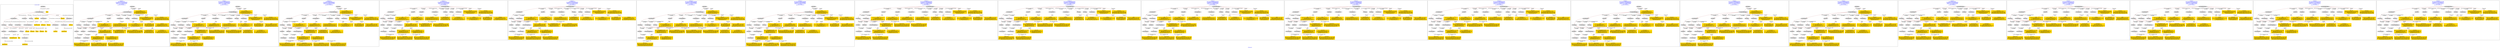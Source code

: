 digraph n0 {
fontcolor="blue"
remincross="true"
label="s06-npg.json"
subgraph cluster_0 {
label="1-correct model"
n2[style="filled",color="white",fillcolor="lightgray",label="E12_Production1"];
n3[style="filled",color="white",fillcolor="lightgray",label="E21_Person1"];
n4[style="filled",color="white",fillcolor="lightgray",label="E55_Type2"];
n5[style="filled",color="white",fillcolor="lightgray",label="E52_Time-Span4"];
n6[style="filled",color="white",fillcolor="lightgray",label="E69_Death1"];
n7[style="filled",color="white",fillcolor="lightgray",label="E82_Actor_Appellation1"];
n8[style="filled",color="white",fillcolor="lightgray",label="E67_Birth1"];
n9[shape="plaintext",style="filled",fillcolor="gold",label="Artist_URI"];
n10[style="filled",color="white",fillcolor="lightgray",label="E21_Person2"];
n11[style="filled",color="white",fillcolor="lightgray",label="E82_Actor_Appellation2"];
n12[style="filled",color="white",fillcolor="lightgray",label="E22_Man-Made_Object1"];
n13[style="filled",color="white",fillcolor="lightgray",label="E55_Type1"];
n14[shape="plaintext",style="filled",fillcolor="gold",label="Description"];
n15[style="filled",color="white",fillcolor="lightgray",label="E54_Dimension1"];
n16[style="filled",color="white",fillcolor="lightgray",label="E40_Legal_Body1"];
n17[shape="plaintext",style="filled",fillcolor="gold",label="ObjectURI"];
n18[style="filled",color="white",fillcolor="lightgray",label="E38_Image1"];
n19[shape="plaintext",style="filled",fillcolor="gold",label="Image"];
n20[shape="plaintext",style="filled",fillcolor="gold",label="OwnerURI"];
n21[style="filled",color="white",fillcolor="lightgray",label="E52_Time-Span1"];
n22[shape="plaintext",style="filled",fillcolor="gold",label="AquisitionDate"];
n23[style="filled",color="white",fillcolor="lightgray",label="E52_Time-Span2"];
n24[shape="plaintext",style="filled",fillcolor="gold",label="ArtistBornDate"];
n25[style="filled",color="white",fillcolor="lightgray",label="E52_Time-Span3"];
n26[shape="plaintext",style="filled",fillcolor="gold",label="ArtistDiedDate"];
n27[shape="plaintext",style="filled",fillcolor="gold",label="DateOfWork"];
n28[shape="plaintext",style="filled",fillcolor="gold",label="Dimension"];
n29[shape="plaintext",style="filled",fillcolor="gold",label="ClassificationURI"];
n30[shape="plaintext",style="filled",fillcolor="gold",label="Classification"];
n31[shape="plaintext",style="filled",fillcolor="gold",label="MediumURI"];
n32[shape="plaintext",style="filled",fillcolor="gold",label="Medium"];
n33[shape="plaintext",style="filled",fillcolor="gold",label="ArtistAppellation_URI"];
n34[shape="plaintext",style="filled",fillcolor="gold",label="Artist"];
n35[shape="plaintext",style="filled",fillcolor="gold",label="Title"];
n36[style="filled",color="white",fillcolor="lightgray",label="E8_Acquisition1"];
n37[shape="plaintext",style="filled",fillcolor="gold",label="CreditLine"];
}
subgraph cluster_1 {
label="candidate 0\nlink coherence:0.9375\nnode coherence:0.9333333333333333\nconfidence:0.40116755760756706\nmapping score:0.500389185869189\ncost:130.99785\n-precision:0.59-recall:0.53"
n39[style="filled",color="white",fillcolor="lightgray",label="E12_Production1"];
n40[style="filled",color="white",fillcolor="lightgray",label="E21_Person1"];
n41[style="filled",color="white",fillcolor="lightgray",label="E52_Time-Span2"];
n42[style="filled",color="white",fillcolor="lightgray",label="E55_Type1"];
n43[style="filled",color="white",fillcolor="lightgray",label="E67_Birth1"];
n44[style="filled",color="white",fillcolor="lightgray",label="E69_Death1"];
n45[style="filled",color="white",fillcolor="lightgray",label="E82_Actor_Appellation1"];
n46[style="filled",color="white",fillcolor="lightgray",label="E22_Man-Made_Object1"];
n47[style="filled",color="white",fillcolor="lightgray",label="E35_Title1"];
n48[style="filled",color="white",fillcolor="lightgray",label="E54_Dimension1"];
n49[style="filled",color="white",fillcolor="lightgray",label="E55_Type2"];
n50[style="filled",color="white",fillcolor="lightgray",label="E8_Acquisition1"];
n51[style="filled",color="white",fillcolor="lightgray",label="E38_Image1"];
n52[style="filled",color="white",fillcolor="lightgray",label="E52_Time-Span1"];
n53[style="filled",color="white",fillcolor="lightgray",label="E52_Time-Span3"];
n54[shape="plaintext",style="filled",fillcolor="gold",label="ObjectURI\n[E22_Man-Made_Object,classLink,0.93]\n[E22_Man-Made_Object,P3_has_note,0.024]\n[E38_Image,classLink,0.024]\n[E35_Title,label,0.021]"];
n55[shape="plaintext",style="filled",fillcolor="gold",label="OwnerURI\n[E22_Man-Made_Object,classLink,0.365]\n[E38_Image,classLink,0.275]\n[E30_Right,P3_has_note,0.247]\n[E82_Actor_Appellation,label,0.112]"];
n56[shape="plaintext",style="filled",fillcolor="gold",label="ArtistBornDate\n[E52_Time-Span,P82a_begin_of_the_begin,0.429]\n[E52_Time-Span,P82_at_some_time_within,0.281]\n[E52_Time-Span,P82b_end_of_the_end,0.204]\n[E34_Inscription,P3_has_note,0.085]"];
n57[shape="plaintext",style="filled",fillcolor="gold",label="Artist\n[E82_Actor_Appellation,label,0.568]\n[E21_Person,P3_has_note,0.168]\n[E8_Acquisition,P3_has_note,0.134]\n[E33_Linguistic_Object,P3_has_note,0.13]"];
n58[shape="plaintext",style="filled",fillcolor="gold",label="Image\n[E38_Image,classLink,0.78]\n[E78_Collection,classLink,0.121]\n[E22_Man-Made_Object,classLink,0.057]\n[E39_Actor,classLink,0.043]"];
n59[shape="plaintext",style="filled",fillcolor="gold",label="Medium\n[E57_Material,label,0.317]\n[E29_Design_or_Procedure,P3_has_note,0.269]\n[E55_Type,label,0.257]\n[E57_Material,classLink,0.157]"];
n60[shape="plaintext",style="filled",fillcolor="gold",label="ClassificationURI\n[E55_Type,classLink,0.601]\n[E55_Type,label,0.155]\n[E74_Group,classLink,0.129]\n[E57_Material,classLink,0.115]"];
n61[shape="plaintext",style="filled",fillcolor="gold",label="ArtistAppellation_URI\n[E82_Actor_Appellation,classLink,0.592]\n[E21_Person,classLink,0.377]\n[E39_Actor,classLink,0.024]\n[E30_Right,P3_has_note,0.007]"];
n62[shape="plaintext",style="filled",fillcolor="gold",label="CreditLine\n[E40_Legal_Body,label,0.506]\n[E8_Acquisition,P3_has_note,0.263]\n[E30_Right,P3_has_note,0.147]\n[E33_Linguistic_Object,P3_has_note,0.084]"];
n63[shape="plaintext",style="filled",fillcolor="gold",label="Classification\n[E55_Type,label,0.375]\n[E55_Type,classLink,0.375]\n[E33_Linguistic_Object,P3_has_note,0.135]\n[E21_Person,P3_has_note,0.114]"];
n64[shape="plaintext",style="filled",fillcolor="gold",label="MediumURI\n[E55_Type,classLink,0.424]\n[E57_Material,classLink,0.38]\n[E74_Group,classLink,0.172]\n[E55_Type,label,0.024]"];
n65[shape="plaintext",style="filled",fillcolor="gold",label="ArtistDiedDate\n[E52_Time-Span,P82b_end_of_the_end,0.389]\n[E52_Time-Span,P82a_begin_of_the_begin,0.254]\n[E52_Time-Span,P82_at_some_time_within,0.249]\n[E34_Inscription,P3_has_note,0.107]"];
n66[shape="plaintext",style="filled",fillcolor="gold",label="AquisitionDate\n[E52_Time-Span,P82_at_some_time_within,0.334]\n[E52_Time-Span,P82b_end_of_the_end,0.302]\n[E52_Time-Span,P82a_begin_of_the_begin,0.205]\n[E69_Death,P82_at_some_time_within,0.159]"];
n67[shape="plaintext",style="filled",fillcolor="gold",label="Artist_URI\n[E21_Person,classLink,0.432]\n[E82_Actor_Appellation,classLink,0.366]\n[E39_Actor,classLink,0.159]\n[E30_Right,P3_has_note,0.043]"];
n68[shape="plaintext",style="filled",fillcolor="gold",label="Title\n[E82_Actor_Appellation,label,0.377]\n[E35_Title,label,0.24]\n[E21_Person,P3_has_note,0.232]\n[E22_Man-Made_Object,P3_has_note,0.151]"];
n69[shape="plaintext",style="filled",fillcolor="gold",label="Dimension\n[E54_Dimension,P3_has_note,0.715]\n[E22_Man-Made_Object,P3_has_note,0.105]\n[E34_Inscription,P3_has_note,0.097]\n[E73_Information_Object,P3_has_note,0.083]"];
n70[shape="plaintext",style="filled",fillcolor="gold",label="Description\n[E21_Person,P3_has_note,0.356]\n[E33_Linguistic_Object,P3_has_note,0.242]\n[E22_Man-Made_Object,P3_has_note,0.209]\n[E73_Information_Object,P3_has_note,0.194]"];
n71[shape="plaintext",style="filled",fillcolor="gold",label="DateOfWork\n[E52_Time-Span,P82_at_some_time_within,0.392]\n[E52_Time-Span,P82a_begin_of_the_begin,0.332]\n[E52_Time-Span,P82b_end_of_the_end,0.212]\n[E33_Linguistic_Object,P3_has_note,0.065]"];
}
subgraph cluster_2 {
label="candidate 1\nlink coherence:0.9090909090909091\nnode coherence:0.9032258064516129\nconfidence:0.41279465061830306\nmapping score:0.4849697819862682\ncost:32.99784\n-precision:0.61-recall:0.56"
n73[style="filled",color="white",fillcolor="lightgray",label="E12_Production1"];
n74[style="filled",color="white",fillcolor="lightgray",label="E21_Person1"];
n75[style="filled",color="white",fillcolor="lightgray",label="E52_Time-Span2"];
n76[style="filled",color="white",fillcolor="lightgray",label="E55_Type1"];
n77[style="filled",color="white",fillcolor="lightgray",label="E67_Birth1"];
n78[style="filled",color="white",fillcolor="lightgray",label="E69_Death1"];
n79[style="filled",color="white",fillcolor="lightgray",label="E82_Actor_Appellation1"];
n80[style="filled",color="white",fillcolor="lightgray",label="E22_Man-Made_Object1"];
n81[style="filled",color="white",fillcolor="lightgray",label="E35_Title1"];
n82[style="filled",color="white",fillcolor="lightgray",label="E40_Legal_Body1"];
n83[style="filled",color="white",fillcolor="lightgray",label="E54_Dimension1"];
n84[style="filled",color="white",fillcolor="lightgray",label="E55_Type2"];
n85[style="filled",color="white",fillcolor="lightgray",label="E8_Acquisition1"];
n86[style="filled",color="white",fillcolor="lightgray",label="E38_Image1"];
n87[style="filled",color="white",fillcolor="lightgray",label="E52_Time-Span1"];
n88[style="filled",color="white",fillcolor="lightgray",label="E52_Time-Span3"];
n89[shape="plaintext",style="filled",fillcolor="gold",label="ObjectURI\n[E22_Man-Made_Object,classLink,0.93]\n[E22_Man-Made_Object,P3_has_note,0.024]\n[E38_Image,classLink,0.024]\n[E35_Title,label,0.021]"];
n90[shape="plaintext",style="filled",fillcolor="gold",label="OwnerURI\n[E22_Man-Made_Object,classLink,0.365]\n[E38_Image,classLink,0.275]\n[E30_Right,P3_has_note,0.247]\n[E82_Actor_Appellation,label,0.112]"];
n91[shape="plaintext",style="filled",fillcolor="gold",label="Image\n[E38_Image,classLink,0.78]\n[E78_Collection,classLink,0.121]\n[E22_Man-Made_Object,classLink,0.057]\n[E39_Actor,classLink,0.043]"];
n92[shape="plaintext",style="filled",fillcolor="gold",label="Medium\n[E57_Material,label,0.317]\n[E29_Design_or_Procedure,P3_has_note,0.269]\n[E55_Type,label,0.257]\n[E57_Material,classLink,0.157]"];
n93[shape="plaintext",style="filled",fillcolor="gold",label="CreditLine\n[E40_Legal_Body,label,0.506]\n[E8_Acquisition,P3_has_note,0.263]\n[E30_Right,P3_has_note,0.147]\n[E33_Linguistic_Object,P3_has_note,0.084]"];
n94[shape="plaintext",style="filled",fillcolor="gold",label="ClassificationURI\n[E55_Type,classLink,0.601]\n[E55_Type,label,0.155]\n[E74_Group,classLink,0.129]\n[E57_Material,classLink,0.115]"];
n95[shape="plaintext",style="filled",fillcolor="gold",label="ArtistAppellation_URI\n[E82_Actor_Appellation,classLink,0.592]\n[E21_Person,classLink,0.377]\n[E39_Actor,classLink,0.024]\n[E30_Right,P3_has_note,0.007]"];
n96[shape="plaintext",style="filled",fillcolor="gold",label="Artist\n[E82_Actor_Appellation,label,0.568]\n[E21_Person,P3_has_note,0.168]\n[E8_Acquisition,P3_has_note,0.134]\n[E33_Linguistic_Object,P3_has_note,0.13]"];
n97[shape="plaintext",style="filled",fillcolor="gold",label="Classification\n[E55_Type,label,0.375]\n[E55_Type,classLink,0.375]\n[E33_Linguistic_Object,P3_has_note,0.135]\n[E21_Person,P3_has_note,0.114]"];
n98[shape="plaintext",style="filled",fillcolor="gold",label="MediumURI\n[E55_Type,classLink,0.424]\n[E57_Material,classLink,0.38]\n[E74_Group,classLink,0.172]\n[E55_Type,label,0.024]"];
n99[shape="plaintext",style="filled",fillcolor="gold",label="ArtistDiedDate\n[E52_Time-Span,P82b_end_of_the_end,0.389]\n[E52_Time-Span,P82a_begin_of_the_begin,0.254]\n[E52_Time-Span,P82_at_some_time_within,0.249]\n[E34_Inscription,P3_has_note,0.107]"];
n100[shape="plaintext",style="filled",fillcolor="gold",label="AquisitionDate\n[E52_Time-Span,P82_at_some_time_within,0.334]\n[E52_Time-Span,P82b_end_of_the_end,0.302]\n[E52_Time-Span,P82a_begin_of_the_begin,0.205]\n[E69_Death,P82_at_some_time_within,0.159]"];
n101[shape="plaintext",style="filled",fillcolor="gold",label="Artist_URI\n[E21_Person,classLink,0.432]\n[E82_Actor_Appellation,classLink,0.366]\n[E39_Actor,classLink,0.159]\n[E30_Right,P3_has_note,0.043]"];
n102[shape="plaintext",style="filled",fillcolor="gold",label="Title\n[E82_Actor_Appellation,label,0.377]\n[E35_Title,label,0.24]\n[E21_Person,P3_has_note,0.232]\n[E22_Man-Made_Object,P3_has_note,0.151]"];
n103[shape="plaintext",style="filled",fillcolor="gold",label="ArtistBornDate\n[E52_Time-Span,P82a_begin_of_the_begin,0.429]\n[E52_Time-Span,P82_at_some_time_within,0.281]\n[E52_Time-Span,P82b_end_of_the_end,0.204]\n[E34_Inscription,P3_has_note,0.085]"];
n104[shape="plaintext",style="filled",fillcolor="gold",label="Dimension\n[E54_Dimension,P3_has_note,0.715]\n[E22_Man-Made_Object,P3_has_note,0.105]\n[E34_Inscription,P3_has_note,0.097]\n[E73_Information_Object,P3_has_note,0.083]"];
n105[shape="plaintext",style="filled",fillcolor="gold",label="Description\n[E21_Person,P3_has_note,0.356]\n[E33_Linguistic_Object,P3_has_note,0.242]\n[E22_Man-Made_Object,P3_has_note,0.209]\n[E73_Information_Object,P3_has_note,0.194]"];
n106[shape="plaintext",style="filled",fillcolor="gold",label="DateOfWork\n[E52_Time-Span,P82_at_some_time_within,0.392]\n[E52_Time-Span,P82a_begin_of_the_begin,0.332]\n[E52_Time-Span,P82b_end_of_the_end,0.212]\n[E33_Linguistic_Object,P3_has_note,0.065]"];
}
subgraph cluster_3 {
label="candidate 10\nlink coherence:0.875\nnode coherence:0.8666666666666667\nconfidence:0.42053727227953425\nmapping score:0.4846235352042892\ncost:229.99799\n-precision:0.59-recall:0.53"
n108[style="filled",color="white",fillcolor="lightgray",label="E12_Production1"];
n109[style="filled",color="white",fillcolor="lightgray",label="E21_Person1"];
n110[style="filled",color="white",fillcolor="lightgray",label="E55_Type1"];
n111[style="filled",color="white",fillcolor="lightgray",label="E67_Birth1"];
n112[style="filled",color="white",fillcolor="lightgray",label="E69_Death1"];
n113[style="filled",color="white",fillcolor="lightgray",label="E82_Actor_Appellation1"];
n114[style="filled",color="white",fillcolor="lightgray",label="E22_Man-Made_Object1"];
n115[style="filled",color="white",fillcolor="lightgray",label="E35_Title1"];
n116[style="filled",color="white",fillcolor="lightgray",label="E40_Legal_Body1"];
n117[style="filled",color="white",fillcolor="lightgray",label="E54_Dimension1"];
n118[style="filled",color="white",fillcolor="lightgray",label="E55_Type2"];
n119[style="filled",color="white",fillcolor="lightgray",label="E8_Acquisition1"];
n120[style="filled",color="white",fillcolor="lightgray",label="E38_Image1"];
n121[style="filled",color="white",fillcolor="lightgray",label="E52_Time-Span1"];
n122[style="filled",color="white",fillcolor="lightgray",label="E52_Time-Span3"];
n123[shape="plaintext",style="filled",fillcolor="gold",label="ObjectURI\n[E22_Man-Made_Object,classLink,0.93]\n[E22_Man-Made_Object,P3_has_note,0.024]\n[E38_Image,classLink,0.024]\n[E35_Title,label,0.021]"];
n124[shape="plaintext",style="filled",fillcolor="gold",label="OwnerURI\n[E22_Man-Made_Object,classLink,0.365]\n[E38_Image,classLink,0.275]\n[E30_Right,P3_has_note,0.247]\n[E82_Actor_Appellation,label,0.112]"];
n125[shape="plaintext",style="filled",fillcolor="gold",label="ArtistBornDate\n[E52_Time-Span,P82a_begin_of_the_begin,0.429]\n[E52_Time-Span,P82_at_some_time_within,0.281]\n[E52_Time-Span,P82b_end_of_the_end,0.204]\n[E34_Inscription,P3_has_note,0.085]"];
n126[shape="plaintext",style="filled",fillcolor="gold",label="Image\n[E38_Image,classLink,0.78]\n[E78_Collection,classLink,0.121]\n[E22_Man-Made_Object,classLink,0.057]\n[E39_Actor,classLink,0.043]"];
n127[shape="plaintext",style="filled",fillcolor="gold",label="Medium\n[E57_Material,label,0.317]\n[E29_Design_or_Procedure,P3_has_note,0.269]\n[E55_Type,label,0.257]\n[E57_Material,classLink,0.157]"];
n128[shape="plaintext",style="filled",fillcolor="gold",label="CreditLine\n[E40_Legal_Body,label,0.506]\n[E8_Acquisition,P3_has_note,0.263]\n[E30_Right,P3_has_note,0.147]\n[E33_Linguistic_Object,P3_has_note,0.084]"];
n129[shape="plaintext",style="filled",fillcolor="gold",label="ClassificationURI\n[E55_Type,classLink,0.601]\n[E55_Type,label,0.155]\n[E74_Group,classLink,0.129]\n[E57_Material,classLink,0.115]"];
n130[shape="plaintext",style="filled",fillcolor="gold",label="ArtistAppellation_URI\n[E82_Actor_Appellation,classLink,0.592]\n[E21_Person,classLink,0.377]\n[E39_Actor,classLink,0.024]\n[E30_Right,P3_has_note,0.007]"];
n131[shape="plaintext",style="filled",fillcolor="gold",label="Artist\n[E82_Actor_Appellation,label,0.568]\n[E21_Person,P3_has_note,0.168]\n[E8_Acquisition,P3_has_note,0.134]\n[E33_Linguistic_Object,P3_has_note,0.13]"];
n132[shape="plaintext",style="filled",fillcolor="gold",label="Classification\n[E55_Type,label,0.375]\n[E55_Type,classLink,0.375]\n[E33_Linguistic_Object,P3_has_note,0.135]\n[E21_Person,P3_has_note,0.114]"];
n133[shape="plaintext",style="filled",fillcolor="gold",label="ArtistDiedDate\n[E52_Time-Span,P82b_end_of_the_end,0.389]\n[E52_Time-Span,P82a_begin_of_the_begin,0.254]\n[E52_Time-Span,P82_at_some_time_within,0.249]\n[E34_Inscription,P3_has_note,0.107]"];
n134[shape="plaintext",style="filled",fillcolor="gold",label="MediumURI\n[E55_Type,classLink,0.424]\n[E57_Material,classLink,0.38]\n[E74_Group,classLink,0.172]\n[E55_Type,label,0.024]"];
n135[shape="plaintext",style="filled",fillcolor="gold",label="AquisitionDate\n[E52_Time-Span,P82_at_some_time_within,0.334]\n[E52_Time-Span,P82b_end_of_the_end,0.302]\n[E52_Time-Span,P82a_begin_of_the_begin,0.205]\n[E69_Death,P82_at_some_time_within,0.159]"];
n136[shape="plaintext",style="filled",fillcolor="gold",label="Artist_URI\n[E21_Person,classLink,0.432]\n[E82_Actor_Appellation,classLink,0.366]\n[E39_Actor,classLink,0.159]\n[E30_Right,P3_has_note,0.043]"];
n137[shape="plaintext",style="filled",fillcolor="gold",label="Title\n[E82_Actor_Appellation,label,0.377]\n[E35_Title,label,0.24]\n[E21_Person,P3_has_note,0.232]\n[E22_Man-Made_Object,P3_has_note,0.151]"];
n138[shape="plaintext",style="filled",fillcolor="gold",label="Dimension\n[E54_Dimension,P3_has_note,0.715]\n[E22_Man-Made_Object,P3_has_note,0.105]\n[E34_Inscription,P3_has_note,0.097]\n[E73_Information_Object,P3_has_note,0.083]"];
n139[shape="plaintext",style="filled",fillcolor="gold",label="Description\n[E21_Person,P3_has_note,0.356]\n[E33_Linguistic_Object,P3_has_note,0.242]\n[E22_Man-Made_Object,P3_has_note,0.209]\n[E73_Information_Object,P3_has_note,0.194]"];
n140[shape="plaintext",style="filled",fillcolor="gold",label="DateOfWork\n[E52_Time-Span,P82_at_some_time_within,0.392]\n[E52_Time-Span,P82a_begin_of_the_begin,0.332]\n[E52_Time-Span,P82b_end_of_the_end,0.212]\n[E33_Linguistic_Object,P3_has_note,0.065]"];
}
subgraph cluster_4 {
label="candidate 11\nlink coherence:0.875\nnode coherence:0.9333333333333333\nconfidence:0.40116755760756706\nmapping score:0.500389185869189\ncost:130.99809\n-precision:0.59-recall:0.53"
n142[style="filled",color="white",fillcolor="lightgray",label="E12_Production1"];
n143[style="filled",color="white",fillcolor="lightgray",label="E21_Person1"];
n144[style="filled",color="white",fillcolor="lightgray",label="E52_Time-Span2"];
n145[style="filled",color="white",fillcolor="lightgray",label="E67_Birth1"];
n146[style="filled",color="white",fillcolor="lightgray",label="E69_Death1"];
n147[style="filled",color="white",fillcolor="lightgray",label="E82_Actor_Appellation1"];
n148[style="filled",color="white",fillcolor="lightgray",label="E22_Man-Made_Object1"];
n149[style="filled",color="white",fillcolor="lightgray",label="E35_Title1"];
n150[style="filled",color="white",fillcolor="lightgray",label="E38_Image1"];
n151[style="filled",color="white",fillcolor="lightgray",label="E54_Dimension1"];
n152[style="filled",color="white",fillcolor="lightgray",label="E55_Type1"];
n153[style="filled",color="white",fillcolor="lightgray",label="E55_Type2"];
n154[style="filled",color="white",fillcolor="lightgray",label="E8_Acquisition1"];
n155[style="filled",color="white",fillcolor="lightgray",label="E52_Time-Span1"];
n156[style="filled",color="white",fillcolor="lightgray",label="E52_Time-Span3"];
n157[shape="plaintext",style="filled",fillcolor="gold",label="ObjectURI\n[E22_Man-Made_Object,classLink,0.93]\n[E22_Man-Made_Object,P3_has_note,0.024]\n[E38_Image,classLink,0.024]\n[E35_Title,label,0.021]"];
n158[shape="plaintext",style="filled",fillcolor="gold",label="OwnerURI\n[E22_Man-Made_Object,classLink,0.365]\n[E38_Image,classLink,0.275]\n[E30_Right,P3_has_note,0.247]\n[E82_Actor_Appellation,label,0.112]"];
n159[shape="plaintext",style="filled",fillcolor="gold",label="ArtistBornDate\n[E52_Time-Span,P82a_begin_of_the_begin,0.429]\n[E52_Time-Span,P82_at_some_time_within,0.281]\n[E52_Time-Span,P82b_end_of_the_end,0.204]\n[E34_Inscription,P3_has_note,0.085]"];
n160[shape="plaintext",style="filled",fillcolor="gold",label="Artist\n[E82_Actor_Appellation,label,0.568]\n[E21_Person,P3_has_note,0.168]\n[E8_Acquisition,P3_has_note,0.134]\n[E33_Linguistic_Object,P3_has_note,0.13]"];
n161[shape="plaintext",style="filled",fillcolor="gold",label="Image\n[E38_Image,classLink,0.78]\n[E78_Collection,classLink,0.121]\n[E22_Man-Made_Object,classLink,0.057]\n[E39_Actor,classLink,0.043]"];
n162[shape="plaintext",style="filled",fillcolor="gold",label="Medium\n[E57_Material,label,0.317]\n[E29_Design_or_Procedure,P3_has_note,0.269]\n[E55_Type,label,0.257]\n[E57_Material,classLink,0.157]"];
n163[shape="plaintext",style="filled",fillcolor="gold",label="ClassificationURI\n[E55_Type,classLink,0.601]\n[E55_Type,label,0.155]\n[E74_Group,classLink,0.129]\n[E57_Material,classLink,0.115]"];
n164[shape="plaintext",style="filled",fillcolor="gold",label="ArtistAppellation_URI\n[E82_Actor_Appellation,classLink,0.592]\n[E21_Person,classLink,0.377]\n[E39_Actor,classLink,0.024]\n[E30_Right,P3_has_note,0.007]"];
n165[shape="plaintext",style="filled",fillcolor="gold",label="CreditLine\n[E40_Legal_Body,label,0.506]\n[E8_Acquisition,P3_has_note,0.263]\n[E30_Right,P3_has_note,0.147]\n[E33_Linguistic_Object,P3_has_note,0.084]"];
n166[shape="plaintext",style="filled",fillcolor="gold",label="Classification\n[E55_Type,label,0.375]\n[E55_Type,classLink,0.375]\n[E33_Linguistic_Object,P3_has_note,0.135]\n[E21_Person,P3_has_note,0.114]"];
n167[shape="plaintext",style="filled",fillcolor="gold",label="MediumURI\n[E55_Type,classLink,0.424]\n[E57_Material,classLink,0.38]\n[E74_Group,classLink,0.172]\n[E55_Type,label,0.024]"];
n168[shape="plaintext",style="filled",fillcolor="gold",label="ArtistDiedDate\n[E52_Time-Span,P82b_end_of_the_end,0.389]\n[E52_Time-Span,P82a_begin_of_the_begin,0.254]\n[E52_Time-Span,P82_at_some_time_within,0.249]\n[E34_Inscription,P3_has_note,0.107]"];
n169[shape="plaintext",style="filled",fillcolor="gold",label="AquisitionDate\n[E52_Time-Span,P82_at_some_time_within,0.334]\n[E52_Time-Span,P82b_end_of_the_end,0.302]\n[E52_Time-Span,P82a_begin_of_the_begin,0.205]\n[E69_Death,P82_at_some_time_within,0.159]"];
n170[shape="plaintext",style="filled",fillcolor="gold",label="Artist_URI\n[E21_Person,classLink,0.432]\n[E82_Actor_Appellation,classLink,0.366]\n[E39_Actor,classLink,0.159]\n[E30_Right,P3_has_note,0.043]"];
n171[shape="plaintext",style="filled",fillcolor="gold",label="Title\n[E82_Actor_Appellation,label,0.377]\n[E35_Title,label,0.24]\n[E21_Person,P3_has_note,0.232]\n[E22_Man-Made_Object,P3_has_note,0.151]"];
n172[shape="plaintext",style="filled",fillcolor="gold",label="Dimension\n[E54_Dimension,P3_has_note,0.715]\n[E22_Man-Made_Object,P3_has_note,0.105]\n[E34_Inscription,P3_has_note,0.097]\n[E73_Information_Object,P3_has_note,0.083]"];
n173[shape="plaintext",style="filled",fillcolor="gold",label="Description\n[E21_Person,P3_has_note,0.356]\n[E33_Linguistic_Object,P3_has_note,0.242]\n[E22_Man-Made_Object,P3_has_note,0.209]\n[E73_Information_Object,P3_has_note,0.194]"];
n174[shape="plaintext",style="filled",fillcolor="gold",label="DateOfWork\n[E52_Time-Span,P82_at_some_time_within,0.392]\n[E52_Time-Span,P82a_begin_of_the_begin,0.332]\n[E52_Time-Span,P82b_end_of_the_end,0.212]\n[E33_Linguistic_Object,P3_has_note,0.065]"];
}
subgraph cluster_5 {
label="candidate 12\nlink coherence:0.875\nnode coherence:0.9333333333333333\nconfidence:0.40116755760756706\nmapping score:0.500389185869189\ncost:130.99812\n-precision:0.56-recall:0.5"
n176[style="filled",color="white",fillcolor="lightgray",label="E12_Production1"];
n177[style="filled",color="white",fillcolor="lightgray",label="E21_Person1"];
n178[style="filled",color="white",fillcolor="lightgray",label="E52_Time-Span2"];
n179[style="filled",color="white",fillcolor="lightgray",label="E67_Birth1"];
n180[style="filled",color="white",fillcolor="lightgray",label="E69_Death1"];
n181[style="filled",color="white",fillcolor="lightgray",label="E82_Actor_Appellation1"];
n182[style="filled",color="white",fillcolor="lightgray",label="E22_Man-Made_Object1"];
n183[style="filled",color="white",fillcolor="lightgray",label="E35_Title1"];
n184[style="filled",color="white",fillcolor="lightgray",label="E38_Image1"];
n185[style="filled",color="white",fillcolor="lightgray",label="E54_Dimension1"];
n186[style="filled",color="white",fillcolor="lightgray",label="E55_Type1"];
n187[style="filled",color="white",fillcolor="lightgray",label="E55_Type2"];
n188[style="filled",color="white",fillcolor="lightgray",label="E8_Acquisition1"];
n189[style="filled",color="white",fillcolor="lightgray",label="E52_Time-Span1"];
n190[style="filled",color="white",fillcolor="lightgray",label="E52_Time-Span3"];
n191[shape="plaintext",style="filled",fillcolor="gold",label="ObjectURI\n[E22_Man-Made_Object,classLink,0.93]\n[E22_Man-Made_Object,P3_has_note,0.024]\n[E38_Image,classLink,0.024]\n[E35_Title,label,0.021]"];
n192[shape="plaintext",style="filled",fillcolor="gold",label="OwnerURI\n[E22_Man-Made_Object,classLink,0.365]\n[E38_Image,classLink,0.275]\n[E30_Right,P3_has_note,0.247]\n[E82_Actor_Appellation,label,0.112]"];
n193[shape="plaintext",style="filled",fillcolor="gold",label="ArtistBornDate\n[E52_Time-Span,P82a_begin_of_the_begin,0.429]\n[E52_Time-Span,P82_at_some_time_within,0.281]\n[E52_Time-Span,P82b_end_of_the_end,0.204]\n[E34_Inscription,P3_has_note,0.085]"];
n194[shape="plaintext",style="filled",fillcolor="gold",label="Artist\n[E82_Actor_Appellation,label,0.568]\n[E21_Person,P3_has_note,0.168]\n[E8_Acquisition,P3_has_note,0.134]\n[E33_Linguistic_Object,P3_has_note,0.13]"];
n195[shape="plaintext",style="filled",fillcolor="gold",label="Image\n[E38_Image,classLink,0.78]\n[E78_Collection,classLink,0.121]\n[E22_Man-Made_Object,classLink,0.057]\n[E39_Actor,classLink,0.043]"];
n196[shape="plaintext",style="filled",fillcolor="gold",label="Medium\n[E57_Material,label,0.317]\n[E29_Design_or_Procedure,P3_has_note,0.269]\n[E55_Type,label,0.257]\n[E57_Material,classLink,0.157]"];
n197[shape="plaintext",style="filled",fillcolor="gold",label="ClassificationURI\n[E55_Type,classLink,0.601]\n[E55_Type,label,0.155]\n[E74_Group,classLink,0.129]\n[E57_Material,classLink,0.115]"];
n198[shape="plaintext",style="filled",fillcolor="gold",label="ArtistAppellation_URI\n[E82_Actor_Appellation,classLink,0.592]\n[E21_Person,classLink,0.377]\n[E39_Actor,classLink,0.024]\n[E30_Right,P3_has_note,0.007]"];
n199[shape="plaintext",style="filled",fillcolor="gold",label="CreditLine\n[E40_Legal_Body,label,0.506]\n[E8_Acquisition,P3_has_note,0.263]\n[E30_Right,P3_has_note,0.147]\n[E33_Linguistic_Object,P3_has_note,0.084]"];
n200[shape="plaintext",style="filled",fillcolor="gold",label="Classification\n[E55_Type,label,0.375]\n[E55_Type,classLink,0.375]\n[E33_Linguistic_Object,P3_has_note,0.135]\n[E21_Person,P3_has_note,0.114]"];
n201[shape="plaintext",style="filled",fillcolor="gold",label="MediumURI\n[E55_Type,classLink,0.424]\n[E57_Material,classLink,0.38]\n[E74_Group,classLink,0.172]\n[E55_Type,label,0.024]"];
n202[shape="plaintext",style="filled",fillcolor="gold",label="ArtistDiedDate\n[E52_Time-Span,P82b_end_of_the_end,0.389]\n[E52_Time-Span,P82a_begin_of_the_begin,0.254]\n[E52_Time-Span,P82_at_some_time_within,0.249]\n[E34_Inscription,P3_has_note,0.107]"];
n203[shape="plaintext",style="filled",fillcolor="gold",label="AquisitionDate\n[E52_Time-Span,P82_at_some_time_within,0.334]\n[E52_Time-Span,P82b_end_of_the_end,0.302]\n[E52_Time-Span,P82a_begin_of_the_begin,0.205]\n[E69_Death,P82_at_some_time_within,0.159]"];
n204[shape="plaintext",style="filled",fillcolor="gold",label="Artist_URI\n[E21_Person,classLink,0.432]\n[E82_Actor_Appellation,classLink,0.366]\n[E39_Actor,classLink,0.159]\n[E30_Right,P3_has_note,0.043]"];
n205[shape="plaintext",style="filled",fillcolor="gold",label="Title\n[E82_Actor_Appellation,label,0.377]\n[E35_Title,label,0.24]\n[E21_Person,P3_has_note,0.232]\n[E22_Man-Made_Object,P3_has_note,0.151]"];
n206[shape="plaintext",style="filled",fillcolor="gold",label="Dimension\n[E54_Dimension,P3_has_note,0.715]\n[E22_Man-Made_Object,P3_has_note,0.105]\n[E34_Inscription,P3_has_note,0.097]\n[E73_Information_Object,P3_has_note,0.083]"];
n207[shape="plaintext",style="filled",fillcolor="gold",label="Description\n[E21_Person,P3_has_note,0.356]\n[E33_Linguistic_Object,P3_has_note,0.242]\n[E22_Man-Made_Object,P3_has_note,0.209]\n[E73_Information_Object,P3_has_note,0.194]"];
n208[shape="plaintext",style="filled",fillcolor="gold",label="DateOfWork\n[E52_Time-Span,P82_at_some_time_within,0.392]\n[E52_Time-Span,P82a_begin_of_the_begin,0.332]\n[E52_Time-Span,P82b_end_of_the_end,0.212]\n[E33_Linguistic_Object,P3_has_note,0.065]"];
}
subgraph cluster_6 {
label="candidate 13\nlink coherence:0.8709677419354839\nnode coherence:0.8666666666666667\nconfidence:0.42053727227953425\nmapping score:0.4846235352042892\ncost:30.9981\n-precision:0.58-recall:0.5"
n210[style="filled",color="white",fillcolor="lightgray",label="E12_Production1"];
n211[style="filled",color="white",fillcolor="lightgray",label="E21_Person1"];
n212[style="filled",color="white",fillcolor="lightgray",label="E52_Time-Span2"];
n213[style="filled",color="white",fillcolor="lightgray",label="E55_Type1"];
n214[style="filled",color="white",fillcolor="lightgray",label="E67_Birth1"];
n215[style="filled",color="white",fillcolor="lightgray",label="E82_Actor_Appellation1"];
n216[style="filled",color="white",fillcolor="lightgray",label="E22_Man-Made_Object1"];
n217[style="filled",color="white",fillcolor="lightgray",label="E35_Title1"];
n218[style="filled",color="white",fillcolor="lightgray",label="E40_Legal_Body1"];
n219[style="filled",color="white",fillcolor="lightgray",label="E54_Dimension1"];
n220[style="filled",color="white",fillcolor="lightgray",label="E55_Type2"];
n221[style="filled",color="white",fillcolor="lightgray",label="E8_Acquisition1"];
n222[style="filled",color="white",fillcolor="lightgray",label="E38_Image1"];
n223[style="filled",color="white",fillcolor="lightgray",label="E52_Time-Span1"];
n224[shape="plaintext",style="filled",fillcolor="gold",label="ArtistDiedDate\n[E52_Time-Span,P82b_end_of_the_end,0.389]\n[E52_Time-Span,P82a_begin_of_the_begin,0.254]\n[E52_Time-Span,P82_at_some_time_within,0.249]\n[E34_Inscription,P3_has_note,0.107]"];
n225[shape="plaintext",style="filled",fillcolor="gold",label="ObjectURI\n[E22_Man-Made_Object,classLink,0.93]\n[E22_Man-Made_Object,P3_has_note,0.024]\n[E38_Image,classLink,0.024]\n[E35_Title,label,0.021]"];
n226[shape="plaintext",style="filled",fillcolor="gold",label="OwnerURI\n[E22_Man-Made_Object,classLink,0.365]\n[E38_Image,classLink,0.275]\n[E30_Right,P3_has_note,0.247]\n[E82_Actor_Appellation,label,0.112]"];
n227[shape="plaintext",style="filled",fillcolor="gold",label="Image\n[E38_Image,classLink,0.78]\n[E78_Collection,classLink,0.121]\n[E22_Man-Made_Object,classLink,0.057]\n[E39_Actor,classLink,0.043]"];
n228[shape="plaintext",style="filled",fillcolor="gold",label="Medium\n[E57_Material,label,0.317]\n[E29_Design_or_Procedure,P3_has_note,0.269]\n[E55_Type,label,0.257]\n[E57_Material,classLink,0.157]"];
n229[shape="plaintext",style="filled",fillcolor="gold",label="CreditLine\n[E40_Legal_Body,label,0.506]\n[E8_Acquisition,P3_has_note,0.263]\n[E30_Right,P3_has_note,0.147]\n[E33_Linguistic_Object,P3_has_note,0.084]"];
n230[shape="plaintext",style="filled",fillcolor="gold",label="ClassificationURI\n[E55_Type,classLink,0.601]\n[E55_Type,label,0.155]\n[E74_Group,classLink,0.129]\n[E57_Material,classLink,0.115]"];
n231[shape="plaintext",style="filled",fillcolor="gold",label="ArtistAppellation_URI\n[E82_Actor_Appellation,classLink,0.592]\n[E21_Person,classLink,0.377]\n[E39_Actor,classLink,0.024]\n[E30_Right,P3_has_note,0.007]"];
n232[shape="plaintext",style="filled",fillcolor="gold",label="Artist\n[E82_Actor_Appellation,label,0.568]\n[E21_Person,P3_has_note,0.168]\n[E8_Acquisition,P3_has_note,0.134]\n[E33_Linguistic_Object,P3_has_note,0.13]"];
n233[shape="plaintext",style="filled",fillcolor="gold",label="Classification\n[E55_Type,label,0.375]\n[E55_Type,classLink,0.375]\n[E33_Linguistic_Object,P3_has_note,0.135]\n[E21_Person,P3_has_note,0.114]"];
n234[shape="plaintext",style="filled",fillcolor="gold",label="MediumURI\n[E55_Type,classLink,0.424]\n[E57_Material,classLink,0.38]\n[E74_Group,classLink,0.172]\n[E55_Type,label,0.024]"];
n235[shape="plaintext",style="filled",fillcolor="gold",label="AquisitionDate\n[E52_Time-Span,P82_at_some_time_within,0.334]\n[E52_Time-Span,P82b_end_of_the_end,0.302]\n[E52_Time-Span,P82a_begin_of_the_begin,0.205]\n[E69_Death,P82_at_some_time_within,0.159]"];
n236[shape="plaintext",style="filled",fillcolor="gold",label="Artist_URI\n[E21_Person,classLink,0.432]\n[E82_Actor_Appellation,classLink,0.366]\n[E39_Actor,classLink,0.159]\n[E30_Right,P3_has_note,0.043]"];
n237[shape="plaintext",style="filled",fillcolor="gold",label="DateOfWork\n[E52_Time-Span,P82_at_some_time_within,0.392]\n[E52_Time-Span,P82a_begin_of_the_begin,0.332]\n[E52_Time-Span,P82b_end_of_the_end,0.212]\n[E33_Linguistic_Object,P3_has_note,0.065]"];
n238[shape="plaintext",style="filled",fillcolor="gold",label="Title\n[E82_Actor_Appellation,label,0.377]\n[E35_Title,label,0.24]\n[E21_Person,P3_has_note,0.232]\n[E22_Man-Made_Object,P3_has_note,0.151]"];
n239[shape="plaintext",style="filled",fillcolor="gold",label="ArtistBornDate\n[E52_Time-Span,P82a_begin_of_the_begin,0.429]\n[E52_Time-Span,P82_at_some_time_within,0.281]\n[E52_Time-Span,P82b_end_of_the_end,0.204]\n[E34_Inscription,P3_has_note,0.085]"];
n240[shape="plaintext",style="filled",fillcolor="gold",label="Dimension\n[E54_Dimension,P3_has_note,0.715]\n[E22_Man-Made_Object,P3_has_note,0.105]\n[E34_Inscription,P3_has_note,0.097]\n[E73_Information_Object,P3_has_note,0.083]"];
n241[shape="plaintext",style="filled",fillcolor="gold",label="Description\n[E21_Person,P3_has_note,0.356]\n[E33_Linguistic_Object,P3_has_note,0.242]\n[E22_Man-Made_Object,P3_has_note,0.209]\n[E73_Information_Object,P3_has_note,0.194]"];
}
subgraph cluster_7 {
label="candidate 14\nlink coherence:0.8709677419354839\nnode coherence:0.8666666666666667\nconfidence:0.42053727227953425\nmapping score:0.4846235352042892\ncost:228.9981\n-precision:0.61-recall:0.53"
n243[style="filled",color="white",fillcolor="lightgray",label="E12_Production1"];
n244[style="filled",color="white",fillcolor="lightgray",label="E21_Person1"];
n245[style="filled",color="white",fillcolor="lightgray",label="E52_Time-Span2"];
n246[style="filled",color="white",fillcolor="lightgray",label="E55_Type1"];
n247[style="filled",color="white",fillcolor="lightgray",label="E67_Birth1"];
n248[style="filled",color="white",fillcolor="lightgray",label="E82_Actor_Appellation1"];
n249[style="filled",color="white",fillcolor="lightgray",label="E22_Man-Made_Object1"];
n250[style="filled",color="white",fillcolor="lightgray",label="E35_Title1"];
n251[style="filled",color="white",fillcolor="lightgray",label="E40_Legal_Body1"];
n252[style="filled",color="white",fillcolor="lightgray",label="E54_Dimension1"];
n253[style="filled",color="white",fillcolor="lightgray",label="E55_Type2"];
n254[style="filled",color="white",fillcolor="lightgray",label="E8_Acquisition1"];
n255[style="filled",color="white",fillcolor="lightgray",label="E38_Image1"];
n256[style="filled",color="white",fillcolor="lightgray",label="E52_Time-Span1"];
n257[shape="plaintext",style="filled",fillcolor="gold",label="ObjectURI\n[E22_Man-Made_Object,classLink,0.93]\n[E22_Man-Made_Object,P3_has_note,0.024]\n[E38_Image,classLink,0.024]\n[E35_Title,label,0.021]"];
n258[shape="plaintext",style="filled",fillcolor="gold",label="OwnerURI\n[E22_Man-Made_Object,classLink,0.365]\n[E38_Image,classLink,0.275]\n[E30_Right,P3_has_note,0.247]\n[E82_Actor_Appellation,label,0.112]"];
n259[shape="plaintext",style="filled",fillcolor="gold",label="ArtistBornDate\n[E52_Time-Span,P82a_begin_of_the_begin,0.429]\n[E52_Time-Span,P82_at_some_time_within,0.281]\n[E52_Time-Span,P82b_end_of_the_end,0.204]\n[E34_Inscription,P3_has_note,0.085]"];
n260[shape="plaintext",style="filled",fillcolor="gold",label="Image\n[E38_Image,classLink,0.78]\n[E78_Collection,classLink,0.121]\n[E22_Man-Made_Object,classLink,0.057]\n[E39_Actor,classLink,0.043]"];
n261[shape="plaintext",style="filled",fillcolor="gold",label="Medium\n[E57_Material,label,0.317]\n[E29_Design_or_Procedure,P3_has_note,0.269]\n[E55_Type,label,0.257]\n[E57_Material,classLink,0.157]"];
n262[shape="plaintext",style="filled",fillcolor="gold",label="CreditLine\n[E40_Legal_Body,label,0.506]\n[E8_Acquisition,P3_has_note,0.263]\n[E30_Right,P3_has_note,0.147]\n[E33_Linguistic_Object,P3_has_note,0.084]"];
n263[shape="plaintext",style="filled",fillcolor="gold",label="ClassificationURI\n[E55_Type,classLink,0.601]\n[E55_Type,label,0.155]\n[E74_Group,classLink,0.129]\n[E57_Material,classLink,0.115]"];
n264[shape="plaintext",style="filled",fillcolor="gold",label="ArtistAppellation_URI\n[E82_Actor_Appellation,classLink,0.592]\n[E21_Person,classLink,0.377]\n[E39_Actor,classLink,0.024]\n[E30_Right,P3_has_note,0.007]"];
n265[shape="plaintext",style="filled",fillcolor="gold",label="Artist\n[E82_Actor_Appellation,label,0.568]\n[E21_Person,P3_has_note,0.168]\n[E8_Acquisition,P3_has_note,0.134]\n[E33_Linguistic_Object,P3_has_note,0.13]"];
n266[shape="plaintext",style="filled",fillcolor="gold",label="Classification\n[E55_Type,label,0.375]\n[E55_Type,classLink,0.375]\n[E33_Linguistic_Object,P3_has_note,0.135]\n[E21_Person,P3_has_note,0.114]"];
n267[shape="plaintext",style="filled",fillcolor="gold",label="ArtistDiedDate\n[E52_Time-Span,P82b_end_of_the_end,0.389]\n[E52_Time-Span,P82a_begin_of_the_begin,0.254]\n[E52_Time-Span,P82_at_some_time_within,0.249]\n[E34_Inscription,P3_has_note,0.107]"];
n268[shape="plaintext",style="filled",fillcolor="gold",label="MediumURI\n[E55_Type,classLink,0.424]\n[E57_Material,classLink,0.38]\n[E74_Group,classLink,0.172]\n[E55_Type,label,0.024]"];
n269[shape="plaintext",style="filled",fillcolor="gold",label="AquisitionDate\n[E52_Time-Span,P82_at_some_time_within,0.334]\n[E52_Time-Span,P82b_end_of_the_end,0.302]\n[E52_Time-Span,P82a_begin_of_the_begin,0.205]\n[E69_Death,P82_at_some_time_within,0.159]"];
n270[shape="plaintext",style="filled",fillcolor="gold",label="Artist_URI\n[E21_Person,classLink,0.432]\n[E82_Actor_Appellation,classLink,0.366]\n[E39_Actor,classLink,0.159]\n[E30_Right,P3_has_note,0.043]"];
n271[shape="plaintext",style="filled",fillcolor="gold",label="DateOfWork\n[E52_Time-Span,P82_at_some_time_within,0.392]\n[E52_Time-Span,P82a_begin_of_the_begin,0.332]\n[E52_Time-Span,P82b_end_of_the_end,0.212]\n[E33_Linguistic_Object,P3_has_note,0.065]"];
n272[shape="plaintext",style="filled",fillcolor="gold",label="Title\n[E82_Actor_Appellation,label,0.377]\n[E35_Title,label,0.24]\n[E21_Person,P3_has_note,0.232]\n[E22_Man-Made_Object,P3_has_note,0.151]"];
n273[shape="plaintext",style="filled",fillcolor="gold",label="Dimension\n[E54_Dimension,P3_has_note,0.715]\n[E22_Man-Made_Object,P3_has_note,0.105]\n[E34_Inscription,P3_has_note,0.097]\n[E73_Information_Object,P3_has_note,0.083]"];
n274[shape="plaintext",style="filled",fillcolor="gold",label="Description\n[E21_Person,P3_has_note,0.356]\n[E33_Linguistic_Object,P3_has_note,0.242]\n[E22_Man-Made_Object,P3_has_note,0.209]\n[E73_Information_Object,P3_has_note,0.194]"];
}
subgraph cluster_8 {
label="candidate 15\nlink coherence:0.8484848484848485\nnode coherence:0.9032258064516129\nconfidence:0.41279465061830306\nmapping score:0.4849697819862682\ncost:32.99808\n-precision:0.61-recall:0.56"
n276[style="filled",color="white",fillcolor="lightgray",label="E12_Production1"];
n277[style="filled",color="white",fillcolor="lightgray",label="E21_Person1"];
n278[style="filled",color="white",fillcolor="lightgray",label="E52_Time-Span2"];
n279[style="filled",color="white",fillcolor="lightgray",label="E67_Birth1"];
n280[style="filled",color="white",fillcolor="lightgray",label="E69_Death1"];
n281[style="filled",color="white",fillcolor="lightgray",label="E82_Actor_Appellation1"];
n282[style="filled",color="white",fillcolor="lightgray",label="E22_Man-Made_Object1"];
n283[style="filled",color="white",fillcolor="lightgray",label="E35_Title1"];
n284[style="filled",color="white",fillcolor="lightgray",label="E38_Image1"];
n285[style="filled",color="white",fillcolor="lightgray",label="E40_Legal_Body1"];
n286[style="filled",color="white",fillcolor="lightgray",label="E54_Dimension1"];
n287[style="filled",color="white",fillcolor="lightgray",label="E55_Type1"];
n288[style="filled",color="white",fillcolor="lightgray",label="E55_Type2"];
n289[style="filled",color="white",fillcolor="lightgray",label="E8_Acquisition1"];
n290[style="filled",color="white",fillcolor="lightgray",label="E52_Time-Span1"];
n291[style="filled",color="white",fillcolor="lightgray",label="E52_Time-Span3"];
n292[shape="plaintext",style="filled",fillcolor="gold",label="ObjectURI\n[E22_Man-Made_Object,classLink,0.93]\n[E22_Man-Made_Object,P3_has_note,0.024]\n[E38_Image,classLink,0.024]\n[E35_Title,label,0.021]"];
n293[shape="plaintext",style="filled",fillcolor="gold",label="OwnerURI\n[E22_Man-Made_Object,classLink,0.365]\n[E38_Image,classLink,0.275]\n[E30_Right,P3_has_note,0.247]\n[E82_Actor_Appellation,label,0.112]"];
n294[shape="plaintext",style="filled",fillcolor="gold",label="Image\n[E38_Image,classLink,0.78]\n[E78_Collection,classLink,0.121]\n[E22_Man-Made_Object,classLink,0.057]\n[E39_Actor,classLink,0.043]"];
n295[shape="plaintext",style="filled",fillcolor="gold",label="Medium\n[E57_Material,label,0.317]\n[E29_Design_or_Procedure,P3_has_note,0.269]\n[E55_Type,label,0.257]\n[E57_Material,classLink,0.157]"];
n296[shape="plaintext",style="filled",fillcolor="gold",label="CreditLine\n[E40_Legal_Body,label,0.506]\n[E8_Acquisition,P3_has_note,0.263]\n[E30_Right,P3_has_note,0.147]\n[E33_Linguistic_Object,P3_has_note,0.084]"];
n297[shape="plaintext",style="filled",fillcolor="gold",label="ClassificationURI\n[E55_Type,classLink,0.601]\n[E55_Type,label,0.155]\n[E74_Group,classLink,0.129]\n[E57_Material,classLink,0.115]"];
n298[shape="plaintext",style="filled",fillcolor="gold",label="ArtistAppellation_URI\n[E82_Actor_Appellation,classLink,0.592]\n[E21_Person,classLink,0.377]\n[E39_Actor,classLink,0.024]\n[E30_Right,P3_has_note,0.007]"];
n299[shape="plaintext",style="filled",fillcolor="gold",label="Artist\n[E82_Actor_Appellation,label,0.568]\n[E21_Person,P3_has_note,0.168]\n[E8_Acquisition,P3_has_note,0.134]\n[E33_Linguistic_Object,P3_has_note,0.13]"];
n300[shape="plaintext",style="filled",fillcolor="gold",label="Classification\n[E55_Type,label,0.375]\n[E55_Type,classLink,0.375]\n[E33_Linguistic_Object,P3_has_note,0.135]\n[E21_Person,P3_has_note,0.114]"];
n301[shape="plaintext",style="filled",fillcolor="gold",label="MediumURI\n[E55_Type,classLink,0.424]\n[E57_Material,classLink,0.38]\n[E74_Group,classLink,0.172]\n[E55_Type,label,0.024]"];
n302[shape="plaintext",style="filled",fillcolor="gold",label="ArtistDiedDate\n[E52_Time-Span,P82b_end_of_the_end,0.389]\n[E52_Time-Span,P82a_begin_of_the_begin,0.254]\n[E52_Time-Span,P82_at_some_time_within,0.249]\n[E34_Inscription,P3_has_note,0.107]"];
n303[shape="plaintext",style="filled",fillcolor="gold",label="AquisitionDate\n[E52_Time-Span,P82_at_some_time_within,0.334]\n[E52_Time-Span,P82b_end_of_the_end,0.302]\n[E52_Time-Span,P82a_begin_of_the_begin,0.205]\n[E69_Death,P82_at_some_time_within,0.159]"];
n304[shape="plaintext",style="filled",fillcolor="gold",label="Artist_URI\n[E21_Person,classLink,0.432]\n[E82_Actor_Appellation,classLink,0.366]\n[E39_Actor,classLink,0.159]\n[E30_Right,P3_has_note,0.043]"];
n305[shape="plaintext",style="filled",fillcolor="gold",label="Title\n[E82_Actor_Appellation,label,0.377]\n[E35_Title,label,0.24]\n[E21_Person,P3_has_note,0.232]\n[E22_Man-Made_Object,P3_has_note,0.151]"];
n306[shape="plaintext",style="filled",fillcolor="gold",label="ArtistBornDate\n[E52_Time-Span,P82a_begin_of_the_begin,0.429]\n[E52_Time-Span,P82_at_some_time_within,0.281]\n[E52_Time-Span,P82b_end_of_the_end,0.204]\n[E34_Inscription,P3_has_note,0.085]"];
n307[shape="plaintext",style="filled",fillcolor="gold",label="Dimension\n[E54_Dimension,P3_has_note,0.715]\n[E22_Man-Made_Object,P3_has_note,0.105]\n[E34_Inscription,P3_has_note,0.097]\n[E73_Information_Object,P3_has_note,0.083]"];
n308[shape="plaintext",style="filled",fillcolor="gold",label="Description\n[E21_Person,P3_has_note,0.356]\n[E33_Linguistic_Object,P3_has_note,0.242]\n[E22_Man-Made_Object,P3_has_note,0.209]\n[E73_Information_Object,P3_has_note,0.194]"];
n309[shape="plaintext",style="filled",fillcolor="gold",label="DateOfWork\n[E52_Time-Span,P82_at_some_time_within,0.392]\n[E52_Time-Span,P82a_begin_of_the_begin,0.332]\n[E52_Time-Span,P82b_end_of_the_end,0.212]\n[E33_Linguistic_Object,P3_has_note,0.065]"];
}
subgraph cluster_9 {
label="candidate 16\nlink coherence:0.8484848484848485\nnode coherence:0.9032258064516129\nconfidence:0.41279465061830306\nmapping score:0.4849697819862682\ncost:32.99811\n-precision:0.58-recall:0.53"
n311[style="filled",color="white",fillcolor="lightgray",label="E12_Production1"];
n312[style="filled",color="white",fillcolor="lightgray",label="E21_Person1"];
n313[style="filled",color="white",fillcolor="lightgray",label="E52_Time-Span2"];
n314[style="filled",color="white",fillcolor="lightgray",label="E67_Birth1"];
n315[style="filled",color="white",fillcolor="lightgray",label="E69_Death1"];
n316[style="filled",color="white",fillcolor="lightgray",label="E82_Actor_Appellation1"];
n317[style="filled",color="white",fillcolor="lightgray",label="E22_Man-Made_Object1"];
n318[style="filled",color="white",fillcolor="lightgray",label="E35_Title1"];
n319[style="filled",color="white",fillcolor="lightgray",label="E38_Image1"];
n320[style="filled",color="white",fillcolor="lightgray",label="E40_Legal_Body1"];
n321[style="filled",color="white",fillcolor="lightgray",label="E54_Dimension1"];
n322[style="filled",color="white",fillcolor="lightgray",label="E55_Type1"];
n323[style="filled",color="white",fillcolor="lightgray",label="E55_Type2"];
n324[style="filled",color="white",fillcolor="lightgray",label="E8_Acquisition1"];
n325[style="filled",color="white",fillcolor="lightgray",label="E52_Time-Span1"];
n326[style="filled",color="white",fillcolor="lightgray",label="E52_Time-Span3"];
n327[shape="plaintext",style="filled",fillcolor="gold",label="ObjectURI\n[E22_Man-Made_Object,classLink,0.93]\n[E22_Man-Made_Object,P3_has_note,0.024]\n[E38_Image,classLink,0.024]\n[E35_Title,label,0.021]"];
n328[shape="plaintext",style="filled",fillcolor="gold",label="OwnerURI\n[E22_Man-Made_Object,classLink,0.365]\n[E38_Image,classLink,0.275]\n[E30_Right,P3_has_note,0.247]\n[E82_Actor_Appellation,label,0.112]"];
n329[shape="plaintext",style="filled",fillcolor="gold",label="Image\n[E38_Image,classLink,0.78]\n[E78_Collection,classLink,0.121]\n[E22_Man-Made_Object,classLink,0.057]\n[E39_Actor,classLink,0.043]"];
n330[shape="plaintext",style="filled",fillcolor="gold",label="Medium\n[E57_Material,label,0.317]\n[E29_Design_or_Procedure,P3_has_note,0.269]\n[E55_Type,label,0.257]\n[E57_Material,classLink,0.157]"];
n331[shape="plaintext",style="filled",fillcolor="gold",label="CreditLine\n[E40_Legal_Body,label,0.506]\n[E8_Acquisition,P3_has_note,0.263]\n[E30_Right,P3_has_note,0.147]\n[E33_Linguistic_Object,P3_has_note,0.084]"];
n332[shape="plaintext",style="filled",fillcolor="gold",label="ClassificationURI\n[E55_Type,classLink,0.601]\n[E55_Type,label,0.155]\n[E74_Group,classLink,0.129]\n[E57_Material,classLink,0.115]"];
n333[shape="plaintext",style="filled",fillcolor="gold",label="ArtistAppellation_URI\n[E82_Actor_Appellation,classLink,0.592]\n[E21_Person,classLink,0.377]\n[E39_Actor,classLink,0.024]\n[E30_Right,P3_has_note,0.007]"];
n334[shape="plaintext",style="filled",fillcolor="gold",label="Artist\n[E82_Actor_Appellation,label,0.568]\n[E21_Person,P3_has_note,0.168]\n[E8_Acquisition,P3_has_note,0.134]\n[E33_Linguistic_Object,P3_has_note,0.13]"];
n335[shape="plaintext",style="filled",fillcolor="gold",label="Classification\n[E55_Type,label,0.375]\n[E55_Type,classLink,0.375]\n[E33_Linguistic_Object,P3_has_note,0.135]\n[E21_Person,P3_has_note,0.114]"];
n336[shape="plaintext",style="filled",fillcolor="gold",label="MediumURI\n[E55_Type,classLink,0.424]\n[E57_Material,classLink,0.38]\n[E74_Group,classLink,0.172]\n[E55_Type,label,0.024]"];
n337[shape="plaintext",style="filled",fillcolor="gold",label="ArtistDiedDate\n[E52_Time-Span,P82b_end_of_the_end,0.389]\n[E52_Time-Span,P82a_begin_of_the_begin,0.254]\n[E52_Time-Span,P82_at_some_time_within,0.249]\n[E34_Inscription,P3_has_note,0.107]"];
n338[shape="plaintext",style="filled",fillcolor="gold",label="AquisitionDate\n[E52_Time-Span,P82_at_some_time_within,0.334]\n[E52_Time-Span,P82b_end_of_the_end,0.302]\n[E52_Time-Span,P82a_begin_of_the_begin,0.205]\n[E69_Death,P82_at_some_time_within,0.159]"];
n339[shape="plaintext",style="filled",fillcolor="gold",label="Artist_URI\n[E21_Person,classLink,0.432]\n[E82_Actor_Appellation,classLink,0.366]\n[E39_Actor,classLink,0.159]\n[E30_Right,P3_has_note,0.043]"];
n340[shape="plaintext",style="filled",fillcolor="gold",label="Title\n[E82_Actor_Appellation,label,0.377]\n[E35_Title,label,0.24]\n[E21_Person,P3_has_note,0.232]\n[E22_Man-Made_Object,P3_has_note,0.151]"];
n341[shape="plaintext",style="filled",fillcolor="gold",label="ArtistBornDate\n[E52_Time-Span,P82a_begin_of_the_begin,0.429]\n[E52_Time-Span,P82_at_some_time_within,0.281]\n[E52_Time-Span,P82b_end_of_the_end,0.204]\n[E34_Inscription,P3_has_note,0.085]"];
n342[shape="plaintext",style="filled",fillcolor="gold",label="Dimension\n[E54_Dimension,P3_has_note,0.715]\n[E22_Man-Made_Object,P3_has_note,0.105]\n[E34_Inscription,P3_has_note,0.097]\n[E73_Information_Object,P3_has_note,0.083]"];
n343[shape="plaintext",style="filled",fillcolor="gold",label="Description\n[E21_Person,P3_has_note,0.356]\n[E33_Linguistic_Object,P3_has_note,0.242]\n[E22_Man-Made_Object,P3_has_note,0.209]\n[E73_Information_Object,P3_has_note,0.194]"];
n344[shape="plaintext",style="filled",fillcolor="gold",label="DateOfWork\n[E52_Time-Span,P82_at_some_time_within,0.392]\n[E52_Time-Span,P82a_begin_of_the_begin,0.332]\n[E52_Time-Span,P82b_end_of_the_end,0.212]\n[E33_Linguistic_Object,P3_has_note,0.065]"];
}
subgraph cluster_10 {
label="candidate 17\nlink coherence:0.8484848484848485\nnode coherence:0.9032258064516129\nconfidence:0.41279465061830306\nmapping score:0.4849697819862682\ncost:131.99808\n-precision:0.58-recall:0.53"
n346[style="filled",color="white",fillcolor="lightgray",label="E12_Production1"];
n347[style="filled",color="white",fillcolor="lightgray",label="E21_Person1"];
n348[style="filled",color="white",fillcolor="lightgray",label="E52_Time-Span2"];
n349[style="filled",color="white",fillcolor="lightgray",label="E67_Birth1"];
n350[style="filled",color="white",fillcolor="lightgray",label="E69_Death1"];
n351[style="filled",color="white",fillcolor="lightgray",label="E82_Actor_Appellation1"];
n352[style="filled",color="white",fillcolor="lightgray",label="E22_Man-Made_Object1"];
n353[style="filled",color="white",fillcolor="lightgray",label="E35_Title1"];
n354[style="filled",color="white",fillcolor="lightgray",label="E38_Image1"];
n355[style="filled",color="white",fillcolor="lightgray",label="E40_Legal_Body1"];
n356[style="filled",color="white",fillcolor="lightgray",label="E54_Dimension1"];
n357[style="filled",color="white",fillcolor="lightgray",label="E55_Type1"];
n358[style="filled",color="white",fillcolor="lightgray",label="E55_Type2"];
n359[style="filled",color="white",fillcolor="lightgray",label="E8_Acquisition1"];
n360[style="filled",color="white",fillcolor="lightgray",label="E52_Time-Span1"];
n361[style="filled",color="white",fillcolor="lightgray",label="E52_Time-Span3"];
n362[shape="plaintext",style="filled",fillcolor="gold",label="ObjectURI\n[E22_Man-Made_Object,classLink,0.93]\n[E22_Man-Made_Object,P3_has_note,0.024]\n[E38_Image,classLink,0.024]\n[E35_Title,label,0.021]"];
n363[shape="plaintext",style="filled",fillcolor="gold",label="OwnerURI\n[E22_Man-Made_Object,classLink,0.365]\n[E38_Image,classLink,0.275]\n[E30_Right,P3_has_note,0.247]\n[E82_Actor_Appellation,label,0.112]"];
n364[shape="plaintext",style="filled",fillcolor="gold",label="ArtistBornDate\n[E52_Time-Span,P82a_begin_of_the_begin,0.429]\n[E52_Time-Span,P82_at_some_time_within,0.281]\n[E52_Time-Span,P82b_end_of_the_end,0.204]\n[E34_Inscription,P3_has_note,0.085]"];
n365[shape="plaintext",style="filled",fillcolor="gold",label="Image\n[E38_Image,classLink,0.78]\n[E78_Collection,classLink,0.121]\n[E22_Man-Made_Object,classLink,0.057]\n[E39_Actor,classLink,0.043]"];
n366[shape="plaintext",style="filled",fillcolor="gold",label="Medium\n[E57_Material,label,0.317]\n[E29_Design_or_Procedure,P3_has_note,0.269]\n[E55_Type,label,0.257]\n[E57_Material,classLink,0.157]"];
n367[shape="plaintext",style="filled",fillcolor="gold",label="CreditLine\n[E40_Legal_Body,label,0.506]\n[E8_Acquisition,P3_has_note,0.263]\n[E30_Right,P3_has_note,0.147]\n[E33_Linguistic_Object,P3_has_note,0.084]"];
n368[shape="plaintext",style="filled",fillcolor="gold",label="ClassificationURI\n[E55_Type,classLink,0.601]\n[E55_Type,label,0.155]\n[E74_Group,classLink,0.129]\n[E57_Material,classLink,0.115]"];
n369[shape="plaintext",style="filled",fillcolor="gold",label="ArtistAppellation_URI\n[E82_Actor_Appellation,classLink,0.592]\n[E21_Person,classLink,0.377]\n[E39_Actor,classLink,0.024]\n[E30_Right,P3_has_note,0.007]"];
n370[shape="plaintext",style="filled",fillcolor="gold",label="Artist\n[E82_Actor_Appellation,label,0.568]\n[E21_Person,P3_has_note,0.168]\n[E8_Acquisition,P3_has_note,0.134]\n[E33_Linguistic_Object,P3_has_note,0.13]"];
n371[shape="plaintext",style="filled",fillcolor="gold",label="Classification\n[E55_Type,label,0.375]\n[E55_Type,classLink,0.375]\n[E33_Linguistic_Object,P3_has_note,0.135]\n[E21_Person,P3_has_note,0.114]"];
n372[shape="plaintext",style="filled",fillcolor="gold",label="MediumURI\n[E55_Type,classLink,0.424]\n[E57_Material,classLink,0.38]\n[E74_Group,classLink,0.172]\n[E55_Type,label,0.024]"];
n373[shape="plaintext",style="filled",fillcolor="gold",label="ArtistDiedDate\n[E52_Time-Span,P82b_end_of_the_end,0.389]\n[E52_Time-Span,P82a_begin_of_the_begin,0.254]\n[E52_Time-Span,P82_at_some_time_within,0.249]\n[E34_Inscription,P3_has_note,0.107]"];
n374[shape="plaintext",style="filled",fillcolor="gold",label="AquisitionDate\n[E52_Time-Span,P82_at_some_time_within,0.334]\n[E52_Time-Span,P82b_end_of_the_end,0.302]\n[E52_Time-Span,P82a_begin_of_the_begin,0.205]\n[E69_Death,P82_at_some_time_within,0.159]"];
n375[shape="plaintext",style="filled",fillcolor="gold",label="Artist_URI\n[E21_Person,classLink,0.432]\n[E82_Actor_Appellation,classLink,0.366]\n[E39_Actor,classLink,0.159]\n[E30_Right,P3_has_note,0.043]"];
n376[shape="plaintext",style="filled",fillcolor="gold",label="Title\n[E82_Actor_Appellation,label,0.377]\n[E35_Title,label,0.24]\n[E21_Person,P3_has_note,0.232]\n[E22_Man-Made_Object,P3_has_note,0.151]"];
n377[shape="plaintext",style="filled",fillcolor="gold",label="Dimension\n[E54_Dimension,P3_has_note,0.715]\n[E22_Man-Made_Object,P3_has_note,0.105]\n[E34_Inscription,P3_has_note,0.097]\n[E73_Information_Object,P3_has_note,0.083]"];
n378[shape="plaintext",style="filled",fillcolor="gold",label="Description\n[E21_Person,P3_has_note,0.356]\n[E33_Linguistic_Object,P3_has_note,0.242]\n[E22_Man-Made_Object,P3_has_note,0.209]\n[E73_Information_Object,P3_has_note,0.194]"];
n379[shape="plaintext",style="filled",fillcolor="gold",label="DateOfWork\n[E52_Time-Span,P82_at_some_time_within,0.392]\n[E52_Time-Span,P82a_begin_of_the_begin,0.332]\n[E52_Time-Span,P82b_end_of_the_end,0.212]\n[E33_Linguistic_Object,P3_has_note,0.065]"];
}
subgraph cluster_11 {
label="candidate 18\nlink coherence:0.8484848484848485\nnode coherence:0.9032258064516129\nconfidence:0.41279465061830306\nmapping score:0.4849697819862682\ncost:131.99811\n-precision:0.55-recall:0.5"
n381[style="filled",color="white",fillcolor="lightgray",label="E12_Production1"];
n382[style="filled",color="white",fillcolor="lightgray",label="E21_Person1"];
n383[style="filled",color="white",fillcolor="lightgray",label="E52_Time-Span2"];
n384[style="filled",color="white",fillcolor="lightgray",label="E67_Birth1"];
n385[style="filled",color="white",fillcolor="lightgray",label="E69_Death1"];
n386[style="filled",color="white",fillcolor="lightgray",label="E82_Actor_Appellation1"];
n387[style="filled",color="white",fillcolor="lightgray",label="E22_Man-Made_Object1"];
n388[style="filled",color="white",fillcolor="lightgray",label="E35_Title1"];
n389[style="filled",color="white",fillcolor="lightgray",label="E38_Image1"];
n390[style="filled",color="white",fillcolor="lightgray",label="E40_Legal_Body1"];
n391[style="filled",color="white",fillcolor="lightgray",label="E54_Dimension1"];
n392[style="filled",color="white",fillcolor="lightgray",label="E55_Type1"];
n393[style="filled",color="white",fillcolor="lightgray",label="E55_Type2"];
n394[style="filled",color="white",fillcolor="lightgray",label="E8_Acquisition1"];
n395[style="filled",color="white",fillcolor="lightgray",label="E52_Time-Span1"];
n396[style="filled",color="white",fillcolor="lightgray",label="E52_Time-Span3"];
n397[shape="plaintext",style="filled",fillcolor="gold",label="ObjectURI\n[E22_Man-Made_Object,classLink,0.93]\n[E22_Man-Made_Object,P3_has_note,0.024]\n[E38_Image,classLink,0.024]\n[E35_Title,label,0.021]"];
n398[shape="plaintext",style="filled",fillcolor="gold",label="OwnerURI\n[E22_Man-Made_Object,classLink,0.365]\n[E38_Image,classLink,0.275]\n[E30_Right,P3_has_note,0.247]\n[E82_Actor_Appellation,label,0.112]"];
n399[shape="plaintext",style="filled",fillcolor="gold",label="ArtistBornDate\n[E52_Time-Span,P82a_begin_of_the_begin,0.429]\n[E52_Time-Span,P82_at_some_time_within,0.281]\n[E52_Time-Span,P82b_end_of_the_end,0.204]\n[E34_Inscription,P3_has_note,0.085]"];
n400[shape="plaintext",style="filled",fillcolor="gold",label="Image\n[E38_Image,classLink,0.78]\n[E78_Collection,classLink,0.121]\n[E22_Man-Made_Object,classLink,0.057]\n[E39_Actor,classLink,0.043]"];
n401[shape="plaintext",style="filled",fillcolor="gold",label="Medium\n[E57_Material,label,0.317]\n[E29_Design_or_Procedure,P3_has_note,0.269]\n[E55_Type,label,0.257]\n[E57_Material,classLink,0.157]"];
n402[shape="plaintext",style="filled",fillcolor="gold",label="CreditLine\n[E40_Legal_Body,label,0.506]\n[E8_Acquisition,P3_has_note,0.263]\n[E30_Right,P3_has_note,0.147]\n[E33_Linguistic_Object,P3_has_note,0.084]"];
n403[shape="plaintext",style="filled",fillcolor="gold",label="ClassificationURI\n[E55_Type,classLink,0.601]\n[E55_Type,label,0.155]\n[E74_Group,classLink,0.129]\n[E57_Material,classLink,0.115]"];
n404[shape="plaintext",style="filled",fillcolor="gold",label="ArtistAppellation_URI\n[E82_Actor_Appellation,classLink,0.592]\n[E21_Person,classLink,0.377]\n[E39_Actor,classLink,0.024]\n[E30_Right,P3_has_note,0.007]"];
n405[shape="plaintext",style="filled",fillcolor="gold",label="Artist\n[E82_Actor_Appellation,label,0.568]\n[E21_Person,P3_has_note,0.168]\n[E8_Acquisition,P3_has_note,0.134]\n[E33_Linguistic_Object,P3_has_note,0.13]"];
n406[shape="plaintext",style="filled",fillcolor="gold",label="Classification\n[E55_Type,label,0.375]\n[E55_Type,classLink,0.375]\n[E33_Linguistic_Object,P3_has_note,0.135]\n[E21_Person,P3_has_note,0.114]"];
n407[shape="plaintext",style="filled",fillcolor="gold",label="MediumURI\n[E55_Type,classLink,0.424]\n[E57_Material,classLink,0.38]\n[E74_Group,classLink,0.172]\n[E55_Type,label,0.024]"];
n408[shape="plaintext",style="filled",fillcolor="gold",label="ArtistDiedDate\n[E52_Time-Span,P82b_end_of_the_end,0.389]\n[E52_Time-Span,P82a_begin_of_the_begin,0.254]\n[E52_Time-Span,P82_at_some_time_within,0.249]\n[E34_Inscription,P3_has_note,0.107]"];
n409[shape="plaintext",style="filled",fillcolor="gold",label="AquisitionDate\n[E52_Time-Span,P82_at_some_time_within,0.334]\n[E52_Time-Span,P82b_end_of_the_end,0.302]\n[E52_Time-Span,P82a_begin_of_the_begin,0.205]\n[E69_Death,P82_at_some_time_within,0.159]"];
n410[shape="plaintext",style="filled",fillcolor="gold",label="Artist_URI\n[E21_Person,classLink,0.432]\n[E82_Actor_Appellation,classLink,0.366]\n[E39_Actor,classLink,0.159]\n[E30_Right,P3_has_note,0.043]"];
n411[shape="plaintext",style="filled",fillcolor="gold",label="Title\n[E82_Actor_Appellation,label,0.377]\n[E35_Title,label,0.24]\n[E21_Person,P3_has_note,0.232]\n[E22_Man-Made_Object,P3_has_note,0.151]"];
n412[shape="plaintext",style="filled",fillcolor="gold",label="Dimension\n[E54_Dimension,P3_has_note,0.715]\n[E22_Man-Made_Object,P3_has_note,0.105]\n[E34_Inscription,P3_has_note,0.097]\n[E73_Information_Object,P3_has_note,0.083]"];
n413[shape="plaintext",style="filled",fillcolor="gold",label="Description\n[E21_Person,P3_has_note,0.356]\n[E33_Linguistic_Object,P3_has_note,0.242]\n[E22_Man-Made_Object,P3_has_note,0.209]\n[E73_Information_Object,P3_has_note,0.194]"];
n414[shape="plaintext",style="filled",fillcolor="gold",label="DateOfWork\n[E52_Time-Span,P82_at_some_time_within,0.392]\n[E52_Time-Span,P82a_begin_of_the_begin,0.332]\n[E52_Time-Span,P82b_end_of_the_end,0.212]\n[E33_Linguistic_Object,P3_has_note,0.065]"];
}
subgraph cluster_12 {
label="candidate 19\nlink coherence:0.8484848484848485\nnode coherence:0.9032258064516129\nconfidence:0.41231597445855767\nmapping score:0.48481022326635315\ncost:32.99808\n-precision:0.61-recall:0.56"
n416[style="filled",color="white",fillcolor="lightgray",label="E12_Production1"];
n417[style="filled",color="white",fillcolor="lightgray",label="E21_Person1"];
n418[style="filled",color="white",fillcolor="lightgray",label="E52_Time-Span2"];
n419[style="filled",color="white",fillcolor="lightgray",label="E67_Birth1"];
n420[style="filled",color="white",fillcolor="lightgray",label="E69_Death1"];
n421[style="filled",color="white",fillcolor="lightgray",label="E82_Actor_Appellation1"];
n422[style="filled",color="white",fillcolor="lightgray",label="E22_Man-Made_Object1"];
n423[style="filled",color="white",fillcolor="lightgray",label="E35_Title1"];
n424[style="filled",color="white",fillcolor="lightgray",label="E38_Image1"];
n425[style="filled",color="white",fillcolor="lightgray",label="E40_Legal_Body1"];
n426[style="filled",color="white",fillcolor="lightgray",label="E54_Dimension1"];
n427[style="filled",color="white",fillcolor="lightgray",label="E55_Type1"];
n428[style="filled",color="white",fillcolor="lightgray",label="E55_Type2"];
n429[style="filled",color="white",fillcolor="lightgray",label="E8_Acquisition1"];
n430[style="filled",color="white",fillcolor="lightgray",label="E52_Time-Span1"];
n431[style="filled",color="white",fillcolor="lightgray",label="E52_Time-Span3"];
n432[shape="plaintext",style="filled",fillcolor="gold",label="ArtistDiedDate\n[E52_Time-Span,P82b_end_of_the_end,0.389]\n[E52_Time-Span,P82a_begin_of_the_begin,0.254]\n[E52_Time-Span,P82_at_some_time_within,0.249]\n[E34_Inscription,P3_has_note,0.107]"];
n433[shape="plaintext",style="filled",fillcolor="gold",label="ObjectURI\n[E22_Man-Made_Object,classLink,0.93]\n[E22_Man-Made_Object,P3_has_note,0.024]\n[E38_Image,classLink,0.024]\n[E35_Title,label,0.021]"];
n434[shape="plaintext",style="filled",fillcolor="gold",label="OwnerURI\n[E22_Man-Made_Object,classLink,0.365]\n[E38_Image,classLink,0.275]\n[E30_Right,P3_has_note,0.247]\n[E82_Actor_Appellation,label,0.112]"];
n435[shape="plaintext",style="filled",fillcolor="gold",label="Image\n[E38_Image,classLink,0.78]\n[E78_Collection,classLink,0.121]\n[E22_Man-Made_Object,classLink,0.057]\n[E39_Actor,classLink,0.043]"];
n436[shape="plaintext",style="filled",fillcolor="gold",label="Medium\n[E57_Material,label,0.317]\n[E29_Design_or_Procedure,P3_has_note,0.269]\n[E55_Type,label,0.257]\n[E57_Material,classLink,0.157]"];
n437[shape="plaintext",style="filled",fillcolor="gold",label="CreditLine\n[E40_Legal_Body,label,0.506]\n[E8_Acquisition,P3_has_note,0.263]\n[E30_Right,P3_has_note,0.147]\n[E33_Linguistic_Object,P3_has_note,0.084]"];
n438[shape="plaintext",style="filled",fillcolor="gold",label="ClassificationURI\n[E55_Type,classLink,0.601]\n[E55_Type,label,0.155]\n[E74_Group,classLink,0.129]\n[E57_Material,classLink,0.115]"];
n439[shape="plaintext",style="filled",fillcolor="gold",label="ArtistAppellation_URI\n[E82_Actor_Appellation,classLink,0.592]\n[E21_Person,classLink,0.377]\n[E39_Actor,classLink,0.024]\n[E30_Right,P3_has_note,0.007]"];
n440[shape="plaintext",style="filled",fillcolor="gold",label="Artist\n[E82_Actor_Appellation,label,0.568]\n[E21_Person,P3_has_note,0.168]\n[E8_Acquisition,P3_has_note,0.134]\n[E33_Linguistic_Object,P3_has_note,0.13]"];
n441[shape="plaintext",style="filled",fillcolor="gold",label="Classification\n[E55_Type,label,0.375]\n[E55_Type,classLink,0.375]\n[E33_Linguistic_Object,P3_has_note,0.135]\n[E21_Person,P3_has_note,0.114]"];
n442[shape="plaintext",style="filled",fillcolor="gold",label="MediumURI\n[E55_Type,classLink,0.424]\n[E57_Material,classLink,0.38]\n[E74_Group,classLink,0.172]\n[E55_Type,label,0.024]"];
n443[shape="plaintext",style="filled",fillcolor="gold",label="AquisitionDate\n[E52_Time-Span,P82_at_some_time_within,0.334]\n[E52_Time-Span,P82b_end_of_the_end,0.302]\n[E52_Time-Span,P82a_begin_of_the_begin,0.205]\n[E69_Death,P82_at_some_time_within,0.159]"];
n444[shape="plaintext",style="filled",fillcolor="gold",label="Artist_URI\n[E21_Person,classLink,0.432]\n[E82_Actor_Appellation,classLink,0.366]\n[E39_Actor,classLink,0.159]\n[E30_Right,P3_has_note,0.043]"];
n445[shape="plaintext",style="filled",fillcolor="gold",label="ArtistBornDate\n[E52_Time-Span,P82a_begin_of_the_begin,0.429]\n[E52_Time-Span,P82_at_some_time_within,0.281]\n[E52_Time-Span,P82b_end_of_the_end,0.204]\n[E34_Inscription,P3_has_note,0.085]"];
n446[shape="plaintext",style="filled",fillcolor="gold",label="Title\n[E82_Actor_Appellation,label,0.377]\n[E35_Title,label,0.24]\n[E21_Person,P3_has_note,0.232]\n[E22_Man-Made_Object,P3_has_note,0.151]"];
n447[shape="plaintext",style="filled",fillcolor="gold",label="Dimension\n[E54_Dimension,P3_has_note,0.715]\n[E22_Man-Made_Object,P3_has_note,0.105]\n[E34_Inscription,P3_has_note,0.097]\n[E73_Information_Object,P3_has_note,0.083]"];
n448[shape="plaintext",style="filled",fillcolor="gold",label="Description\n[E21_Person,P3_has_note,0.356]\n[E33_Linguistic_Object,P3_has_note,0.242]\n[E22_Man-Made_Object,P3_has_note,0.209]\n[E73_Information_Object,P3_has_note,0.194]"];
n449[shape="plaintext",style="filled",fillcolor="gold",label="DateOfWork\n[E52_Time-Span,P82_at_some_time_within,0.392]\n[E52_Time-Span,P82a_begin_of_the_begin,0.332]\n[E52_Time-Span,P82b_end_of_the_end,0.212]\n[E33_Linguistic_Object,P3_has_note,0.065]"];
}
subgraph cluster_13 {
label="candidate 2\nlink coherence:0.9090909090909091\nnode coherence:0.9032258064516129\nconfidence:0.41279465061830306\nmapping score:0.4849697819862682\ncost:131.99784\n-precision:0.58-recall:0.53"
n451[style="filled",color="white",fillcolor="lightgray",label="E12_Production1"];
n452[style="filled",color="white",fillcolor="lightgray",label="E21_Person1"];
n453[style="filled",color="white",fillcolor="lightgray",label="E52_Time-Span2"];
n454[style="filled",color="white",fillcolor="lightgray",label="E55_Type1"];
n455[style="filled",color="white",fillcolor="lightgray",label="E67_Birth1"];
n456[style="filled",color="white",fillcolor="lightgray",label="E69_Death1"];
n457[style="filled",color="white",fillcolor="lightgray",label="E82_Actor_Appellation1"];
n458[style="filled",color="white",fillcolor="lightgray",label="E22_Man-Made_Object1"];
n459[style="filled",color="white",fillcolor="lightgray",label="E35_Title1"];
n460[style="filled",color="white",fillcolor="lightgray",label="E40_Legal_Body1"];
n461[style="filled",color="white",fillcolor="lightgray",label="E54_Dimension1"];
n462[style="filled",color="white",fillcolor="lightgray",label="E55_Type2"];
n463[style="filled",color="white",fillcolor="lightgray",label="E8_Acquisition1"];
n464[style="filled",color="white",fillcolor="lightgray",label="E38_Image1"];
n465[style="filled",color="white",fillcolor="lightgray",label="E52_Time-Span1"];
n466[style="filled",color="white",fillcolor="lightgray",label="E52_Time-Span3"];
n467[shape="plaintext",style="filled",fillcolor="gold",label="ObjectURI\n[E22_Man-Made_Object,classLink,0.93]\n[E22_Man-Made_Object,P3_has_note,0.024]\n[E38_Image,classLink,0.024]\n[E35_Title,label,0.021]"];
n468[shape="plaintext",style="filled",fillcolor="gold",label="OwnerURI\n[E22_Man-Made_Object,classLink,0.365]\n[E38_Image,classLink,0.275]\n[E30_Right,P3_has_note,0.247]\n[E82_Actor_Appellation,label,0.112]"];
n469[shape="plaintext",style="filled",fillcolor="gold",label="ArtistBornDate\n[E52_Time-Span,P82a_begin_of_the_begin,0.429]\n[E52_Time-Span,P82_at_some_time_within,0.281]\n[E52_Time-Span,P82b_end_of_the_end,0.204]\n[E34_Inscription,P3_has_note,0.085]"];
n470[shape="plaintext",style="filled",fillcolor="gold",label="Image\n[E38_Image,classLink,0.78]\n[E78_Collection,classLink,0.121]\n[E22_Man-Made_Object,classLink,0.057]\n[E39_Actor,classLink,0.043]"];
n471[shape="plaintext",style="filled",fillcolor="gold",label="Medium\n[E57_Material,label,0.317]\n[E29_Design_or_Procedure,P3_has_note,0.269]\n[E55_Type,label,0.257]\n[E57_Material,classLink,0.157]"];
n472[shape="plaintext",style="filled",fillcolor="gold",label="CreditLine\n[E40_Legal_Body,label,0.506]\n[E8_Acquisition,P3_has_note,0.263]\n[E30_Right,P3_has_note,0.147]\n[E33_Linguistic_Object,P3_has_note,0.084]"];
n473[shape="plaintext",style="filled",fillcolor="gold",label="ClassificationURI\n[E55_Type,classLink,0.601]\n[E55_Type,label,0.155]\n[E74_Group,classLink,0.129]\n[E57_Material,classLink,0.115]"];
n474[shape="plaintext",style="filled",fillcolor="gold",label="ArtistAppellation_URI\n[E82_Actor_Appellation,classLink,0.592]\n[E21_Person,classLink,0.377]\n[E39_Actor,classLink,0.024]\n[E30_Right,P3_has_note,0.007]"];
n475[shape="plaintext",style="filled",fillcolor="gold",label="Artist\n[E82_Actor_Appellation,label,0.568]\n[E21_Person,P3_has_note,0.168]\n[E8_Acquisition,P3_has_note,0.134]\n[E33_Linguistic_Object,P3_has_note,0.13]"];
n476[shape="plaintext",style="filled",fillcolor="gold",label="Classification\n[E55_Type,label,0.375]\n[E55_Type,classLink,0.375]\n[E33_Linguistic_Object,P3_has_note,0.135]\n[E21_Person,P3_has_note,0.114]"];
n477[shape="plaintext",style="filled",fillcolor="gold",label="MediumURI\n[E55_Type,classLink,0.424]\n[E57_Material,classLink,0.38]\n[E74_Group,classLink,0.172]\n[E55_Type,label,0.024]"];
n478[shape="plaintext",style="filled",fillcolor="gold",label="ArtistDiedDate\n[E52_Time-Span,P82b_end_of_the_end,0.389]\n[E52_Time-Span,P82a_begin_of_the_begin,0.254]\n[E52_Time-Span,P82_at_some_time_within,0.249]\n[E34_Inscription,P3_has_note,0.107]"];
n479[shape="plaintext",style="filled",fillcolor="gold",label="AquisitionDate\n[E52_Time-Span,P82_at_some_time_within,0.334]\n[E52_Time-Span,P82b_end_of_the_end,0.302]\n[E52_Time-Span,P82a_begin_of_the_begin,0.205]\n[E69_Death,P82_at_some_time_within,0.159]"];
n480[shape="plaintext",style="filled",fillcolor="gold",label="Artist_URI\n[E21_Person,classLink,0.432]\n[E82_Actor_Appellation,classLink,0.366]\n[E39_Actor,classLink,0.159]\n[E30_Right,P3_has_note,0.043]"];
n481[shape="plaintext",style="filled",fillcolor="gold",label="Title\n[E82_Actor_Appellation,label,0.377]\n[E35_Title,label,0.24]\n[E21_Person,P3_has_note,0.232]\n[E22_Man-Made_Object,P3_has_note,0.151]"];
n482[shape="plaintext",style="filled",fillcolor="gold",label="Dimension\n[E54_Dimension,P3_has_note,0.715]\n[E22_Man-Made_Object,P3_has_note,0.105]\n[E34_Inscription,P3_has_note,0.097]\n[E73_Information_Object,P3_has_note,0.083]"];
n483[shape="plaintext",style="filled",fillcolor="gold",label="Description\n[E21_Person,P3_has_note,0.356]\n[E33_Linguistic_Object,P3_has_note,0.242]\n[E22_Man-Made_Object,P3_has_note,0.209]\n[E73_Information_Object,P3_has_note,0.194]"];
n484[shape="plaintext",style="filled",fillcolor="gold",label="DateOfWork\n[E52_Time-Span,P82_at_some_time_within,0.392]\n[E52_Time-Span,P82a_begin_of_the_begin,0.332]\n[E52_Time-Span,P82b_end_of_the_end,0.212]\n[E33_Linguistic_Object,P3_has_note,0.065]"];
}
subgraph cluster_14 {
label="candidate 3\nlink coherence:0.9090909090909091\nnode coherence:0.9032258064516129\nconfidence:0.41231597445855767\nmapping score:0.48481022326635315\ncost:32.99784\n-precision:0.61-recall:0.56"
n486[style="filled",color="white",fillcolor="lightgray",label="E12_Production1"];
n487[style="filled",color="white",fillcolor="lightgray",label="E21_Person1"];
n488[style="filled",color="white",fillcolor="lightgray",label="E52_Time-Span2"];
n489[style="filled",color="white",fillcolor="lightgray",label="E55_Type1"];
n490[style="filled",color="white",fillcolor="lightgray",label="E67_Birth1"];
n491[style="filled",color="white",fillcolor="lightgray",label="E69_Death1"];
n492[style="filled",color="white",fillcolor="lightgray",label="E82_Actor_Appellation1"];
n493[style="filled",color="white",fillcolor="lightgray",label="E22_Man-Made_Object1"];
n494[style="filled",color="white",fillcolor="lightgray",label="E35_Title1"];
n495[style="filled",color="white",fillcolor="lightgray",label="E40_Legal_Body1"];
n496[style="filled",color="white",fillcolor="lightgray",label="E54_Dimension1"];
n497[style="filled",color="white",fillcolor="lightgray",label="E55_Type2"];
n498[style="filled",color="white",fillcolor="lightgray",label="E8_Acquisition1"];
n499[style="filled",color="white",fillcolor="lightgray",label="E38_Image1"];
n500[style="filled",color="white",fillcolor="lightgray",label="E52_Time-Span1"];
n501[style="filled",color="white",fillcolor="lightgray",label="E52_Time-Span3"];
n502[shape="plaintext",style="filled",fillcolor="gold",label="ArtistDiedDate\n[E52_Time-Span,P82b_end_of_the_end,0.389]\n[E52_Time-Span,P82a_begin_of_the_begin,0.254]\n[E52_Time-Span,P82_at_some_time_within,0.249]\n[E34_Inscription,P3_has_note,0.107]"];
n503[shape="plaintext",style="filled",fillcolor="gold",label="ObjectURI\n[E22_Man-Made_Object,classLink,0.93]\n[E22_Man-Made_Object,P3_has_note,0.024]\n[E38_Image,classLink,0.024]\n[E35_Title,label,0.021]"];
n504[shape="plaintext",style="filled",fillcolor="gold",label="OwnerURI\n[E22_Man-Made_Object,classLink,0.365]\n[E38_Image,classLink,0.275]\n[E30_Right,P3_has_note,0.247]\n[E82_Actor_Appellation,label,0.112]"];
n505[shape="plaintext",style="filled",fillcolor="gold",label="Image\n[E38_Image,classLink,0.78]\n[E78_Collection,classLink,0.121]\n[E22_Man-Made_Object,classLink,0.057]\n[E39_Actor,classLink,0.043]"];
n506[shape="plaintext",style="filled",fillcolor="gold",label="Medium\n[E57_Material,label,0.317]\n[E29_Design_or_Procedure,P3_has_note,0.269]\n[E55_Type,label,0.257]\n[E57_Material,classLink,0.157]"];
n507[shape="plaintext",style="filled",fillcolor="gold",label="CreditLine\n[E40_Legal_Body,label,0.506]\n[E8_Acquisition,P3_has_note,0.263]\n[E30_Right,P3_has_note,0.147]\n[E33_Linguistic_Object,P3_has_note,0.084]"];
n508[shape="plaintext",style="filled",fillcolor="gold",label="ClassificationURI\n[E55_Type,classLink,0.601]\n[E55_Type,label,0.155]\n[E74_Group,classLink,0.129]\n[E57_Material,classLink,0.115]"];
n509[shape="plaintext",style="filled",fillcolor="gold",label="ArtistAppellation_URI\n[E82_Actor_Appellation,classLink,0.592]\n[E21_Person,classLink,0.377]\n[E39_Actor,classLink,0.024]\n[E30_Right,P3_has_note,0.007]"];
n510[shape="plaintext",style="filled",fillcolor="gold",label="Artist\n[E82_Actor_Appellation,label,0.568]\n[E21_Person,P3_has_note,0.168]\n[E8_Acquisition,P3_has_note,0.134]\n[E33_Linguistic_Object,P3_has_note,0.13]"];
n511[shape="plaintext",style="filled",fillcolor="gold",label="Classification\n[E55_Type,label,0.375]\n[E55_Type,classLink,0.375]\n[E33_Linguistic_Object,P3_has_note,0.135]\n[E21_Person,P3_has_note,0.114]"];
n512[shape="plaintext",style="filled",fillcolor="gold",label="MediumURI\n[E55_Type,classLink,0.424]\n[E57_Material,classLink,0.38]\n[E74_Group,classLink,0.172]\n[E55_Type,label,0.024]"];
n513[shape="plaintext",style="filled",fillcolor="gold",label="AquisitionDate\n[E52_Time-Span,P82_at_some_time_within,0.334]\n[E52_Time-Span,P82b_end_of_the_end,0.302]\n[E52_Time-Span,P82a_begin_of_the_begin,0.205]\n[E69_Death,P82_at_some_time_within,0.159]"];
n514[shape="plaintext",style="filled",fillcolor="gold",label="Artist_URI\n[E21_Person,classLink,0.432]\n[E82_Actor_Appellation,classLink,0.366]\n[E39_Actor,classLink,0.159]\n[E30_Right,P3_has_note,0.043]"];
n515[shape="plaintext",style="filled",fillcolor="gold",label="ArtistBornDate\n[E52_Time-Span,P82a_begin_of_the_begin,0.429]\n[E52_Time-Span,P82_at_some_time_within,0.281]\n[E52_Time-Span,P82b_end_of_the_end,0.204]\n[E34_Inscription,P3_has_note,0.085]"];
n516[shape="plaintext",style="filled",fillcolor="gold",label="Title\n[E82_Actor_Appellation,label,0.377]\n[E35_Title,label,0.24]\n[E21_Person,P3_has_note,0.232]\n[E22_Man-Made_Object,P3_has_note,0.151]"];
n517[shape="plaintext",style="filled",fillcolor="gold",label="Dimension\n[E54_Dimension,P3_has_note,0.715]\n[E22_Man-Made_Object,P3_has_note,0.105]\n[E34_Inscription,P3_has_note,0.097]\n[E73_Information_Object,P3_has_note,0.083]"];
n518[shape="plaintext",style="filled",fillcolor="gold",label="Description\n[E21_Person,P3_has_note,0.356]\n[E33_Linguistic_Object,P3_has_note,0.242]\n[E22_Man-Made_Object,P3_has_note,0.209]\n[E73_Information_Object,P3_has_note,0.194]"];
n519[shape="plaintext",style="filled",fillcolor="gold",label="DateOfWork\n[E52_Time-Span,P82_at_some_time_within,0.392]\n[E52_Time-Span,P82a_begin_of_the_begin,0.332]\n[E52_Time-Span,P82b_end_of_the_end,0.212]\n[E33_Linguistic_Object,P3_has_note,0.065]"];
}
subgraph cluster_15 {
label="candidate 4\nlink coherence:0.9090909090909091\nnode coherence:0.9032258064516129\nconfidence:0.41231597445855767\nmapping score:0.48481022326635315\ncost:131.99784\n-precision:0.61-recall:0.56"
n521[style="filled",color="white",fillcolor="lightgray",label="E12_Production1"];
n522[style="filled",color="white",fillcolor="lightgray",label="E21_Person1"];
n523[style="filled",color="white",fillcolor="lightgray",label="E52_Time-Span2"];
n524[style="filled",color="white",fillcolor="lightgray",label="E55_Type1"];
n525[style="filled",color="white",fillcolor="lightgray",label="E67_Birth1"];
n526[style="filled",color="white",fillcolor="lightgray",label="E69_Death1"];
n527[style="filled",color="white",fillcolor="lightgray",label="E82_Actor_Appellation1"];
n528[style="filled",color="white",fillcolor="lightgray",label="E22_Man-Made_Object1"];
n529[style="filled",color="white",fillcolor="lightgray",label="E35_Title1"];
n530[style="filled",color="white",fillcolor="lightgray",label="E40_Legal_Body1"];
n531[style="filled",color="white",fillcolor="lightgray",label="E54_Dimension1"];
n532[style="filled",color="white",fillcolor="lightgray",label="E55_Type2"];
n533[style="filled",color="white",fillcolor="lightgray",label="E8_Acquisition1"];
n534[style="filled",color="white",fillcolor="lightgray",label="E38_Image1"];
n535[style="filled",color="white",fillcolor="lightgray",label="E52_Time-Span1"];
n536[style="filled",color="white",fillcolor="lightgray",label="E52_Time-Span3"];
n537[shape="plaintext",style="filled",fillcolor="gold",label="ObjectURI\n[E22_Man-Made_Object,classLink,0.93]\n[E22_Man-Made_Object,P3_has_note,0.024]\n[E38_Image,classLink,0.024]\n[E35_Title,label,0.021]"];
n538[shape="plaintext",style="filled",fillcolor="gold",label="OwnerURI\n[E22_Man-Made_Object,classLink,0.365]\n[E38_Image,classLink,0.275]\n[E30_Right,P3_has_note,0.247]\n[E82_Actor_Appellation,label,0.112]"];
n539[shape="plaintext",style="filled",fillcolor="gold",label="Image\n[E38_Image,classLink,0.78]\n[E78_Collection,classLink,0.121]\n[E22_Man-Made_Object,classLink,0.057]\n[E39_Actor,classLink,0.043]"];
n540[shape="plaintext",style="filled",fillcolor="gold",label="Medium\n[E57_Material,label,0.317]\n[E29_Design_or_Procedure,P3_has_note,0.269]\n[E55_Type,label,0.257]\n[E57_Material,classLink,0.157]"];
n541[shape="plaintext",style="filled",fillcolor="gold",label="CreditLine\n[E40_Legal_Body,label,0.506]\n[E8_Acquisition,P3_has_note,0.263]\n[E30_Right,P3_has_note,0.147]\n[E33_Linguistic_Object,P3_has_note,0.084]"];
n542[shape="plaintext",style="filled",fillcolor="gold",label="ClassificationURI\n[E55_Type,classLink,0.601]\n[E55_Type,label,0.155]\n[E74_Group,classLink,0.129]\n[E57_Material,classLink,0.115]"];
n543[shape="plaintext",style="filled",fillcolor="gold",label="ArtistAppellation_URI\n[E82_Actor_Appellation,classLink,0.592]\n[E21_Person,classLink,0.377]\n[E39_Actor,classLink,0.024]\n[E30_Right,P3_has_note,0.007]"];
n544[shape="plaintext",style="filled",fillcolor="gold",label="Artist\n[E82_Actor_Appellation,label,0.568]\n[E21_Person,P3_has_note,0.168]\n[E8_Acquisition,P3_has_note,0.134]\n[E33_Linguistic_Object,P3_has_note,0.13]"];
n545[shape="plaintext",style="filled",fillcolor="gold",label="Classification\n[E55_Type,label,0.375]\n[E55_Type,classLink,0.375]\n[E33_Linguistic_Object,P3_has_note,0.135]\n[E21_Person,P3_has_note,0.114]"];
n546[shape="plaintext",style="filled",fillcolor="gold",label="ArtistDiedDate\n[E52_Time-Span,P82b_end_of_the_end,0.389]\n[E52_Time-Span,P82a_begin_of_the_begin,0.254]\n[E52_Time-Span,P82_at_some_time_within,0.249]\n[E34_Inscription,P3_has_note,0.107]"];
n547[shape="plaintext",style="filled",fillcolor="gold",label="MediumURI\n[E55_Type,classLink,0.424]\n[E57_Material,classLink,0.38]\n[E74_Group,classLink,0.172]\n[E55_Type,label,0.024]"];
n548[shape="plaintext",style="filled",fillcolor="gold",label="AquisitionDate\n[E52_Time-Span,P82_at_some_time_within,0.334]\n[E52_Time-Span,P82b_end_of_the_end,0.302]\n[E52_Time-Span,P82a_begin_of_the_begin,0.205]\n[E69_Death,P82_at_some_time_within,0.159]"];
n549[shape="plaintext",style="filled",fillcolor="gold",label="Artist_URI\n[E21_Person,classLink,0.432]\n[E82_Actor_Appellation,classLink,0.366]\n[E39_Actor,classLink,0.159]\n[E30_Right,P3_has_note,0.043]"];
n550[shape="plaintext",style="filled",fillcolor="gold",label="ArtistBornDate\n[E52_Time-Span,P82a_begin_of_the_begin,0.429]\n[E52_Time-Span,P82_at_some_time_within,0.281]\n[E52_Time-Span,P82b_end_of_the_end,0.204]\n[E34_Inscription,P3_has_note,0.085]"];
n551[shape="plaintext",style="filled",fillcolor="gold",label="Title\n[E82_Actor_Appellation,label,0.377]\n[E35_Title,label,0.24]\n[E21_Person,P3_has_note,0.232]\n[E22_Man-Made_Object,P3_has_note,0.151]"];
n552[shape="plaintext",style="filled",fillcolor="gold",label="Dimension\n[E54_Dimension,P3_has_note,0.715]\n[E22_Man-Made_Object,P3_has_note,0.105]\n[E34_Inscription,P3_has_note,0.097]\n[E73_Information_Object,P3_has_note,0.083]"];
n553[shape="plaintext",style="filled",fillcolor="gold",label="Description\n[E21_Person,P3_has_note,0.356]\n[E33_Linguistic_Object,P3_has_note,0.242]\n[E22_Man-Made_Object,P3_has_note,0.209]\n[E73_Information_Object,P3_has_note,0.194]"];
n554[shape="plaintext",style="filled",fillcolor="gold",label="DateOfWork\n[E52_Time-Span,P82_at_some_time_within,0.392]\n[E52_Time-Span,P82a_begin_of_the_begin,0.332]\n[E52_Time-Span,P82b_end_of_the_end,0.212]\n[E33_Linguistic_Object,P3_has_note,0.065]"];
}
subgraph cluster_16 {
label="candidate 5\nlink coherence:0.90625\nnode coherence:0.9333333333333333\nconfidence:0.40116755760756706\nmapping score:0.500389185869189\ncost:130.99801\n-precision:0.56-recall:0.5"
n556[style="filled",color="white",fillcolor="lightgray",label="E12_Production1"];
n557[style="filled",color="white",fillcolor="lightgray",label="E21_Person1"];
n558[style="filled",color="white",fillcolor="lightgray",label="E52_Time-Span2"];
n559[style="filled",color="white",fillcolor="lightgray",label="E55_Type1"];
n560[style="filled",color="white",fillcolor="lightgray",label="E67_Birth1"];
n561[style="filled",color="white",fillcolor="lightgray",label="E69_Death1"];
n562[style="filled",color="white",fillcolor="lightgray",label="E82_Actor_Appellation1"];
n563[style="filled",color="white",fillcolor="lightgray",label="E22_Man-Made_Object1"];
n564[style="filled",color="white",fillcolor="lightgray",label="E35_Title1"];
n565[style="filled",color="white",fillcolor="lightgray",label="E38_Image1"];
n566[style="filled",color="white",fillcolor="lightgray",label="E54_Dimension1"];
n567[style="filled",color="white",fillcolor="lightgray",label="E55_Type2"];
n568[style="filled",color="white",fillcolor="lightgray",label="E8_Acquisition1"];
n569[style="filled",color="white",fillcolor="lightgray",label="E52_Time-Span1"];
n570[style="filled",color="white",fillcolor="lightgray",label="E52_Time-Span3"];
n571[shape="plaintext",style="filled",fillcolor="gold",label="ObjectURI\n[E22_Man-Made_Object,classLink,0.93]\n[E22_Man-Made_Object,P3_has_note,0.024]\n[E38_Image,classLink,0.024]\n[E35_Title,label,0.021]"];
n572[shape="plaintext",style="filled",fillcolor="gold",label="OwnerURI\n[E22_Man-Made_Object,classLink,0.365]\n[E38_Image,classLink,0.275]\n[E30_Right,P3_has_note,0.247]\n[E82_Actor_Appellation,label,0.112]"];
n573[shape="plaintext",style="filled",fillcolor="gold",label="ArtistBornDate\n[E52_Time-Span,P82a_begin_of_the_begin,0.429]\n[E52_Time-Span,P82_at_some_time_within,0.281]\n[E52_Time-Span,P82b_end_of_the_end,0.204]\n[E34_Inscription,P3_has_note,0.085]"];
n574[shape="plaintext",style="filled",fillcolor="gold",label="Artist\n[E82_Actor_Appellation,label,0.568]\n[E21_Person,P3_has_note,0.168]\n[E8_Acquisition,P3_has_note,0.134]\n[E33_Linguistic_Object,P3_has_note,0.13]"];
n575[shape="plaintext",style="filled",fillcolor="gold",label="Image\n[E38_Image,classLink,0.78]\n[E78_Collection,classLink,0.121]\n[E22_Man-Made_Object,classLink,0.057]\n[E39_Actor,classLink,0.043]"];
n576[shape="plaintext",style="filled",fillcolor="gold",label="Medium\n[E57_Material,label,0.317]\n[E29_Design_or_Procedure,P3_has_note,0.269]\n[E55_Type,label,0.257]\n[E57_Material,classLink,0.157]"];
n577[shape="plaintext",style="filled",fillcolor="gold",label="ClassificationURI\n[E55_Type,classLink,0.601]\n[E55_Type,label,0.155]\n[E74_Group,classLink,0.129]\n[E57_Material,classLink,0.115]"];
n578[shape="plaintext",style="filled",fillcolor="gold",label="ArtistAppellation_URI\n[E82_Actor_Appellation,classLink,0.592]\n[E21_Person,classLink,0.377]\n[E39_Actor,classLink,0.024]\n[E30_Right,P3_has_note,0.007]"];
n579[shape="plaintext",style="filled",fillcolor="gold",label="CreditLine\n[E40_Legal_Body,label,0.506]\n[E8_Acquisition,P3_has_note,0.263]\n[E30_Right,P3_has_note,0.147]\n[E33_Linguistic_Object,P3_has_note,0.084]"];
n580[shape="plaintext",style="filled",fillcolor="gold",label="Classification\n[E55_Type,label,0.375]\n[E55_Type,classLink,0.375]\n[E33_Linguistic_Object,P3_has_note,0.135]\n[E21_Person,P3_has_note,0.114]"];
n581[shape="plaintext",style="filled",fillcolor="gold",label="MediumURI\n[E55_Type,classLink,0.424]\n[E57_Material,classLink,0.38]\n[E74_Group,classLink,0.172]\n[E55_Type,label,0.024]"];
n582[shape="plaintext",style="filled",fillcolor="gold",label="ArtistDiedDate\n[E52_Time-Span,P82b_end_of_the_end,0.389]\n[E52_Time-Span,P82a_begin_of_the_begin,0.254]\n[E52_Time-Span,P82_at_some_time_within,0.249]\n[E34_Inscription,P3_has_note,0.107]"];
n583[shape="plaintext",style="filled",fillcolor="gold",label="AquisitionDate\n[E52_Time-Span,P82_at_some_time_within,0.334]\n[E52_Time-Span,P82b_end_of_the_end,0.302]\n[E52_Time-Span,P82a_begin_of_the_begin,0.205]\n[E69_Death,P82_at_some_time_within,0.159]"];
n584[shape="plaintext",style="filled",fillcolor="gold",label="Artist_URI\n[E21_Person,classLink,0.432]\n[E82_Actor_Appellation,classLink,0.366]\n[E39_Actor,classLink,0.159]\n[E30_Right,P3_has_note,0.043]"];
n585[shape="plaintext",style="filled",fillcolor="gold",label="Title\n[E82_Actor_Appellation,label,0.377]\n[E35_Title,label,0.24]\n[E21_Person,P3_has_note,0.232]\n[E22_Man-Made_Object,P3_has_note,0.151]"];
n586[shape="plaintext",style="filled",fillcolor="gold",label="Dimension\n[E54_Dimension,P3_has_note,0.715]\n[E22_Man-Made_Object,P3_has_note,0.105]\n[E34_Inscription,P3_has_note,0.097]\n[E73_Information_Object,P3_has_note,0.083]"];
n587[shape="plaintext",style="filled",fillcolor="gold",label="Description\n[E21_Person,P3_has_note,0.356]\n[E33_Linguistic_Object,P3_has_note,0.242]\n[E22_Man-Made_Object,P3_has_note,0.209]\n[E73_Information_Object,P3_has_note,0.194]"];
n588[shape="plaintext",style="filled",fillcolor="gold",label="DateOfWork\n[E52_Time-Span,P82_at_some_time_within,0.392]\n[E52_Time-Span,P82a_begin_of_the_begin,0.332]\n[E52_Time-Span,P82b_end_of_the_end,0.212]\n[E33_Linguistic_Object,P3_has_note,0.065]"];
}
subgraph cluster_17 {
label="candidate 6\nlink coherence:0.8787878787878788\nnode coherence:0.9032258064516129\nconfidence:0.41279465061830306\nmapping score:0.4849697819862682\ncost:32.998\n-precision:0.58-recall:0.53"
n590[style="filled",color="white",fillcolor="lightgray",label="E12_Production1"];
n591[style="filled",color="white",fillcolor="lightgray",label="E21_Person1"];
n592[style="filled",color="white",fillcolor="lightgray",label="E52_Time-Span2"];
n593[style="filled",color="white",fillcolor="lightgray",label="E55_Type1"];
n594[style="filled",color="white",fillcolor="lightgray",label="E67_Birth1"];
n595[style="filled",color="white",fillcolor="lightgray",label="E69_Death1"];
n596[style="filled",color="white",fillcolor="lightgray",label="E82_Actor_Appellation1"];
n597[style="filled",color="white",fillcolor="lightgray",label="E22_Man-Made_Object1"];
n598[style="filled",color="white",fillcolor="lightgray",label="E35_Title1"];
n599[style="filled",color="white",fillcolor="lightgray",label="E38_Image1"];
n600[style="filled",color="white",fillcolor="lightgray",label="E40_Legal_Body1"];
n601[style="filled",color="white",fillcolor="lightgray",label="E54_Dimension1"];
n602[style="filled",color="white",fillcolor="lightgray",label="E55_Type2"];
n603[style="filled",color="white",fillcolor="lightgray",label="E8_Acquisition1"];
n604[style="filled",color="white",fillcolor="lightgray",label="E52_Time-Span1"];
n605[style="filled",color="white",fillcolor="lightgray",label="E52_Time-Span3"];
n606[shape="plaintext",style="filled",fillcolor="gold",label="ObjectURI\n[E22_Man-Made_Object,classLink,0.93]\n[E22_Man-Made_Object,P3_has_note,0.024]\n[E38_Image,classLink,0.024]\n[E35_Title,label,0.021]"];
n607[shape="plaintext",style="filled",fillcolor="gold",label="OwnerURI\n[E22_Man-Made_Object,classLink,0.365]\n[E38_Image,classLink,0.275]\n[E30_Right,P3_has_note,0.247]\n[E82_Actor_Appellation,label,0.112]"];
n608[shape="plaintext",style="filled",fillcolor="gold",label="Image\n[E38_Image,classLink,0.78]\n[E78_Collection,classLink,0.121]\n[E22_Man-Made_Object,classLink,0.057]\n[E39_Actor,classLink,0.043]"];
n609[shape="plaintext",style="filled",fillcolor="gold",label="Medium\n[E57_Material,label,0.317]\n[E29_Design_or_Procedure,P3_has_note,0.269]\n[E55_Type,label,0.257]\n[E57_Material,classLink,0.157]"];
n610[shape="plaintext",style="filled",fillcolor="gold",label="CreditLine\n[E40_Legal_Body,label,0.506]\n[E8_Acquisition,P3_has_note,0.263]\n[E30_Right,P3_has_note,0.147]\n[E33_Linguistic_Object,P3_has_note,0.084]"];
n611[shape="plaintext",style="filled",fillcolor="gold",label="ClassificationURI\n[E55_Type,classLink,0.601]\n[E55_Type,label,0.155]\n[E74_Group,classLink,0.129]\n[E57_Material,classLink,0.115]"];
n612[shape="plaintext",style="filled",fillcolor="gold",label="ArtistAppellation_URI\n[E82_Actor_Appellation,classLink,0.592]\n[E21_Person,classLink,0.377]\n[E39_Actor,classLink,0.024]\n[E30_Right,P3_has_note,0.007]"];
n613[shape="plaintext",style="filled",fillcolor="gold",label="Artist\n[E82_Actor_Appellation,label,0.568]\n[E21_Person,P3_has_note,0.168]\n[E8_Acquisition,P3_has_note,0.134]\n[E33_Linguistic_Object,P3_has_note,0.13]"];
n614[shape="plaintext",style="filled",fillcolor="gold",label="Classification\n[E55_Type,label,0.375]\n[E55_Type,classLink,0.375]\n[E33_Linguistic_Object,P3_has_note,0.135]\n[E21_Person,P3_has_note,0.114]"];
n615[shape="plaintext",style="filled",fillcolor="gold",label="MediumURI\n[E55_Type,classLink,0.424]\n[E57_Material,classLink,0.38]\n[E74_Group,classLink,0.172]\n[E55_Type,label,0.024]"];
n616[shape="plaintext",style="filled",fillcolor="gold",label="ArtistDiedDate\n[E52_Time-Span,P82b_end_of_the_end,0.389]\n[E52_Time-Span,P82a_begin_of_the_begin,0.254]\n[E52_Time-Span,P82_at_some_time_within,0.249]\n[E34_Inscription,P3_has_note,0.107]"];
n617[shape="plaintext",style="filled",fillcolor="gold",label="AquisitionDate\n[E52_Time-Span,P82_at_some_time_within,0.334]\n[E52_Time-Span,P82b_end_of_the_end,0.302]\n[E52_Time-Span,P82a_begin_of_the_begin,0.205]\n[E69_Death,P82_at_some_time_within,0.159]"];
n618[shape="plaintext",style="filled",fillcolor="gold",label="Artist_URI\n[E21_Person,classLink,0.432]\n[E82_Actor_Appellation,classLink,0.366]\n[E39_Actor,classLink,0.159]\n[E30_Right,P3_has_note,0.043]"];
n619[shape="plaintext",style="filled",fillcolor="gold",label="Title\n[E82_Actor_Appellation,label,0.377]\n[E35_Title,label,0.24]\n[E21_Person,P3_has_note,0.232]\n[E22_Man-Made_Object,P3_has_note,0.151]"];
n620[shape="plaintext",style="filled",fillcolor="gold",label="ArtistBornDate\n[E52_Time-Span,P82a_begin_of_the_begin,0.429]\n[E52_Time-Span,P82_at_some_time_within,0.281]\n[E52_Time-Span,P82b_end_of_the_end,0.204]\n[E34_Inscription,P3_has_note,0.085]"];
n621[shape="plaintext",style="filled",fillcolor="gold",label="Dimension\n[E54_Dimension,P3_has_note,0.715]\n[E22_Man-Made_Object,P3_has_note,0.105]\n[E34_Inscription,P3_has_note,0.097]\n[E73_Information_Object,P3_has_note,0.083]"];
n622[shape="plaintext",style="filled",fillcolor="gold",label="Description\n[E21_Person,P3_has_note,0.356]\n[E33_Linguistic_Object,P3_has_note,0.242]\n[E22_Man-Made_Object,P3_has_note,0.209]\n[E73_Information_Object,P3_has_note,0.194]"];
n623[shape="plaintext",style="filled",fillcolor="gold",label="DateOfWork\n[E52_Time-Span,P82_at_some_time_within,0.392]\n[E52_Time-Span,P82a_begin_of_the_begin,0.332]\n[E52_Time-Span,P82b_end_of_the_end,0.212]\n[E33_Linguistic_Object,P3_has_note,0.065]"];
}
subgraph cluster_18 {
label="candidate 7\nlink coherence:0.8787878787878788\nnode coherence:0.9032258064516129\nconfidence:0.41279465061830306\nmapping score:0.4849697819862682\ncost:131.998\n-precision:0.55-recall:0.5"
n625[style="filled",color="white",fillcolor="lightgray",label="E12_Production1"];
n626[style="filled",color="white",fillcolor="lightgray",label="E21_Person1"];
n627[style="filled",color="white",fillcolor="lightgray",label="E52_Time-Span2"];
n628[style="filled",color="white",fillcolor="lightgray",label="E55_Type1"];
n629[style="filled",color="white",fillcolor="lightgray",label="E67_Birth1"];
n630[style="filled",color="white",fillcolor="lightgray",label="E69_Death1"];
n631[style="filled",color="white",fillcolor="lightgray",label="E82_Actor_Appellation1"];
n632[style="filled",color="white",fillcolor="lightgray",label="E22_Man-Made_Object1"];
n633[style="filled",color="white",fillcolor="lightgray",label="E35_Title1"];
n634[style="filled",color="white",fillcolor="lightgray",label="E38_Image1"];
n635[style="filled",color="white",fillcolor="lightgray",label="E40_Legal_Body1"];
n636[style="filled",color="white",fillcolor="lightgray",label="E54_Dimension1"];
n637[style="filled",color="white",fillcolor="lightgray",label="E55_Type2"];
n638[style="filled",color="white",fillcolor="lightgray",label="E8_Acquisition1"];
n639[style="filled",color="white",fillcolor="lightgray",label="E52_Time-Span1"];
n640[style="filled",color="white",fillcolor="lightgray",label="E52_Time-Span3"];
n641[shape="plaintext",style="filled",fillcolor="gold",label="ObjectURI\n[E22_Man-Made_Object,classLink,0.93]\n[E22_Man-Made_Object,P3_has_note,0.024]\n[E38_Image,classLink,0.024]\n[E35_Title,label,0.021]"];
n642[shape="plaintext",style="filled",fillcolor="gold",label="OwnerURI\n[E22_Man-Made_Object,classLink,0.365]\n[E38_Image,classLink,0.275]\n[E30_Right,P3_has_note,0.247]\n[E82_Actor_Appellation,label,0.112]"];
n643[shape="plaintext",style="filled",fillcolor="gold",label="ArtistBornDate\n[E52_Time-Span,P82a_begin_of_the_begin,0.429]\n[E52_Time-Span,P82_at_some_time_within,0.281]\n[E52_Time-Span,P82b_end_of_the_end,0.204]\n[E34_Inscription,P3_has_note,0.085]"];
n644[shape="plaintext",style="filled",fillcolor="gold",label="Image\n[E38_Image,classLink,0.78]\n[E78_Collection,classLink,0.121]\n[E22_Man-Made_Object,classLink,0.057]\n[E39_Actor,classLink,0.043]"];
n645[shape="plaintext",style="filled",fillcolor="gold",label="Medium\n[E57_Material,label,0.317]\n[E29_Design_or_Procedure,P3_has_note,0.269]\n[E55_Type,label,0.257]\n[E57_Material,classLink,0.157]"];
n646[shape="plaintext",style="filled",fillcolor="gold",label="CreditLine\n[E40_Legal_Body,label,0.506]\n[E8_Acquisition,P3_has_note,0.263]\n[E30_Right,P3_has_note,0.147]\n[E33_Linguistic_Object,P3_has_note,0.084]"];
n647[shape="plaintext",style="filled",fillcolor="gold",label="ClassificationURI\n[E55_Type,classLink,0.601]\n[E55_Type,label,0.155]\n[E74_Group,classLink,0.129]\n[E57_Material,classLink,0.115]"];
n648[shape="plaintext",style="filled",fillcolor="gold",label="ArtistAppellation_URI\n[E82_Actor_Appellation,classLink,0.592]\n[E21_Person,classLink,0.377]\n[E39_Actor,classLink,0.024]\n[E30_Right,P3_has_note,0.007]"];
n649[shape="plaintext",style="filled",fillcolor="gold",label="Artist\n[E82_Actor_Appellation,label,0.568]\n[E21_Person,P3_has_note,0.168]\n[E8_Acquisition,P3_has_note,0.134]\n[E33_Linguistic_Object,P3_has_note,0.13]"];
n650[shape="plaintext",style="filled",fillcolor="gold",label="Classification\n[E55_Type,label,0.375]\n[E55_Type,classLink,0.375]\n[E33_Linguistic_Object,P3_has_note,0.135]\n[E21_Person,P3_has_note,0.114]"];
n651[shape="plaintext",style="filled",fillcolor="gold",label="MediumURI\n[E55_Type,classLink,0.424]\n[E57_Material,classLink,0.38]\n[E74_Group,classLink,0.172]\n[E55_Type,label,0.024]"];
n652[shape="plaintext",style="filled",fillcolor="gold",label="ArtistDiedDate\n[E52_Time-Span,P82b_end_of_the_end,0.389]\n[E52_Time-Span,P82a_begin_of_the_begin,0.254]\n[E52_Time-Span,P82_at_some_time_within,0.249]\n[E34_Inscription,P3_has_note,0.107]"];
n653[shape="plaintext",style="filled",fillcolor="gold",label="AquisitionDate\n[E52_Time-Span,P82_at_some_time_within,0.334]\n[E52_Time-Span,P82b_end_of_the_end,0.302]\n[E52_Time-Span,P82a_begin_of_the_begin,0.205]\n[E69_Death,P82_at_some_time_within,0.159]"];
n654[shape="plaintext",style="filled",fillcolor="gold",label="Artist_URI\n[E21_Person,classLink,0.432]\n[E82_Actor_Appellation,classLink,0.366]\n[E39_Actor,classLink,0.159]\n[E30_Right,P3_has_note,0.043]"];
n655[shape="plaintext",style="filled",fillcolor="gold",label="Title\n[E82_Actor_Appellation,label,0.377]\n[E35_Title,label,0.24]\n[E21_Person,P3_has_note,0.232]\n[E22_Man-Made_Object,P3_has_note,0.151]"];
n656[shape="plaintext",style="filled",fillcolor="gold",label="Dimension\n[E54_Dimension,P3_has_note,0.715]\n[E22_Man-Made_Object,P3_has_note,0.105]\n[E34_Inscription,P3_has_note,0.097]\n[E73_Information_Object,P3_has_note,0.083]"];
n657[shape="plaintext",style="filled",fillcolor="gold",label="Description\n[E21_Person,P3_has_note,0.356]\n[E33_Linguistic_Object,P3_has_note,0.242]\n[E22_Man-Made_Object,P3_has_note,0.209]\n[E73_Information_Object,P3_has_note,0.194]"];
n658[shape="plaintext",style="filled",fillcolor="gold",label="DateOfWork\n[E52_Time-Span,P82_at_some_time_within,0.392]\n[E52_Time-Span,P82a_begin_of_the_begin,0.332]\n[E52_Time-Span,P82b_end_of_the_end,0.212]\n[E33_Linguistic_Object,P3_has_note,0.065]"];
}
subgraph cluster_19 {
label="candidate 8\nlink coherence:0.8787878787878788\nnode coherence:0.9032258064516129\nconfidence:0.41231597445855767\nmapping score:0.48481022326635315\ncost:32.998\n-precision:0.58-recall:0.53"
n660[style="filled",color="white",fillcolor="lightgray",label="E12_Production1"];
n661[style="filled",color="white",fillcolor="lightgray",label="E21_Person1"];
n662[style="filled",color="white",fillcolor="lightgray",label="E52_Time-Span2"];
n663[style="filled",color="white",fillcolor="lightgray",label="E55_Type1"];
n664[style="filled",color="white",fillcolor="lightgray",label="E67_Birth1"];
n665[style="filled",color="white",fillcolor="lightgray",label="E69_Death1"];
n666[style="filled",color="white",fillcolor="lightgray",label="E82_Actor_Appellation1"];
n667[style="filled",color="white",fillcolor="lightgray",label="E22_Man-Made_Object1"];
n668[style="filled",color="white",fillcolor="lightgray",label="E35_Title1"];
n669[style="filled",color="white",fillcolor="lightgray",label="E38_Image1"];
n670[style="filled",color="white",fillcolor="lightgray",label="E40_Legal_Body1"];
n671[style="filled",color="white",fillcolor="lightgray",label="E54_Dimension1"];
n672[style="filled",color="white",fillcolor="lightgray",label="E55_Type2"];
n673[style="filled",color="white",fillcolor="lightgray",label="E8_Acquisition1"];
n674[style="filled",color="white",fillcolor="lightgray",label="E52_Time-Span1"];
n675[style="filled",color="white",fillcolor="lightgray",label="E52_Time-Span3"];
n676[shape="plaintext",style="filled",fillcolor="gold",label="ArtistDiedDate\n[E52_Time-Span,P82b_end_of_the_end,0.389]\n[E52_Time-Span,P82a_begin_of_the_begin,0.254]\n[E52_Time-Span,P82_at_some_time_within,0.249]\n[E34_Inscription,P3_has_note,0.107]"];
n677[shape="plaintext",style="filled",fillcolor="gold",label="ObjectURI\n[E22_Man-Made_Object,classLink,0.93]\n[E22_Man-Made_Object,P3_has_note,0.024]\n[E38_Image,classLink,0.024]\n[E35_Title,label,0.021]"];
n678[shape="plaintext",style="filled",fillcolor="gold",label="OwnerURI\n[E22_Man-Made_Object,classLink,0.365]\n[E38_Image,classLink,0.275]\n[E30_Right,P3_has_note,0.247]\n[E82_Actor_Appellation,label,0.112]"];
n679[shape="plaintext",style="filled",fillcolor="gold",label="Image\n[E38_Image,classLink,0.78]\n[E78_Collection,classLink,0.121]\n[E22_Man-Made_Object,classLink,0.057]\n[E39_Actor,classLink,0.043]"];
n680[shape="plaintext",style="filled",fillcolor="gold",label="Medium\n[E57_Material,label,0.317]\n[E29_Design_or_Procedure,P3_has_note,0.269]\n[E55_Type,label,0.257]\n[E57_Material,classLink,0.157]"];
n681[shape="plaintext",style="filled",fillcolor="gold",label="CreditLine\n[E40_Legal_Body,label,0.506]\n[E8_Acquisition,P3_has_note,0.263]\n[E30_Right,P3_has_note,0.147]\n[E33_Linguistic_Object,P3_has_note,0.084]"];
n682[shape="plaintext",style="filled",fillcolor="gold",label="ClassificationURI\n[E55_Type,classLink,0.601]\n[E55_Type,label,0.155]\n[E74_Group,classLink,0.129]\n[E57_Material,classLink,0.115]"];
n683[shape="plaintext",style="filled",fillcolor="gold",label="ArtistAppellation_URI\n[E82_Actor_Appellation,classLink,0.592]\n[E21_Person,classLink,0.377]\n[E39_Actor,classLink,0.024]\n[E30_Right,P3_has_note,0.007]"];
n684[shape="plaintext",style="filled",fillcolor="gold",label="Artist\n[E82_Actor_Appellation,label,0.568]\n[E21_Person,P3_has_note,0.168]\n[E8_Acquisition,P3_has_note,0.134]\n[E33_Linguistic_Object,P3_has_note,0.13]"];
n685[shape="plaintext",style="filled",fillcolor="gold",label="Classification\n[E55_Type,label,0.375]\n[E55_Type,classLink,0.375]\n[E33_Linguistic_Object,P3_has_note,0.135]\n[E21_Person,P3_has_note,0.114]"];
n686[shape="plaintext",style="filled",fillcolor="gold",label="MediumURI\n[E55_Type,classLink,0.424]\n[E57_Material,classLink,0.38]\n[E74_Group,classLink,0.172]\n[E55_Type,label,0.024]"];
n687[shape="plaintext",style="filled",fillcolor="gold",label="AquisitionDate\n[E52_Time-Span,P82_at_some_time_within,0.334]\n[E52_Time-Span,P82b_end_of_the_end,0.302]\n[E52_Time-Span,P82a_begin_of_the_begin,0.205]\n[E69_Death,P82_at_some_time_within,0.159]"];
n688[shape="plaintext",style="filled",fillcolor="gold",label="Artist_URI\n[E21_Person,classLink,0.432]\n[E82_Actor_Appellation,classLink,0.366]\n[E39_Actor,classLink,0.159]\n[E30_Right,P3_has_note,0.043]"];
n689[shape="plaintext",style="filled",fillcolor="gold",label="ArtistBornDate\n[E52_Time-Span,P82a_begin_of_the_begin,0.429]\n[E52_Time-Span,P82_at_some_time_within,0.281]\n[E52_Time-Span,P82b_end_of_the_end,0.204]\n[E34_Inscription,P3_has_note,0.085]"];
n690[shape="plaintext",style="filled",fillcolor="gold",label="Title\n[E82_Actor_Appellation,label,0.377]\n[E35_Title,label,0.24]\n[E21_Person,P3_has_note,0.232]\n[E22_Man-Made_Object,P3_has_note,0.151]"];
n691[shape="plaintext",style="filled",fillcolor="gold",label="Dimension\n[E54_Dimension,P3_has_note,0.715]\n[E22_Man-Made_Object,P3_has_note,0.105]\n[E34_Inscription,P3_has_note,0.097]\n[E73_Information_Object,P3_has_note,0.083]"];
n692[shape="plaintext",style="filled",fillcolor="gold",label="Description\n[E21_Person,P3_has_note,0.356]\n[E33_Linguistic_Object,P3_has_note,0.242]\n[E22_Man-Made_Object,P3_has_note,0.209]\n[E73_Information_Object,P3_has_note,0.194]"];
n693[shape="plaintext",style="filled",fillcolor="gold",label="DateOfWork\n[E52_Time-Span,P82_at_some_time_within,0.392]\n[E52_Time-Span,P82a_begin_of_the_begin,0.332]\n[E52_Time-Span,P82b_end_of_the_end,0.212]\n[E33_Linguistic_Object,P3_has_note,0.065]"];
}
subgraph cluster_20 {
label="candidate 9\nlink coherence:0.8787878787878788\nnode coherence:0.9032258064516129\nconfidence:0.41231597445855767\nmapping score:0.48481022326635315\ncost:131.998\n-precision:0.58-recall:0.53"
n695[style="filled",color="white",fillcolor="lightgray",label="E12_Production1"];
n696[style="filled",color="white",fillcolor="lightgray",label="E21_Person1"];
n697[style="filled",color="white",fillcolor="lightgray",label="E52_Time-Span2"];
n698[style="filled",color="white",fillcolor="lightgray",label="E55_Type1"];
n699[style="filled",color="white",fillcolor="lightgray",label="E67_Birth1"];
n700[style="filled",color="white",fillcolor="lightgray",label="E69_Death1"];
n701[style="filled",color="white",fillcolor="lightgray",label="E82_Actor_Appellation1"];
n702[style="filled",color="white",fillcolor="lightgray",label="E22_Man-Made_Object1"];
n703[style="filled",color="white",fillcolor="lightgray",label="E35_Title1"];
n704[style="filled",color="white",fillcolor="lightgray",label="E38_Image1"];
n705[style="filled",color="white",fillcolor="lightgray",label="E40_Legal_Body1"];
n706[style="filled",color="white",fillcolor="lightgray",label="E54_Dimension1"];
n707[style="filled",color="white",fillcolor="lightgray",label="E55_Type2"];
n708[style="filled",color="white",fillcolor="lightgray",label="E8_Acquisition1"];
n709[style="filled",color="white",fillcolor="lightgray",label="E52_Time-Span1"];
n710[style="filled",color="white",fillcolor="lightgray",label="E52_Time-Span3"];
n711[shape="plaintext",style="filled",fillcolor="gold",label="ObjectURI\n[E22_Man-Made_Object,classLink,0.93]\n[E22_Man-Made_Object,P3_has_note,0.024]\n[E38_Image,classLink,0.024]\n[E35_Title,label,0.021]"];
n712[shape="plaintext",style="filled",fillcolor="gold",label="OwnerURI\n[E22_Man-Made_Object,classLink,0.365]\n[E38_Image,classLink,0.275]\n[E30_Right,P3_has_note,0.247]\n[E82_Actor_Appellation,label,0.112]"];
n713[shape="plaintext",style="filled",fillcolor="gold",label="Image\n[E38_Image,classLink,0.78]\n[E78_Collection,classLink,0.121]\n[E22_Man-Made_Object,classLink,0.057]\n[E39_Actor,classLink,0.043]"];
n714[shape="plaintext",style="filled",fillcolor="gold",label="Medium\n[E57_Material,label,0.317]\n[E29_Design_or_Procedure,P3_has_note,0.269]\n[E55_Type,label,0.257]\n[E57_Material,classLink,0.157]"];
n715[shape="plaintext",style="filled",fillcolor="gold",label="CreditLine\n[E40_Legal_Body,label,0.506]\n[E8_Acquisition,P3_has_note,0.263]\n[E30_Right,P3_has_note,0.147]\n[E33_Linguistic_Object,P3_has_note,0.084]"];
n716[shape="plaintext",style="filled",fillcolor="gold",label="ClassificationURI\n[E55_Type,classLink,0.601]\n[E55_Type,label,0.155]\n[E74_Group,classLink,0.129]\n[E57_Material,classLink,0.115]"];
n717[shape="plaintext",style="filled",fillcolor="gold",label="ArtistAppellation_URI\n[E82_Actor_Appellation,classLink,0.592]\n[E21_Person,classLink,0.377]\n[E39_Actor,classLink,0.024]\n[E30_Right,P3_has_note,0.007]"];
n718[shape="plaintext",style="filled",fillcolor="gold",label="Artist\n[E82_Actor_Appellation,label,0.568]\n[E21_Person,P3_has_note,0.168]\n[E8_Acquisition,P3_has_note,0.134]\n[E33_Linguistic_Object,P3_has_note,0.13]"];
n719[shape="plaintext",style="filled",fillcolor="gold",label="Classification\n[E55_Type,label,0.375]\n[E55_Type,classLink,0.375]\n[E33_Linguistic_Object,P3_has_note,0.135]\n[E21_Person,P3_has_note,0.114]"];
n720[shape="plaintext",style="filled",fillcolor="gold",label="ArtistDiedDate\n[E52_Time-Span,P82b_end_of_the_end,0.389]\n[E52_Time-Span,P82a_begin_of_the_begin,0.254]\n[E52_Time-Span,P82_at_some_time_within,0.249]\n[E34_Inscription,P3_has_note,0.107]"];
n721[shape="plaintext",style="filled",fillcolor="gold",label="MediumURI\n[E55_Type,classLink,0.424]\n[E57_Material,classLink,0.38]\n[E74_Group,classLink,0.172]\n[E55_Type,label,0.024]"];
n722[shape="plaintext",style="filled",fillcolor="gold",label="AquisitionDate\n[E52_Time-Span,P82_at_some_time_within,0.334]\n[E52_Time-Span,P82b_end_of_the_end,0.302]\n[E52_Time-Span,P82a_begin_of_the_begin,0.205]\n[E69_Death,P82_at_some_time_within,0.159]"];
n723[shape="plaintext",style="filled",fillcolor="gold",label="Artist_URI\n[E21_Person,classLink,0.432]\n[E82_Actor_Appellation,classLink,0.366]\n[E39_Actor,classLink,0.159]\n[E30_Right,P3_has_note,0.043]"];
n724[shape="plaintext",style="filled",fillcolor="gold",label="ArtistBornDate\n[E52_Time-Span,P82a_begin_of_the_begin,0.429]\n[E52_Time-Span,P82_at_some_time_within,0.281]\n[E52_Time-Span,P82b_end_of_the_end,0.204]\n[E34_Inscription,P3_has_note,0.085]"];
n725[shape="plaintext",style="filled",fillcolor="gold",label="Title\n[E82_Actor_Appellation,label,0.377]\n[E35_Title,label,0.24]\n[E21_Person,P3_has_note,0.232]\n[E22_Man-Made_Object,P3_has_note,0.151]"];
n726[shape="plaintext",style="filled",fillcolor="gold",label="Dimension\n[E54_Dimension,P3_has_note,0.715]\n[E22_Man-Made_Object,P3_has_note,0.105]\n[E34_Inscription,P3_has_note,0.097]\n[E73_Information_Object,P3_has_note,0.083]"];
n727[shape="plaintext",style="filled",fillcolor="gold",label="Description\n[E21_Person,P3_has_note,0.356]\n[E33_Linguistic_Object,P3_has_note,0.242]\n[E22_Man-Made_Object,P3_has_note,0.209]\n[E73_Information_Object,P3_has_note,0.194]"];
n728[shape="plaintext",style="filled",fillcolor="gold",label="DateOfWork\n[E52_Time-Span,P82_at_some_time_within,0.392]\n[E52_Time-Span,P82a_begin_of_the_begin,0.332]\n[E52_Time-Span,P82b_end_of_the_end,0.212]\n[E33_Linguistic_Object,P3_has_note,0.065]"];
}
n2 -> n3[color="brown",fontcolor="black",label="P14_carried_out_by"]
n2 -> n4[color="brown",fontcolor="black",label="P32_used_general_technique"]
n2 -> n5[color="brown",fontcolor="black",label="P4_has_time-span"]
n3 -> n6[color="brown",fontcolor="black",label="P100i_died_in"]
n3 -> n7[color="brown",fontcolor="black",label="P131_is_identified_by"]
n3 -> n8[color="brown",fontcolor="black",label="P98i_was_born"]
n3 -> n9[color="brown",fontcolor="black",label="classLink"]
n10 -> n11[color="brown",fontcolor="black",label="P131_is_identified_by"]
n12 -> n2[color="brown",fontcolor="black",label="P108i_was_produced_by"]
n12 -> n13[color="brown",fontcolor="black",label="P2_has_type"]
n12 -> n14[color="brown",fontcolor="black",label="P3_has_note"]
n12 -> n15[color="brown",fontcolor="black",label="P43_has_dimension"]
n12 -> n16[color="brown",fontcolor="black",label="P51_has_former_or_current_owner"]
n12 -> n10[color="brown",fontcolor="black",label="P62_depicts"]
n12 -> n17[color="brown",fontcolor="black",label="classLink"]
n18 -> n12[color="brown",fontcolor="black",label="P138_represents"]
n18 -> n19[color="brown",fontcolor="black",label="classLink"]
n16 -> n20[color="brown",fontcolor="black",label="classLink"]
n21 -> n22[color="brown",fontcolor="black",label="P82_at_some_time_within"]
n23 -> n24[color="brown",fontcolor="black",label="P82_at_some_time_within"]
n25 -> n26[color="brown",fontcolor="black",label="P82_at_some_time_within"]
n5 -> n27[color="brown",fontcolor="black",label="P82_at_some_time_within"]
n15 -> n28[color="brown",fontcolor="black",label="P3_has_note"]
n13 -> n29[color="brown",fontcolor="black",label="classLink"]
n13 -> n30[color="brown",fontcolor="black",label="label"]
n4 -> n31[color="brown",fontcolor="black",label="classLink"]
n4 -> n32[color="brown",fontcolor="black",label="label"]
n8 -> n23[color="brown",fontcolor="black",label="P4_has_time-span"]
n6 -> n25[color="brown",fontcolor="black",label="P4_has_time-span"]
n7 -> n33[color="brown",fontcolor="black",label="classLink"]
n7 -> n34[color="brown",fontcolor="black",label="label"]
n11 -> n35[color="brown",fontcolor="black",label="label"]
n36 -> n16[color="brown",fontcolor="black",label="P22_transferred_title_to"]
n36 -> n37[color="brown",fontcolor="black",label="P3_has_note"]
n36 -> n21[color="brown",fontcolor="black",label="P4_has_time-span"]
n12 -> n36[color="brown",fontcolor="black",label="P24i_changed_ownership_through"]
n39 -> n40[color="brown",fontcolor="black",label="P14_carried_out_by\nw=0.99979"]
n39 -> n41[color="brown",fontcolor="black",label="P4_has_time-span\nw=0.99985"]
n39 -> n42[color="brown",fontcolor="black",label="P32_used_general_technique\nw=0.99989"]
n40 -> n43[color="brown",fontcolor="black",label="P98i_was_born\nw=0.99985"]
n40 -> n44[color="brown",fontcolor="black",label="P100i_died_in\nw=0.99985"]
n40 -> n45[color="brown",fontcolor="black",label="P131_is_identified_by\nw=0.99979"]
n46 -> n39[color="brown",fontcolor="black",label="P108i_was_produced_by\nw=0.99978"]
n46 -> n47[color="brown",fontcolor="black",label="P102_has_title\nw=0.9998"]
n46 -> n48[color="brown",fontcolor="black",label="P43_has_dimension\nw=0.99983"]
n46 -> n49[color="brown",fontcolor="black",label="P2_has_type\nw=0.99994"]
n46 -> n50[color="brown",fontcolor="black",label="P24i_changed_ownership_through\nw=0.99986"]
n51 -> n46[color="brown",fontcolor="black",label="P138_represents\nw=0.99984"]
n43 -> n52[color="brown",fontcolor="black",label="P4_has_time-span\nw=0.99989"]
n44 -> n53[color="brown",fontcolor="black",label="P4_has_time-span\nw=0.99989"]
n46 -> n54[color="brown",fontcolor="black",label="classLink\nw=1.0"]
n45 -> n55[color="brown",fontcolor="black",label="label\nw=1.0"]
n52 -> n56[color="brown",fontcolor="black",label="P82a_begin_of_the_begin\nw=100.0"]
n40 -> n57[color="brown",fontcolor="black",label="P3_has_note\nw=1.0"]
n51 -> n58[color="brown",fontcolor="black",label="classLink\nw=1.0"]
n49 -> n59[color="brown",fontcolor="black",label="label\nw=1.0"]
n42 -> n60[color="brown",fontcolor="black",label="classLink\nw=1.0"]
n40 -> n61[color="brown",fontcolor="black",label="classLink\nw=1.0"]
n50 -> n62[color="brown",fontcolor="black",label="P3_has_note\nw=1.0"]
n42 -> n63[color="brown",fontcolor="black",label="label\nw=1.0"]
n49 -> n64[color="brown",fontcolor="black",label="classLink\nw=1.0"]
n41 -> n65[color="brown",fontcolor="black",label="P82_at_some_time_within\nw=1.0"]
n52 -> n66[color="brown",fontcolor="black",label="P82_at_some_time_within\nw=1.0"]
n45 -> n67[color="brown",fontcolor="black",label="classLink\nw=1.0"]
n47 -> n68[color="brown",fontcolor="black",label="label\nw=1.0"]
n48 -> n69[color="brown",fontcolor="black",label="P3_has_note\nw=1.0"]
n46 -> n70[color="brown",fontcolor="black",label="P3_has_note\nw=1.0"]
n53 -> n71[color="brown",fontcolor="black",label="P82_at_some_time_within\nw=1.0"]
n73 -> n74[color="brown",fontcolor="black",label="P14_carried_out_by\nw=0.99979"]
n73 -> n75[color="brown",fontcolor="black",label="P4_has_time-span\nw=0.99985"]
n73 -> n76[color="brown",fontcolor="black",label="P32_used_general_technique\nw=0.99989"]
n74 -> n77[color="brown",fontcolor="black",label="P98i_was_born\nw=0.99985"]
n74 -> n78[color="brown",fontcolor="black",label="P100i_died_in\nw=0.99985"]
n74 -> n79[color="brown",fontcolor="black",label="P131_is_identified_by\nw=0.99979"]
n80 -> n73[color="brown",fontcolor="black",label="P108i_was_produced_by\nw=0.99978"]
n80 -> n81[color="brown",fontcolor="black",label="P102_has_title\nw=0.9998"]
n80 -> n82[color="brown",fontcolor="black",label="P51_has_former_or_current_owner\nw=0.99999"]
n80 -> n83[color="brown",fontcolor="black",label="P43_has_dimension\nw=0.99983"]
n80 -> n84[color="brown",fontcolor="black",label="P2_has_type\nw=0.99994"]
n80 -> n85[color="brown",fontcolor="black",label="P24i_changed_ownership_through\nw=0.99986"]
n86 -> n80[color="brown",fontcolor="black",label="P138_represents\nw=0.99984"]
n77 -> n87[color="brown",fontcolor="black",label="P4_has_time-span\nw=0.99989"]
n78 -> n88[color="brown",fontcolor="black",label="P4_has_time-span\nw=0.99989"]
n80 -> n89[color="brown",fontcolor="black",label="classLink\nw=1.0"]
n79 -> n90[color="brown",fontcolor="black",label="label\nw=1.0"]
n86 -> n91[color="brown",fontcolor="black",label="classLink\nw=1.0"]
n84 -> n92[color="brown",fontcolor="black",label="label\nw=1.0"]
n82 -> n93[color="brown",fontcolor="black",label="label\nw=1.0"]
n76 -> n94[color="brown",fontcolor="black",label="classLink\nw=1.0"]
n74 -> n95[color="brown",fontcolor="black",label="classLink\nw=1.0"]
n85 -> n96[color="brown",fontcolor="black",label="P3_has_note\nw=1.0"]
n76 -> n97[color="brown",fontcolor="black",label="label\nw=1.0"]
n84 -> n98[color="brown",fontcolor="black",label="classLink\nw=1.0"]
n87 -> n99[color="brown",fontcolor="black",label="P82_at_some_time_within\nw=1.0"]
n75 -> n100[color="brown",fontcolor="black",label="P82_at_some_time_within\nw=1.0"]
n79 -> n101[color="brown",fontcolor="black",label="classLink\nw=1.0"]
n81 -> n102[color="brown",fontcolor="black",label="label\nw=1.0"]
n75 -> n103[color="brown",fontcolor="black",label="P82a_begin_of_the_begin\nw=1.0"]
n83 -> n104[color="brown",fontcolor="black",label="P3_has_note\nw=1.0"]
n80 -> n105[color="brown",fontcolor="black",label="P3_has_note\nw=1.0"]
n88 -> n106[color="brown",fontcolor="black",label="P82_at_some_time_within\nw=1.0"]
n108 -> n109[color="brown",fontcolor="black",label="P14_carried_out_by\nw=0.99979"]
n108 -> n110[color="brown",fontcolor="black",label="P32_used_general_technique\nw=0.99989"]
n109 -> n111[color="brown",fontcolor="black",label="P98i_was_born\nw=0.99985"]
n109 -> n112[color="brown",fontcolor="black",label="P100i_died_in\nw=0.99985"]
n109 -> n113[color="brown",fontcolor="black",label="P131_is_identified_by\nw=0.99979"]
n114 -> n108[color="brown",fontcolor="black",label="P108i_was_produced_by\nw=0.99978"]
n114 -> n115[color="brown",fontcolor="black",label="P102_has_title\nw=0.9998"]
n114 -> n116[color="brown",fontcolor="black",label="P51_has_former_or_current_owner\nw=0.99999"]
n114 -> n117[color="brown",fontcolor="black",label="P43_has_dimension\nw=0.99983"]
n114 -> n118[color="brown",fontcolor="black",label="P2_has_type\nw=0.99994"]
n114 -> n119[color="brown",fontcolor="black",label="P24i_changed_ownership_through\nw=0.99986"]
n120 -> n114[color="brown",fontcolor="black",label="P138_represents\nw=0.99984"]
n111 -> n121[color="brown",fontcolor="black",label="P4_has_time-span\nw=0.99989"]
n112 -> n122[color="brown",fontcolor="black",label="P4_has_time-span\nw=0.99989"]
n114 -> n123[color="brown",fontcolor="black",label="classLink\nw=1.0"]
n113 -> n124[color="brown",fontcolor="black",label="label\nw=1.0"]
n121 -> n125[color="brown",fontcolor="black",label="P82a_begin_of_the_begin\nw=100.0"]
n120 -> n126[color="brown",fontcolor="black",label="classLink\nw=1.0"]
n118 -> n127[color="brown",fontcolor="black",label="label\nw=1.0"]
n116 -> n128[color="brown",fontcolor="black",label="label\nw=1.0"]
n110 -> n129[color="brown",fontcolor="black",label="classLink\nw=1.0"]
n109 -> n130[color="brown",fontcolor="black",label="classLink\nw=1.0"]
n119 -> n131[color="brown",fontcolor="black",label="P3_has_note\nw=1.0"]
n110 -> n132[color="brown",fontcolor="black",label="label\nw=1.0"]
n121 -> n133[color="brown",fontcolor="black",label="P82b_end_of_the_end\nw=100.0"]
n118 -> n134[color="brown",fontcolor="black",label="classLink\nw=1.0"]
n121 -> n135[color="brown",fontcolor="black",label="P82_at_some_time_within\nw=1.0"]
n113 -> n136[color="brown",fontcolor="black",label="classLink\nw=1.0"]
n115 -> n137[color="brown",fontcolor="black",label="label\nw=1.0"]
n117 -> n138[color="brown",fontcolor="black",label="P3_has_note\nw=1.0"]
n114 -> n139[color="brown",fontcolor="black",label="P3_has_note\nw=1.0"]
n122 -> n140[color="brown",fontcolor="black",label="P82_at_some_time_within\nw=1.0"]
n142 -> n143[color="brown",fontcolor="black",label="P14_carried_out_by\nw=0.99979"]
n142 -> n144[color="brown",fontcolor="black",label="P4_has_time-span\nw=0.99985"]
n143 -> n145[color="brown",fontcolor="black",label="P98i_was_born\nw=0.99985"]
n143 -> n146[color="brown",fontcolor="black",label="P100i_died_in\nw=0.99985"]
n143 -> n147[color="brown",fontcolor="black",label="P131_is_identified_by\nw=0.99979"]
n148 -> n142[color="brown",fontcolor="black",label="P108i_was_produced_by\nw=0.99978"]
n148 -> n149[color="brown",fontcolor="black",label="P102_has_title\nw=0.9998"]
n148 -> n150[color="brown",fontcolor="black",label="P138i_has_representation\nw=1.0"]
n148 -> n151[color="brown",fontcolor="black",label="P43_has_dimension\nw=0.99983"]
n148 -> n152[color="brown",fontcolor="black",label="P2_has_type\nw=0.99997"]
n148 -> n153[color="brown",fontcolor="black",label="P2_has_type\nw=0.99994"]
n148 -> n154[color="brown",fontcolor="black",label="P24i_changed_ownership_through\nw=0.99986"]
n145 -> n155[color="brown",fontcolor="black",label="P4_has_time-span\nw=0.99989"]
n146 -> n156[color="brown",fontcolor="black",label="P4_has_time-span\nw=0.99989"]
n148 -> n157[color="brown",fontcolor="black",label="classLink\nw=1.0"]
n147 -> n158[color="brown",fontcolor="black",label="label\nw=1.0"]
n155 -> n159[color="brown",fontcolor="black",label="P82a_begin_of_the_begin\nw=100.0"]
n143 -> n160[color="brown",fontcolor="black",label="P3_has_note\nw=1.0"]
n150 -> n161[color="brown",fontcolor="black",label="classLink\nw=1.0"]
n153 -> n162[color="brown",fontcolor="black",label="label\nw=1.0"]
n152 -> n163[color="brown",fontcolor="black",label="classLink\nw=1.0"]
n143 -> n164[color="brown",fontcolor="black",label="classLink\nw=1.0"]
n154 -> n165[color="brown",fontcolor="black",label="P3_has_note\nw=1.0"]
n152 -> n166[color="brown",fontcolor="black",label="label\nw=1.0"]
n153 -> n167[color="brown",fontcolor="black",label="classLink\nw=1.0"]
n144 -> n168[color="brown",fontcolor="black",label="P82_at_some_time_within\nw=1.0"]
n155 -> n169[color="brown",fontcolor="black",label="P82_at_some_time_within\nw=1.0"]
n147 -> n170[color="brown",fontcolor="black",label="classLink\nw=1.0"]
n149 -> n171[color="brown",fontcolor="black",label="label\nw=1.0"]
n151 -> n172[color="brown",fontcolor="black",label="P3_has_note\nw=1.0"]
n148 -> n173[color="brown",fontcolor="black",label="P3_has_note\nw=1.0"]
n156 -> n174[color="brown",fontcolor="black",label="P82_at_some_time_within\nw=1.0"]
n176 -> n177[color="brown",fontcolor="black",label="P14_carried_out_by\nw=0.99979"]
n176 -> n178[color="brown",fontcolor="black",label="P4_has_time-span\nw=0.99985"]
n177 -> n179[color="brown",fontcolor="black",label="P98i_was_born\nw=0.99985"]
n177 -> n180[color="brown",fontcolor="black",label="P100i_died_in\nw=0.99985"]
n177 -> n181[color="brown",fontcolor="black",label="P131_is_identified_by\nw=0.99979"]
n182 -> n176[color="brown",fontcolor="black",label="P108i_was_produced_by\nw=0.99978"]
n182 -> n183[color="brown",fontcolor="black",label="P102_has_title\nw=0.9998"]
n182 -> n184[color="brown",fontcolor="black",label="P138i_has_representation\nw=1.0"]
n182 -> n185[color="brown",fontcolor="black",label="P43_has_dimension\nw=0.99983"]
n182 -> n186[color="brown",fontcolor="black",label="P32_used_general_technique\nw=1.0"]
n182 -> n187[color="brown",fontcolor="black",label="P2_has_type\nw=0.99994"]
n182 -> n188[color="brown",fontcolor="black",label="P24i_changed_ownership_through\nw=0.99986"]
n179 -> n189[color="brown",fontcolor="black",label="P4_has_time-span\nw=0.99989"]
n180 -> n190[color="brown",fontcolor="black",label="P4_has_time-span\nw=0.99989"]
n182 -> n191[color="brown",fontcolor="black",label="classLink\nw=1.0"]
n181 -> n192[color="brown",fontcolor="black",label="label\nw=1.0"]
n189 -> n193[color="brown",fontcolor="black",label="P82a_begin_of_the_begin\nw=100.0"]
n177 -> n194[color="brown",fontcolor="black",label="P3_has_note\nw=1.0"]
n184 -> n195[color="brown",fontcolor="black",label="classLink\nw=1.0"]
n187 -> n196[color="brown",fontcolor="black",label="label\nw=1.0"]
n186 -> n197[color="brown",fontcolor="black",label="classLink\nw=1.0"]
n177 -> n198[color="brown",fontcolor="black",label="classLink\nw=1.0"]
n188 -> n199[color="brown",fontcolor="black",label="P3_has_note\nw=1.0"]
n186 -> n200[color="brown",fontcolor="black",label="label\nw=1.0"]
n187 -> n201[color="brown",fontcolor="black",label="classLink\nw=1.0"]
n178 -> n202[color="brown",fontcolor="black",label="P82_at_some_time_within\nw=1.0"]
n189 -> n203[color="brown",fontcolor="black",label="P82_at_some_time_within\nw=1.0"]
n181 -> n204[color="brown",fontcolor="black",label="classLink\nw=1.0"]
n183 -> n205[color="brown",fontcolor="black",label="label\nw=1.0"]
n185 -> n206[color="brown",fontcolor="black",label="P3_has_note\nw=1.0"]
n182 -> n207[color="brown",fontcolor="black",label="P3_has_note\nw=1.0"]
n190 -> n208[color="brown",fontcolor="black",label="P82_at_some_time_within\nw=1.0"]
n210 -> n211[color="brown",fontcolor="black",label="P14_carried_out_by\nw=0.99979"]
n210 -> n212[color="brown",fontcolor="black",label="P4_has_time-span\nw=0.99985"]
n210 -> n213[color="brown",fontcolor="black",label="P32_used_general_technique\nw=0.99989"]
n211 -> n214[color="brown",fontcolor="black",label="P98i_was_born\nw=0.99985"]
n211 -> n215[color="brown",fontcolor="black",label="P131_is_identified_by\nw=0.99979"]
n216 -> n210[color="brown",fontcolor="black",label="P108i_was_produced_by\nw=0.99978"]
n216 -> n217[color="brown",fontcolor="black",label="P102_has_title\nw=0.9998"]
n216 -> n218[color="brown",fontcolor="black",label="P51_has_former_or_current_owner\nw=0.99999"]
n216 -> n219[color="brown",fontcolor="black",label="P43_has_dimension\nw=0.99983"]
n216 -> n220[color="brown",fontcolor="black",label="P2_has_type\nw=0.99994"]
n216 -> n221[color="brown",fontcolor="black",label="P24i_changed_ownership_through\nw=0.99986"]
n222 -> n216[color="brown",fontcolor="black",label="P138_represents\nw=0.99984"]
n214 -> n223[color="brown",fontcolor="black",label="P4_has_time-span\nw=0.99989"]
n212 -> n224[color="brown",fontcolor="black",label="P82b_end_of_the_end\nw=1.0"]
n216 -> n225[color="brown",fontcolor="black",label="classLink\nw=1.0"]
n215 -> n226[color="brown",fontcolor="black",label="label\nw=1.0"]
n222 -> n227[color="brown",fontcolor="black",label="classLink\nw=1.0"]
n220 -> n228[color="brown",fontcolor="black",label="label\nw=1.0"]
n218 -> n229[color="brown",fontcolor="black",label="label\nw=1.0"]
n213 -> n230[color="brown",fontcolor="black",label="classLink\nw=1.0"]
n211 -> n231[color="brown",fontcolor="black",label="classLink\nw=1.0"]
n221 -> n232[color="brown",fontcolor="black",label="P3_has_note\nw=1.0"]
n213 -> n233[color="brown",fontcolor="black",label="label\nw=1.0"]
n220 -> n234[color="brown",fontcolor="black",label="classLink\nw=1.0"]
n212 -> n235[color="brown",fontcolor="black",label="P82_at_some_time_within\nw=1.0"]
n215 -> n236[color="brown",fontcolor="black",label="classLink\nw=1.0"]
n223 -> n237[color="brown",fontcolor="black",label="P82_at_some_time_within\nw=1.0"]
n217 -> n238[color="brown",fontcolor="black",label="label\nw=1.0"]
n212 -> n239[color="brown",fontcolor="black",label="P82a_begin_of_the_begin\nw=1.0"]
n219 -> n240[color="brown",fontcolor="black",label="P3_has_note\nw=1.0"]
n216 -> n241[color="brown",fontcolor="black",label="P3_has_note\nw=1.0"]
n243 -> n244[color="brown",fontcolor="black",label="P14_carried_out_by\nw=0.99979"]
n243 -> n245[color="brown",fontcolor="black",label="P4_has_time-span\nw=0.99985"]
n243 -> n246[color="brown",fontcolor="black",label="P32_used_general_technique\nw=0.99989"]
n244 -> n247[color="brown",fontcolor="black",label="P98i_was_born\nw=0.99985"]
n244 -> n248[color="brown",fontcolor="black",label="P131_is_identified_by\nw=0.99979"]
n249 -> n243[color="brown",fontcolor="black",label="P108i_was_produced_by\nw=0.99978"]
n249 -> n250[color="brown",fontcolor="black",label="P102_has_title\nw=0.9998"]
n249 -> n251[color="brown",fontcolor="black",label="P51_has_former_or_current_owner\nw=0.99999"]
n249 -> n252[color="brown",fontcolor="black",label="P43_has_dimension\nw=0.99983"]
n249 -> n253[color="brown",fontcolor="black",label="P2_has_type\nw=0.99994"]
n249 -> n254[color="brown",fontcolor="black",label="P24i_changed_ownership_through\nw=0.99986"]
n255 -> n249[color="brown",fontcolor="black",label="P138_represents\nw=0.99984"]
n247 -> n256[color="brown",fontcolor="black",label="P4_has_time-span\nw=0.99989"]
n249 -> n257[color="brown",fontcolor="black",label="classLink\nw=1.0"]
n248 -> n258[color="brown",fontcolor="black",label="label\nw=1.0"]
n256 -> n259[color="brown",fontcolor="black",label="P82a_begin_of_the_begin\nw=100.0"]
n255 -> n260[color="brown",fontcolor="black",label="classLink\nw=1.0"]
n253 -> n261[color="brown",fontcolor="black",label="label\nw=1.0"]
n251 -> n262[color="brown",fontcolor="black",label="label\nw=1.0"]
n246 -> n263[color="brown",fontcolor="black",label="classLink\nw=1.0"]
n244 -> n264[color="brown",fontcolor="black",label="classLink\nw=1.0"]
n254 -> n265[color="brown",fontcolor="black",label="P3_has_note\nw=1.0"]
n246 -> n266[color="brown",fontcolor="black",label="label\nw=1.0"]
n256 -> n267[color="brown",fontcolor="black",label="P82b_end_of_the_end\nw=100.0"]
n253 -> n268[color="brown",fontcolor="black",label="classLink\nw=1.0"]
n256 -> n269[color="brown",fontcolor="black",label="P82_at_some_time_within\nw=1.0"]
n248 -> n270[color="brown",fontcolor="black",label="classLink\nw=1.0"]
n245 -> n271[color="brown",fontcolor="black",label="P82_at_some_time_within\nw=1.0"]
n250 -> n272[color="brown",fontcolor="black",label="label\nw=1.0"]
n252 -> n273[color="brown",fontcolor="black",label="P3_has_note\nw=1.0"]
n249 -> n274[color="brown",fontcolor="black",label="P3_has_note\nw=1.0"]
n276 -> n277[color="brown",fontcolor="black",label="P14_carried_out_by\nw=0.99979"]
n276 -> n278[color="brown",fontcolor="black",label="P4_has_time-span\nw=0.99985"]
n277 -> n279[color="brown",fontcolor="black",label="P98i_was_born\nw=0.99985"]
n277 -> n280[color="brown",fontcolor="black",label="P100i_died_in\nw=0.99985"]
n277 -> n281[color="brown",fontcolor="black",label="P131_is_identified_by\nw=0.99979"]
n282 -> n276[color="brown",fontcolor="black",label="P108i_was_produced_by\nw=0.99978"]
n282 -> n283[color="brown",fontcolor="black",label="P102_has_title\nw=0.9998"]
n282 -> n284[color="brown",fontcolor="black",label="P138i_has_representation\nw=1.0"]
n282 -> n285[color="brown",fontcolor="black",label="P51_has_former_or_current_owner\nw=0.99999"]
n282 -> n286[color="brown",fontcolor="black",label="P43_has_dimension\nw=0.99983"]
n282 -> n287[color="brown",fontcolor="black",label="P2_has_type\nw=0.99997"]
n282 -> n288[color="brown",fontcolor="black",label="P2_has_type\nw=0.99994"]
n282 -> n289[color="brown",fontcolor="black",label="P24i_changed_ownership_through\nw=0.99986"]
n279 -> n290[color="brown",fontcolor="black",label="P4_has_time-span\nw=0.99989"]
n280 -> n291[color="brown",fontcolor="black",label="P4_has_time-span\nw=0.99989"]
n282 -> n292[color="brown",fontcolor="black",label="classLink\nw=1.0"]
n281 -> n293[color="brown",fontcolor="black",label="label\nw=1.0"]
n284 -> n294[color="brown",fontcolor="black",label="classLink\nw=1.0"]
n288 -> n295[color="brown",fontcolor="black",label="label\nw=1.0"]
n285 -> n296[color="brown",fontcolor="black",label="label\nw=1.0"]
n287 -> n297[color="brown",fontcolor="black",label="classLink\nw=1.0"]
n277 -> n298[color="brown",fontcolor="black",label="classLink\nw=1.0"]
n289 -> n299[color="brown",fontcolor="black",label="P3_has_note\nw=1.0"]
n287 -> n300[color="brown",fontcolor="black",label="label\nw=1.0"]
n288 -> n301[color="brown",fontcolor="black",label="classLink\nw=1.0"]
n290 -> n302[color="brown",fontcolor="black",label="P82_at_some_time_within\nw=1.0"]
n278 -> n303[color="brown",fontcolor="black",label="P82_at_some_time_within\nw=1.0"]
n281 -> n304[color="brown",fontcolor="black",label="classLink\nw=1.0"]
n283 -> n305[color="brown",fontcolor="black",label="label\nw=1.0"]
n278 -> n306[color="brown",fontcolor="black",label="P82a_begin_of_the_begin\nw=1.0"]
n286 -> n307[color="brown",fontcolor="black",label="P3_has_note\nw=1.0"]
n282 -> n308[color="brown",fontcolor="black",label="P3_has_note\nw=1.0"]
n291 -> n309[color="brown",fontcolor="black",label="P82_at_some_time_within\nw=1.0"]
n311 -> n312[color="brown",fontcolor="black",label="P14_carried_out_by\nw=0.99979"]
n311 -> n313[color="brown",fontcolor="black",label="P4_has_time-span\nw=0.99985"]
n312 -> n314[color="brown",fontcolor="black",label="P98i_was_born\nw=0.99985"]
n312 -> n315[color="brown",fontcolor="black",label="P100i_died_in\nw=0.99985"]
n312 -> n316[color="brown",fontcolor="black",label="P131_is_identified_by\nw=0.99979"]
n317 -> n311[color="brown",fontcolor="black",label="P108i_was_produced_by\nw=0.99978"]
n317 -> n318[color="brown",fontcolor="black",label="P102_has_title\nw=0.9998"]
n317 -> n319[color="brown",fontcolor="black",label="P138i_has_representation\nw=1.0"]
n317 -> n320[color="brown",fontcolor="black",label="P51_has_former_or_current_owner\nw=0.99999"]
n317 -> n321[color="brown",fontcolor="black",label="P43_has_dimension\nw=0.99983"]
n317 -> n322[color="brown",fontcolor="black",label="P32_used_general_technique\nw=1.0"]
n317 -> n323[color="brown",fontcolor="black",label="P2_has_type\nw=0.99994"]
n317 -> n324[color="brown",fontcolor="black",label="P24i_changed_ownership_through\nw=0.99986"]
n314 -> n325[color="brown",fontcolor="black",label="P4_has_time-span\nw=0.99989"]
n315 -> n326[color="brown",fontcolor="black",label="P4_has_time-span\nw=0.99989"]
n317 -> n327[color="brown",fontcolor="black",label="classLink\nw=1.0"]
n316 -> n328[color="brown",fontcolor="black",label="label\nw=1.0"]
n319 -> n329[color="brown",fontcolor="black",label="classLink\nw=1.0"]
n323 -> n330[color="brown",fontcolor="black",label="label\nw=1.0"]
n320 -> n331[color="brown",fontcolor="black",label="label\nw=1.0"]
n322 -> n332[color="brown",fontcolor="black",label="classLink\nw=1.0"]
n312 -> n333[color="brown",fontcolor="black",label="classLink\nw=1.0"]
n324 -> n334[color="brown",fontcolor="black",label="P3_has_note\nw=1.0"]
n322 -> n335[color="brown",fontcolor="black",label="label\nw=1.0"]
n323 -> n336[color="brown",fontcolor="black",label="classLink\nw=1.0"]
n325 -> n337[color="brown",fontcolor="black",label="P82_at_some_time_within\nw=1.0"]
n313 -> n338[color="brown",fontcolor="black",label="P82_at_some_time_within\nw=1.0"]
n316 -> n339[color="brown",fontcolor="black",label="classLink\nw=1.0"]
n318 -> n340[color="brown",fontcolor="black",label="label\nw=1.0"]
n313 -> n341[color="brown",fontcolor="black",label="P82a_begin_of_the_begin\nw=1.0"]
n321 -> n342[color="brown",fontcolor="black",label="P3_has_note\nw=1.0"]
n317 -> n343[color="brown",fontcolor="black",label="P3_has_note\nw=1.0"]
n326 -> n344[color="brown",fontcolor="black",label="P82_at_some_time_within\nw=1.0"]
n346 -> n347[color="brown",fontcolor="black",label="P14_carried_out_by\nw=0.99979"]
n346 -> n348[color="brown",fontcolor="black",label="P4_has_time-span\nw=0.99985"]
n347 -> n349[color="brown",fontcolor="black",label="P98i_was_born\nw=0.99985"]
n347 -> n350[color="brown",fontcolor="black",label="P100i_died_in\nw=0.99985"]
n347 -> n351[color="brown",fontcolor="black",label="P131_is_identified_by\nw=0.99979"]
n352 -> n346[color="brown",fontcolor="black",label="P108i_was_produced_by\nw=0.99978"]
n352 -> n353[color="brown",fontcolor="black",label="P102_has_title\nw=0.9998"]
n352 -> n354[color="brown",fontcolor="black",label="P138i_has_representation\nw=1.0"]
n352 -> n355[color="brown",fontcolor="black",label="P51_has_former_or_current_owner\nw=0.99999"]
n352 -> n356[color="brown",fontcolor="black",label="P43_has_dimension\nw=0.99983"]
n352 -> n357[color="brown",fontcolor="black",label="P2_has_type\nw=0.99997"]
n352 -> n358[color="brown",fontcolor="black",label="P2_has_type\nw=0.99994"]
n352 -> n359[color="brown",fontcolor="black",label="P24i_changed_ownership_through\nw=0.99986"]
n349 -> n360[color="brown",fontcolor="black",label="P4_has_time-span\nw=0.99989"]
n350 -> n361[color="brown",fontcolor="black",label="P4_has_time-span\nw=0.99989"]
n352 -> n362[color="brown",fontcolor="black",label="classLink\nw=1.0"]
n351 -> n363[color="brown",fontcolor="black",label="label\nw=1.0"]
n360 -> n364[color="brown",fontcolor="black",label="P82a_begin_of_the_begin\nw=100.0"]
n354 -> n365[color="brown",fontcolor="black",label="classLink\nw=1.0"]
n358 -> n366[color="brown",fontcolor="black",label="label\nw=1.0"]
n355 -> n367[color="brown",fontcolor="black",label="label\nw=1.0"]
n357 -> n368[color="brown",fontcolor="black",label="classLink\nw=1.0"]
n347 -> n369[color="brown",fontcolor="black",label="classLink\nw=1.0"]
n359 -> n370[color="brown",fontcolor="black",label="P3_has_note\nw=1.0"]
n357 -> n371[color="brown",fontcolor="black",label="label\nw=1.0"]
n358 -> n372[color="brown",fontcolor="black",label="classLink\nw=1.0"]
n348 -> n373[color="brown",fontcolor="black",label="P82_at_some_time_within\nw=1.0"]
n360 -> n374[color="brown",fontcolor="black",label="P82_at_some_time_within\nw=1.0"]
n351 -> n375[color="brown",fontcolor="black",label="classLink\nw=1.0"]
n353 -> n376[color="brown",fontcolor="black",label="label\nw=1.0"]
n356 -> n377[color="brown",fontcolor="black",label="P3_has_note\nw=1.0"]
n352 -> n378[color="brown",fontcolor="black",label="P3_has_note\nw=1.0"]
n361 -> n379[color="brown",fontcolor="black",label="P82_at_some_time_within\nw=1.0"]
n381 -> n382[color="brown",fontcolor="black",label="P14_carried_out_by\nw=0.99979"]
n381 -> n383[color="brown",fontcolor="black",label="P4_has_time-span\nw=0.99985"]
n382 -> n384[color="brown",fontcolor="black",label="P98i_was_born\nw=0.99985"]
n382 -> n385[color="brown",fontcolor="black",label="P100i_died_in\nw=0.99985"]
n382 -> n386[color="brown",fontcolor="black",label="P131_is_identified_by\nw=0.99979"]
n387 -> n381[color="brown",fontcolor="black",label="P108i_was_produced_by\nw=0.99978"]
n387 -> n388[color="brown",fontcolor="black",label="P102_has_title\nw=0.9998"]
n387 -> n389[color="brown",fontcolor="black",label="P138i_has_representation\nw=1.0"]
n387 -> n390[color="brown",fontcolor="black",label="P51_has_former_or_current_owner\nw=0.99999"]
n387 -> n391[color="brown",fontcolor="black",label="P43_has_dimension\nw=0.99983"]
n387 -> n392[color="brown",fontcolor="black",label="P32_used_general_technique\nw=1.0"]
n387 -> n393[color="brown",fontcolor="black",label="P2_has_type\nw=0.99994"]
n387 -> n394[color="brown",fontcolor="black",label="P24i_changed_ownership_through\nw=0.99986"]
n384 -> n395[color="brown",fontcolor="black",label="P4_has_time-span\nw=0.99989"]
n385 -> n396[color="brown",fontcolor="black",label="P4_has_time-span\nw=0.99989"]
n387 -> n397[color="brown",fontcolor="black",label="classLink\nw=1.0"]
n386 -> n398[color="brown",fontcolor="black",label="label\nw=1.0"]
n395 -> n399[color="brown",fontcolor="black",label="P82a_begin_of_the_begin\nw=100.0"]
n389 -> n400[color="brown",fontcolor="black",label="classLink\nw=1.0"]
n393 -> n401[color="brown",fontcolor="black",label="label\nw=1.0"]
n390 -> n402[color="brown",fontcolor="black",label="label\nw=1.0"]
n392 -> n403[color="brown",fontcolor="black",label="classLink\nw=1.0"]
n382 -> n404[color="brown",fontcolor="black",label="classLink\nw=1.0"]
n394 -> n405[color="brown",fontcolor="black",label="P3_has_note\nw=1.0"]
n392 -> n406[color="brown",fontcolor="black",label="label\nw=1.0"]
n393 -> n407[color="brown",fontcolor="black",label="classLink\nw=1.0"]
n383 -> n408[color="brown",fontcolor="black",label="P82_at_some_time_within\nw=1.0"]
n395 -> n409[color="brown",fontcolor="black",label="P82_at_some_time_within\nw=1.0"]
n386 -> n410[color="brown",fontcolor="black",label="classLink\nw=1.0"]
n388 -> n411[color="brown",fontcolor="black",label="label\nw=1.0"]
n391 -> n412[color="brown",fontcolor="black",label="P3_has_note\nw=1.0"]
n387 -> n413[color="brown",fontcolor="black",label="P3_has_note\nw=1.0"]
n396 -> n414[color="brown",fontcolor="black",label="P82_at_some_time_within\nw=1.0"]
n416 -> n417[color="brown",fontcolor="black",label="P14_carried_out_by\nw=0.99979"]
n416 -> n418[color="brown",fontcolor="black",label="P4_has_time-span\nw=0.99985"]
n417 -> n419[color="brown",fontcolor="black",label="P98i_was_born\nw=0.99985"]
n417 -> n420[color="brown",fontcolor="black",label="P100i_died_in\nw=0.99985"]
n417 -> n421[color="brown",fontcolor="black",label="P131_is_identified_by\nw=0.99979"]
n422 -> n416[color="brown",fontcolor="black",label="P108i_was_produced_by\nw=0.99978"]
n422 -> n423[color="brown",fontcolor="black",label="P102_has_title\nw=0.9998"]
n422 -> n424[color="brown",fontcolor="black",label="P138i_has_representation\nw=1.0"]
n422 -> n425[color="brown",fontcolor="black",label="P51_has_former_or_current_owner\nw=0.99999"]
n422 -> n426[color="brown",fontcolor="black",label="P43_has_dimension\nw=0.99983"]
n422 -> n427[color="brown",fontcolor="black",label="P2_has_type\nw=0.99997"]
n422 -> n428[color="brown",fontcolor="black",label="P2_has_type\nw=0.99994"]
n422 -> n429[color="brown",fontcolor="black",label="P24i_changed_ownership_through\nw=0.99986"]
n419 -> n430[color="brown",fontcolor="black",label="P4_has_time-span\nw=0.99989"]
n420 -> n431[color="brown",fontcolor="black",label="P4_has_time-span\nw=0.99989"]
n418 -> n432[color="brown",fontcolor="black",label="P82b_end_of_the_end\nw=1.0"]
n422 -> n433[color="brown",fontcolor="black",label="classLink\nw=1.0"]
n421 -> n434[color="brown",fontcolor="black",label="label\nw=1.0"]
n424 -> n435[color="brown",fontcolor="black",label="classLink\nw=1.0"]
n428 -> n436[color="brown",fontcolor="black",label="label\nw=1.0"]
n425 -> n437[color="brown",fontcolor="black",label="label\nw=1.0"]
n427 -> n438[color="brown",fontcolor="black",label="classLink\nw=1.0"]
n417 -> n439[color="brown",fontcolor="black",label="classLink\nw=1.0"]
n429 -> n440[color="brown",fontcolor="black",label="P3_has_note\nw=1.0"]
n427 -> n441[color="brown",fontcolor="black",label="label\nw=1.0"]
n428 -> n442[color="brown",fontcolor="black",label="classLink\nw=1.0"]
n430 -> n443[color="brown",fontcolor="black",label="P82_at_some_time_within\nw=1.0"]
n421 -> n444[color="brown",fontcolor="black",label="classLink\nw=1.0"]
n418 -> n445[color="brown",fontcolor="black",label="P82_at_some_time_within\nw=1.0"]
n423 -> n446[color="brown",fontcolor="black",label="label\nw=1.0"]
n426 -> n447[color="brown",fontcolor="black",label="P3_has_note\nw=1.0"]
n422 -> n448[color="brown",fontcolor="black",label="P3_has_note\nw=1.0"]
n431 -> n449[color="brown",fontcolor="black",label="P82_at_some_time_within\nw=1.0"]
n451 -> n452[color="brown",fontcolor="black",label="P14_carried_out_by\nw=0.99979"]
n451 -> n453[color="brown",fontcolor="black",label="P4_has_time-span\nw=0.99985"]
n451 -> n454[color="brown",fontcolor="black",label="P32_used_general_technique\nw=0.99989"]
n452 -> n455[color="brown",fontcolor="black",label="P98i_was_born\nw=0.99985"]
n452 -> n456[color="brown",fontcolor="black",label="P100i_died_in\nw=0.99985"]
n452 -> n457[color="brown",fontcolor="black",label="P131_is_identified_by\nw=0.99979"]
n458 -> n451[color="brown",fontcolor="black",label="P108i_was_produced_by\nw=0.99978"]
n458 -> n459[color="brown",fontcolor="black",label="P102_has_title\nw=0.9998"]
n458 -> n460[color="brown",fontcolor="black",label="P51_has_former_or_current_owner\nw=0.99999"]
n458 -> n461[color="brown",fontcolor="black",label="P43_has_dimension\nw=0.99983"]
n458 -> n462[color="brown",fontcolor="black",label="P2_has_type\nw=0.99994"]
n458 -> n463[color="brown",fontcolor="black",label="P24i_changed_ownership_through\nw=0.99986"]
n464 -> n458[color="brown",fontcolor="black",label="P138_represents\nw=0.99984"]
n455 -> n465[color="brown",fontcolor="black",label="P4_has_time-span\nw=0.99989"]
n456 -> n466[color="brown",fontcolor="black",label="P4_has_time-span\nw=0.99989"]
n458 -> n467[color="brown",fontcolor="black",label="classLink\nw=1.0"]
n457 -> n468[color="brown",fontcolor="black",label="label\nw=1.0"]
n465 -> n469[color="brown",fontcolor="black",label="P82a_begin_of_the_begin\nw=100.0"]
n464 -> n470[color="brown",fontcolor="black",label="classLink\nw=1.0"]
n462 -> n471[color="brown",fontcolor="black",label="label\nw=1.0"]
n460 -> n472[color="brown",fontcolor="black",label="label\nw=1.0"]
n454 -> n473[color="brown",fontcolor="black",label="classLink\nw=1.0"]
n452 -> n474[color="brown",fontcolor="black",label="classLink\nw=1.0"]
n463 -> n475[color="brown",fontcolor="black",label="P3_has_note\nw=1.0"]
n454 -> n476[color="brown",fontcolor="black",label="label\nw=1.0"]
n462 -> n477[color="brown",fontcolor="black",label="classLink\nw=1.0"]
n453 -> n478[color="brown",fontcolor="black",label="P82_at_some_time_within\nw=1.0"]
n465 -> n479[color="brown",fontcolor="black",label="P82_at_some_time_within\nw=1.0"]
n457 -> n480[color="brown",fontcolor="black",label="classLink\nw=1.0"]
n459 -> n481[color="brown",fontcolor="black",label="label\nw=1.0"]
n461 -> n482[color="brown",fontcolor="black",label="P3_has_note\nw=1.0"]
n458 -> n483[color="brown",fontcolor="black",label="P3_has_note\nw=1.0"]
n466 -> n484[color="brown",fontcolor="black",label="P82_at_some_time_within\nw=1.0"]
n486 -> n487[color="brown",fontcolor="black",label="P14_carried_out_by\nw=0.99979"]
n486 -> n488[color="brown",fontcolor="black",label="P4_has_time-span\nw=0.99985"]
n486 -> n489[color="brown",fontcolor="black",label="P32_used_general_technique\nw=0.99989"]
n487 -> n490[color="brown",fontcolor="black",label="P98i_was_born\nw=0.99985"]
n487 -> n491[color="brown",fontcolor="black",label="P100i_died_in\nw=0.99985"]
n487 -> n492[color="brown",fontcolor="black",label="P131_is_identified_by\nw=0.99979"]
n493 -> n486[color="brown",fontcolor="black",label="P108i_was_produced_by\nw=0.99978"]
n493 -> n494[color="brown",fontcolor="black",label="P102_has_title\nw=0.9998"]
n493 -> n495[color="brown",fontcolor="black",label="P51_has_former_or_current_owner\nw=0.99999"]
n493 -> n496[color="brown",fontcolor="black",label="P43_has_dimension\nw=0.99983"]
n493 -> n497[color="brown",fontcolor="black",label="P2_has_type\nw=0.99994"]
n493 -> n498[color="brown",fontcolor="black",label="P24i_changed_ownership_through\nw=0.99986"]
n499 -> n493[color="brown",fontcolor="black",label="P138_represents\nw=0.99984"]
n490 -> n500[color="brown",fontcolor="black",label="P4_has_time-span\nw=0.99989"]
n491 -> n501[color="brown",fontcolor="black",label="P4_has_time-span\nw=0.99989"]
n488 -> n502[color="brown",fontcolor="black",label="P82b_end_of_the_end\nw=1.0"]
n493 -> n503[color="brown",fontcolor="black",label="classLink\nw=1.0"]
n492 -> n504[color="brown",fontcolor="black",label="label\nw=1.0"]
n499 -> n505[color="brown",fontcolor="black",label="classLink\nw=1.0"]
n497 -> n506[color="brown",fontcolor="black",label="label\nw=1.0"]
n495 -> n507[color="brown",fontcolor="black",label="label\nw=1.0"]
n489 -> n508[color="brown",fontcolor="black",label="classLink\nw=1.0"]
n487 -> n509[color="brown",fontcolor="black",label="classLink\nw=1.0"]
n498 -> n510[color="brown",fontcolor="black",label="P3_has_note\nw=1.0"]
n489 -> n511[color="brown",fontcolor="black",label="label\nw=1.0"]
n497 -> n512[color="brown",fontcolor="black",label="classLink\nw=1.0"]
n500 -> n513[color="brown",fontcolor="black",label="P82_at_some_time_within\nw=1.0"]
n492 -> n514[color="brown",fontcolor="black",label="classLink\nw=1.0"]
n488 -> n515[color="brown",fontcolor="black",label="P82_at_some_time_within\nw=1.0"]
n494 -> n516[color="brown",fontcolor="black",label="label\nw=1.0"]
n496 -> n517[color="brown",fontcolor="black",label="P3_has_note\nw=1.0"]
n493 -> n518[color="brown",fontcolor="black",label="P3_has_note\nw=1.0"]
n501 -> n519[color="brown",fontcolor="black",label="P82_at_some_time_within\nw=1.0"]
n521 -> n522[color="brown",fontcolor="black",label="P14_carried_out_by\nw=0.99979"]
n521 -> n523[color="brown",fontcolor="black",label="P4_has_time-span\nw=0.99985"]
n521 -> n524[color="brown",fontcolor="black",label="P32_used_general_technique\nw=0.99989"]
n522 -> n525[color="brown",fontcolor="black",label="P98i_was_born\nw=0.99985"]
n522 -> n526[color="brown",fontcolor="black",label="P100i_died_in\nw=0.99985"]
n522 -> n527[color="brown",fontcolor="black",label="P131_is_identified_by\nw=0.99979"]
n528 -> n521[color="brown",fontcolor="black",label="P108i_was_produced_by\nw=0.99978"]
n528 -> n529[color="brown",fontcolor="black",label="P102_has_title\nw=0.9998"]
n528 -> n530[color="brown",fontcolor="black",label="P51_has_former_or_current_owner\nw=0.99999"]
n528 -> n531[color="brown",fontcolor="black",label="P43_has_dimension\nw=0.99983"]
n528 -> n532[color="brown",fontcolor="black",label="P2_has_type\nw=0.99994"]
n528 -> n533[color="brown",fontcolor="black",label="P24i_changed_ownership_through\nw=0.99986"]
n534 -> n528[color="brown",fontcolor="black",label="P138_represents\nw=0.99984"]
n525 -> n535[color="brown",fontcolor="black",label="P4_has_time-span\nw=0.99989"]
n526 -> n536[color="brown",fontcolor="black",label="P4_has_time-span\nw=0.99989"]
n528 -> n537[color="brown",fontcolor="black",label="classLink\nw=1.0"]
n527 -> n538[color="brown",fontcolor="black",label="label\nw=1.0"]
n534 -> n539[color="brown",fontcolor="black",label="classLink\nw=1.0"]
n532 -> n540[color="brown",fontcolor="black",label="label\nw=1.0"]
n530 -> n541[color="brown",fontcolor="black",label="label\nw=1.0"]
n524 -> n542[color="brown",fontcolor="black",label="classLink\nw=1.0"]
n522 -> n543[color="brown",fontcolor="black",label="classLink\nw=1.0"]
n533 -> n544[color="brown",fontcolor="black",label="P3_has_note\nw=1.0"]
n524 -> n545[color="brown",fontcolor="black",label="label\nw=1.0"]
n535 -> n546[color="brown",fontcolor="black",label="P82b_end_of_the_end\nw=100.0"]
n532 -> n547[color="brown",fontcolor="black",label="classLink\nw=1.0"]
n535 -> n548[color="brown",fontcolor="black",label="P82_at_some_time_within\nw=1.0"]
n527 -> n549[color="brown",fontcolor="black",label="classLink\nw=1.0"]
n523 -> n550[color="brown",fontcolor="black",label="P82_at_some_time_within\nw=1.0"]
n529 -> n551[color="brown",fontcolor="black",label="label\nw=1.0"]
n531 -> n552[color="brown",fontcolor="black",label="P3_has_note\nw=1.0"]
n528 -> n553[color="brown",fontcolor="black",label="P3_has_note\nw=1.0"]
n536 -> n554[color="brown",fontcolor="black",label="P82_at_some_time_within\nw=1.0"]
n556 -> n557[color="brown",fontcolor="black",label="P14_carried_out_by\nw=0.99979"]
n556 -> n558[color="brown",fontcolor="black",label="P4_has_time-span\nw=0.99985"]
n556 -> n559[color="brown",fontcolor="black",label="P32_used_general_technique\nw=0.99989"]
n557 -> n560[color="brown",fontcolor="black",label="P98i_was_born\nw=0.99985"]
n557 -> n561[color="brown",fontcolor="black",label="P100i_died_in\nw=0.99985"]
n557 -> n562[color="brown",fontcolor="black",label="P131_is_identified_by\nw=0.99979"]
n563 -> n556[color="brown",fontcolor="black",label="P108i_was_produced_by\nw=0.99978"]
n563 -> n564[color="brown",fontcolor="black",label="P102_has_title\nw=0.9998"]
n563 -> n565[color="brown",fontcolor="black",label="P138i_has_representation\nw=1.0"]
n563 -> n566[color="brown",fontcolor="black",label="P43_has_dimension\nw=0.99983"]
n563 -> n567[color="brown",fontcolor="black",label="P2_has_type\nw=0.99994"]
n563 -> n568[color="brown",fontcolor="black",label="P24i_changed_ownership_through\nw=0.99986"]
n560 -> n569[color="brown",fontcolor="black",label="P4_has_time-span\nw=0.99989"]
n561 -> n570[color="brown",fontcolor="black",label="P4_has_time-span\nw=0.99989"]
n563 -> n571[color="brown",fontcolor="black",label="classLink\nw=1.0"]
n562 -> n572[color="brown",fontcolor="black",label="label\nw=1.0"]
n569 -> n573[color="brown",fontcolor="black",label="P82a_begin_of_the_begin\nw=100.0"]
n557 -> n574[color="brown",fontcolor="black",label="P3_has_note\nw=1.0"]
n565 -> n575[color="brown",fontcolor="black",label="classLink\nw=1.0"]
n567 -> n576[color="brown",fontcolor="black",label="label\nw=1.0"]
n559 -> n577[color="brown",fontcolor="black",label="classLink\nw=1.0"]
n557 -> n578[color="brown",fontcolor="black",label="classLink\nw=1.0"]
n568 -> n579[color="brown",fontcolor="black",label="P3_has_note\nw=1.0"]
n559 -> n580[color="brown",fontcolor="black",label="label\nw=1.0"]
n567 -> n581[color="brown",fontcolor="black",label="classLink\nw=1.0"]
n558 -> n582[color="brown",fontcolor="black",label="P82_at_some_time_within\nw=1.0"]
n569 -> n583[color="brown",fontcolor="black",label="P82_at_some_time_within\nw=1.0"]
n562 -> n584[color="brown",fontcolor="black",label="classLink\nw=1.0"]
n564 -> n585[color="brown",fontcolor="black",label="label\nw=1.0"]
n566 -> n586[color="brown",fontcolor="black",label="P3_has_note\nw=1.0"]
n563 -> n587[color="brown",fontcolor="black",label="P3_has_note\nw=1.0"]
n570 -> n588[color="brown",fontcolor="black",label="P82_at_some_time_within\nw=1.0"]
n590 -> n591[color="brown",fontcolor="black",label="P14_carried_out_by\nw=0.99979"]
n590 -> n592[color="brown",fontcolor="black",label="P4_has_time-span\nw=0.99985"]
n590 -> n593[color="brown",fontcolor="black",label="P32_used_general_technique\nw=0.99989"]
n591 -> n594[color="brown",fontcolor="black",label="P98i_was_born\nw=0.99985"]
n591 -> n595[color="brown",fontcolor="black",label="P100i_died_in\nw=0.99985"]
n591 -> n596[color="brown",fontcolor="black",label="P131_is_identified_by\nw=0.99979"]
n597 -> n590[color="brown",fontcolor="black",label="P108i_was_produced_by\nw=0.99978"]
n597 -> n598[color="brown",fontcolor="black",label="P102_has_title\nw=0.9998"]
n597 -> n599[color="brown",fontcolor="black",label="P138i_has_representation\nw=1.0"]
n597 -> n600[color="brown",fontcolor="black",label="P51_has_former_or_current_owner\nw=0.99999"]
n597 -> n601[color="brown",fontcolor="black",label="P43_has_dimension\nw=0.99983"]
n597 -> n602[color="brown",fontcolor="black",label="P2_has_type\nw=0.99994"]
n597 -> n603[color="brown",fontcolor="black",label="P24i_changed_ownership_through\nw=0.99986"]
n594 -> n604[color="brown",fontcolor="black",label="P4_has_time-span\nw=0.99989"]
n595 -> n605[color="brown",fontcolor="black",label="P4_has_time-span\nw=0.99989"]
n597 -> n606[color="brown",fontcolor="black",label="classLink\nw=1.0"]
n596 -> n607[color="brown",fontcolor="black",label="label\nw=1.0"]
n599 -> n608[color="brown",fontcolor="black",label="classLink\nw=1.0"]
n602 -> n609[color="brown",fontcolor="black",label="label\nw=1.0"]
n600 -> n610[color="brown",fontcolor="black",label="label\nw=1.0"]
n593 -> n611[color="brown",fontcolor="black",label="classLink\nw=1.0"]
n591 -> n612[color="brown",fontcolor="black",label="classLink\nw=1.0"]
n603 -> n613[color="brown",fontcolor="black",label="P3_has_note\nw=1.0"]
n593 -> n614[color="brown",fontcolor="black",label="label\nw=1.0"]
n602 -> n615[color="brown",fontcolor="black",label="classLink\nw=1.0"]
n604 -> n616[color="brown",fontcolor="black",label="P82_at_some_time_within\nw=1.0"]
n592 -> n617[color="brown",fontcolor="black",label="P82_at_some_time_within\nw=1.0"]
n596 -> n618[color="brown",fontcolor="black",label="classLink\nw=1.0"]
n598 -> n619[color="brown",fontcolor="black",label="label\nw=1.0"]
n592 -> n620[color="brown",fontcolor="black",label="P82a_begin_of_the_begin\nw=1.0"]
n601 -> n621[color="brown",fontcolor="black",label="P3_has_note\nw=1.0"]
n597 -> n622[color="brown",fontcolor="black",label="P3_has_note\nw=1.0"]
n605 -> n623[color="brown",fontcolor="black",label="P82_at_some_time_within\nw=1.0"]
n625 -> n626[color="brown",fontcolor="black",label="P14_carried_out_by\nw=0.99979"]
n625 -> n627[color="brown",fontcolor="black",label="P4_has_time-span\nw=0.99985"]
n625 -> n628[color="brown",fontcolor="black",label="P32_used_general_technique\nw=0.99989"]
n626 -> n629[color="brown",fontcolor="black",label="P98i_was_born\nw=0.99985"]
n626 -> n630[color="brown",fontcolor="black",label="P100i_died_in\nw=0.99985"]
n626 -> n631[color="brown",fontcolor="black",label="P131_is_identified_by\nw=0.99979"]
n632 -> n625[color="brown",fontcolor="black",label="P108i_was_produced_by\nw=0.99978"]
n632 -> n633[color="brown",fontcolor="black",label="P102_has_title\nw=0.9998"]
n632 -> n634[color="brown",fontcolor="black",label="P138i_has_representation\nw=1.0"]
n632 -> n635[color="brown",fontcolor="black",label="P51_has_former_or_current_owner\nw=0.99999"]
n632 -> n636[color="brown",fontcolor="black",label="P43_has_dimension\nw=0.99983"]
n632 -> n637[color="brown",fontcolor="black",label="P2_has_type\nw=0.99994"]
n632 -> n638[color="brown",fontcolor="black",label="P24i_changed_ownership_through\nw=0.99986"]
n629 -> n639[color="brown",fontcolor="black",label="P4_has_time-span\nw=0.99989"]
n630 -> n640[color="brown",fontcolor="black",label="P4_has_time-span\nw=0.99989"]
n632 -> n641[color="brown",fontcolor="black",label="classLink\nw=1.0"]
n631 -> n642[color="brown",fontcolor="black",label="label\nw=1.0"]
n639 -> n643[color="brown",fontcolor="black",label="P82a_begin_of_the_begin\nw=100.0"]
n634 -> n644[color="brown",fontcolor="black",label="classLink\nw=1.0"]
n637 -> n645[color="brown",fontcolor="black",label="label\nw=1.0"]
n635 -> n646[color="brown",fontcolor="black",label="label\nw=1.0"]
n628 -> n647[color="brown",fontcolor="black",label="classLink\nw=1.0"]
n626 -> n648[color="brown",fontcolor="black",label="classLink\nw=1.0"]
n638 -> n649[color="brown",fontcolor="black",label="P3_has_note\nw=1.0"]
n628 -> n650[color="brown",fontcolor="black",label="label\nw=1.0"]
n637 -> n651[color="brown",fontcolor="black",label="classLink\nw=1.0"]
n627 -> n652[color="brown",fontcolor="black",label="P82_at_some_time_within\nw=1.0"]
n639 -> n653[color="brown",fontcolor="black",label="P82_at_some_time_within\nw=1.0"]
n631 -> n654[color="brown",fontcolor="black",label="classLink\nw=1.0"]
n633 -> n655[color="brown",fontcolor="black",label="label\nw=1.0"]
n636 -> n656[color="brown",fontcolor="black",label="P3_has_note\nw=1.0"]
n632 -> n657[color="brown",fontcolor="black",label="P3_has_note\nw=1.0"]
n640 -> n658[color="brown",fontcolor="black",label="P82_at_some_time_within\nw=1.0"]
n660 -> n661[color="brown",fontcolor="black",label="P14_carried_out_by\nw=0.99979"]
n660 -> n662[color="brown",fontcolor="black",label="P4_has_time-span\nw=0.99985"]
n660 -> n663[color="brown",fontcolor="black",label="P32_used_general_technique\nw=0.99989"]
n661 -> n664[color="brown",fontcolor="black",label="P98i_was_born\nw=0.99985"]
n661 -> n665[color="brown",fontcolor="black",label="P100i_died_in\nw=0.99985"]
n661 -> n666[color="brown",fontcolor="black",label="P131_is_identified_by\nw=0.99979"]
n667 -> n660[color="brown",fontcolor="black",label="P108i_was_produced_by\nw=0.99978"]
n667 -> n668[color="brown",fontcolor="black",label="P102_has_title\nw=0.9998"]
n667 -> n669[color="brown",fontcolor="black",label="P138i_has_representation\nw=1.0"]
n667 -> n670[color="brown",fontcolor="black",label="P51_has_former_or_current_owner\nw=0.99999"]
n667 -> n671[color="brown",fontcolor="black",label="P43_has_dimension\nw=0.99983"]
n667 -> n672[color="brown",fontcolor="black",label="P2_has_type\nw=0.99994"]
n667 -> n673[color="brown",fontcolor="black",label="P24i_changed_ownership_through\nw=0.99986"]
n664 -> n674[color="brown",fontcolor="black",label="P4_has_time-span\nw=0.99989"]
n665 -> n675[color="brown",fontcolor="black",label="P4_has_time-span\nw=0.99989"]
n662 -> n676[color="brown",fontcolor="black",label="P82b_end_of_the_end\nw=1.0"]
n667 -> n677[color="brown",fontcolor="black",label="classLink\nw=1.0"]
n666 -> n678[color="brown",fontcolor="black",label="label\nw=1.0"]
n669 -> n679[color="brown",fontcolor="black",label="classLink\nw=1.0"]
n672 -> n680[color="brown",fontcolor="black",label="label\nw=1.0"]
n670 -> n681[color="brown",fontcolor="black",label="label\nw=1.0"]
n663 -> n682[color="brown",fontcolor="black",label="classLink\nw=1.0"]
n661 -> n683[color="brown",fontcolor="black",label="classLink\nw=1.0"]
n673 -> n684[color="brown",fontcolor="black",label="P3_has_note\nw=1.0"]
n663 -> n685[color="brown",fontcolor="black",label="label\nw=1.0"]
n672 -> n686[color="brown",fontcolor="black",label="classLink\nw=1.0"]
n674 -> n687[color="brown",fontcolor="black",label="P82_at_some_time_within\nw=1.0"]
n666 -> n688[color="brown",fontcolor="black",label="classLink\nw=1.0"]
n662 -> n689[color="brown",fontcolor="black",label="P82_at_some_time_within\nw=1.0"]
n668 -> n690[color="brown",fontcolor="black",label="label\nw=1.0"]
n671 -> n691[color="brown",fontcolor="black",label="P3_has_note\nw=1.0"]
n667 -> n692[color="brown",fontcolor="black",label="P3_has_note\nw=1.0"]
n675 -> n693[color="brown",fontcolor="black",label="P82_at_some_time_within\nw=1.0"]
n695 -> n696[color="brown",fontcolor="black",label="P14_carried_out_by\nw=0.99979"]
n695 -> n697[color="brown",fontcolor="black",label="P4_has_time-span\nw=0.99985"]
n695 -> n698[color="brown",fontcolor="black",label="P32_used_general_technique\nw=0.99989"]
n696 -> n699[color="brown",fontcolor="black",label="P98i_was_born\nw=0.99985"]
n696 -> n700[color="brown",fontcolor="black",label="P100i_died_in\nw=0.99985"]
n696 -> n701[color="brown",fontcolor="black",label="P131_is_identified_by\nw=0.99979"]
n702 -> n695[color="brown",fontcolor="black",label="P108i_was_produced_by\nw=0.99978"]
n702 -> n703[color="brown",fontcolor="black",label="P102_has_title\nw=0.9998"]
n702 -> n704[color="brown",fontcolor="black",label="P138i_has_representation\nw=1.0"]
n702 -> n705[color="brown",fontcolor="black",label="P51_has_former_or_current_owner\nw=0.99999"]
n702 -> n706[color="brown",fontcolor="black",label="P43_has_dimension\nw=0.99983"]
n702 -> n707[color="brown",fontcolor="black",label="P2_has_type\nw=0.99994"]
n702 -> n708[color="brown",fontcolor="black",label="P24i_changed_ownership_through\nw=0.99986"]
n699 -> n709[color="brown",fontcolor="black",label="P4_has_time-span\nw=0.99989"]
n700 -> n710[color="brown",fontcolor="black",label="P4_has_time-span\nw=0.99989"]
n702 -> n711[color="brown",fontcolor="black",label="classLink\nw=1.0"]
n701 -> n712[color="brown",fontcolor="black",label="label\nw=1.0"]
n704 -> n713[color="brown",fontcolor="black",label="classLink\nw=1.0"]
n707 -> n714[color="brown",fontcolor="black",label="label\nw=1.0"]
n705 -> n715[color="brown",fontcolor="black",label="label\nw=1.0"]
n698 -> n716[color="brown",fontcolor="black",label="classLink\nw=1.0"]
n696 -> n717[color="brown",fontcolor="black",label="classLink\nw=1.0"]
n708 -> n718[color="brown",fontcolor="black",label="P3_has_note\nw=1.0"]
n698 -> n719[color="brown",fontcolor="black",label="label\nw=1.0"]
n709 -> n720[color="brown",fontcolor="black",label="P82b_end_of_the_end\nw=100.0"]
n707 -> n721[color="brown",fontcolor="black",label="classLink\nw=1.0"]
n709 -> n722[color="brown",fontcolor="black",label="P82_at_some_time_within\nw=1.0"]
n701 -> n723[color="brown",fontcolor="black",label="classLink\nw=1.0"]
n697 -> n724[color="brown",fontcolor="black",label="P82_at_some_time_within\nw=1.0"]
n703 -> n725[color="brown",fontcolor="black",label="label\nw=1.0"]
n706 -> n726[color="brown",fontcolor="black",label="P3_has_note\nw=1.0"]
n702 -> n727[color="brown",fontcolor="black",label="P3_has_note\nw=1.0"]
n710 -> n728[color="brown",fontcolor="black",label="P82_at_some_time_within\nw=1.0"]
}
